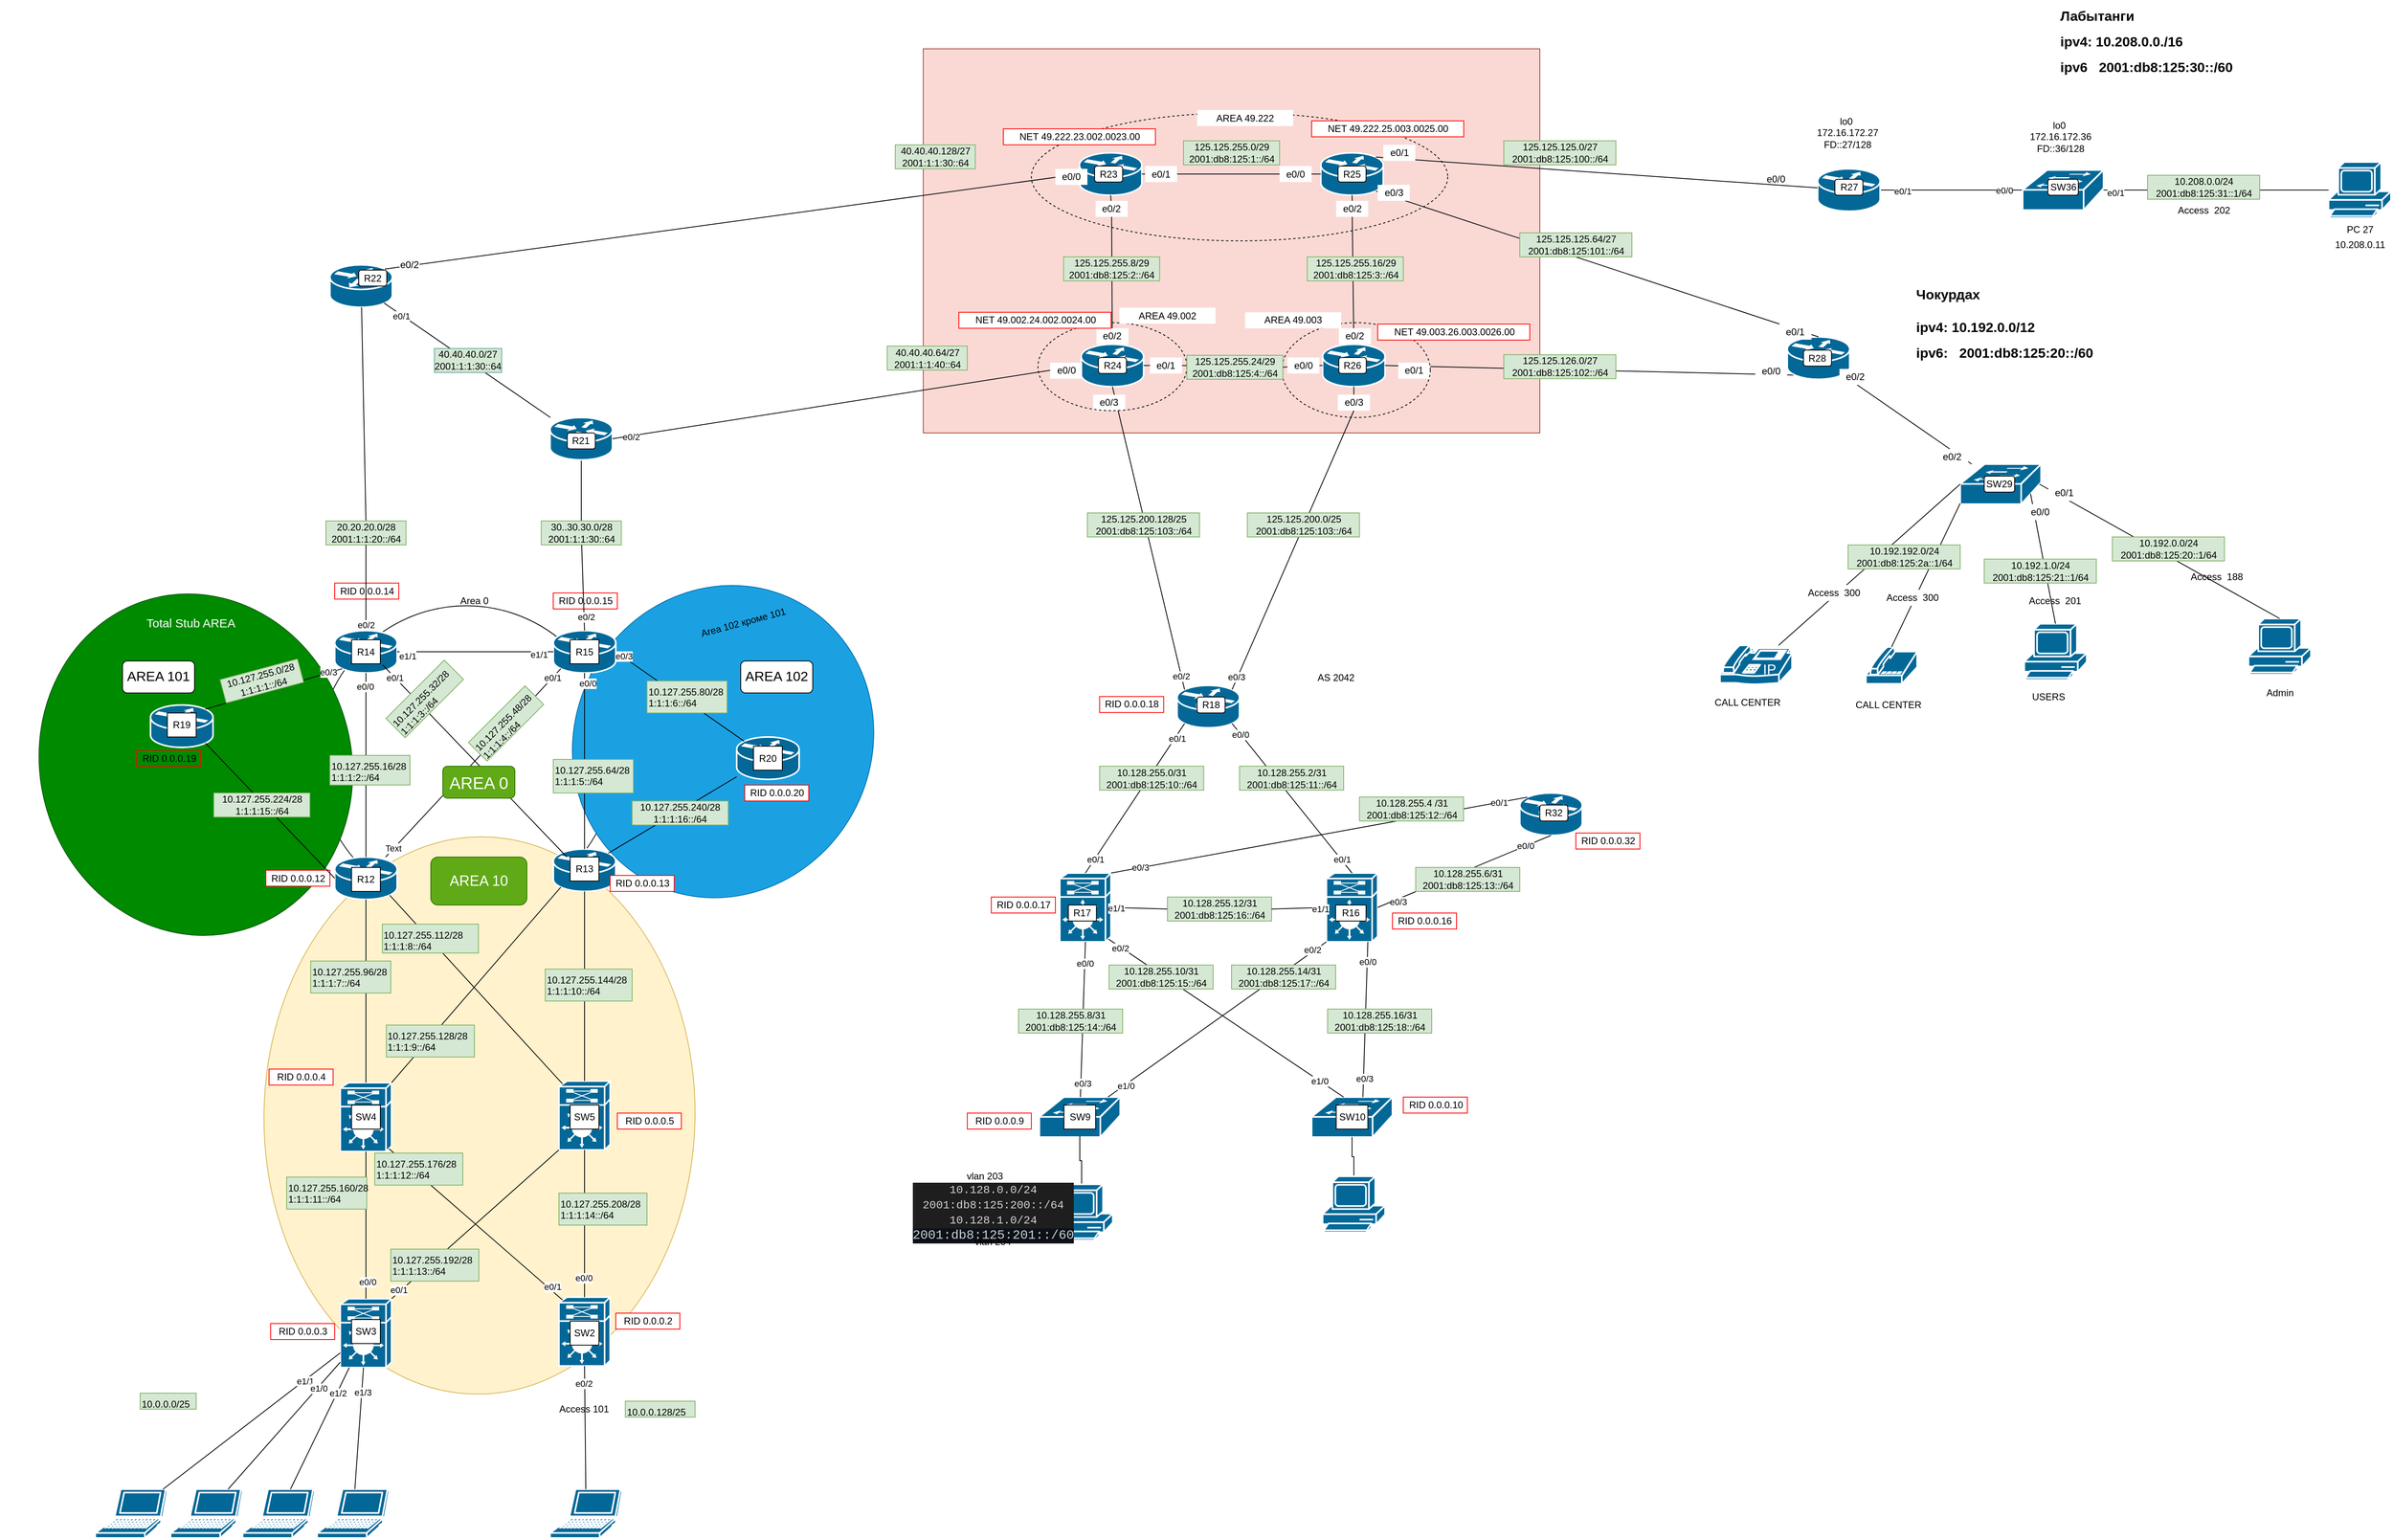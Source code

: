 <mxfile version="14.4.3" type="device" pages="5"><diagram name="Page-1" id="c37626ed-c26b-45fb-9056-f9ebc6bb27b6"><mxGraphModel dx="2191" dy="2430" grid="1" gridSize="10" guides="1" tooltips="1" connect="1" arrows="1" fold="1" page="1" pageScale="1" pageWidth="1100" pageHeight="850" background="#ffffff" math="0" shadow="0"><root><mxCell id="0"/><mxCell id="1" parent="0"/><mxCell id="FXbJChNXcGgPOkoAo5qL-145" value="" style="rounded=0;whiteSpace=wrap;html=1;fillColor=#fad9d5;strokeColor=#ae4132;" parent="1" vertex="1"><mxGeometry x="65" y="-860" width="770" height="480" as="geometry"/></mxCell><mxCell id="FXbJChNXcGgPOkoAo5qL-228" value="" style="ellipse;whiteSpace=wrap;html=1;dashed=1;fillColor=none;" parent="1" vertex="1"><mxGeometry x="200" y="-780" width="520" height="160" as="geometry"/></mxCell><mxCell id="FXbJChNXcGgPOkoAo5qL-1" value="" style="ellipse;whiteSpace=wrap;html=1;" parent="1" vertex="1"><mxGeometry x="-692" y="-164" width="373" height="381" as="geometry"/></mxCell><mxCell id="FXbJChNXcGgPOkoAo5qL-2" value="" style="ellipse;whiteSpace=wrap;html=1;fillColor=#fff2cc;strokeColor=#d6b656;rotation=91;" parent="1" vertex="1"><mxGeometry x="-837.36" y="203.85" width="696.41" height="538.29" as="geometry"/></mxCell><mxCell id="FXbJChNXcGgPOkoAo5qL-3" value="" style="ellipse;whiteSpace=wrap;html=1;rotation=-151;fillColor=#1ba1e2;strokeColor=#006EAF;fontColor=#ffffff;" parent="1" vertex="1"><mxGeometry x="-370" y="-192.31" width="370" height="396.16" as="geometry"/></mxCell><mxCell id="FXbJChNXcGgPOkoAo5qL-4" value="" style="ellipse;whiteSpace=wrap;html=1;rotation=-15;fillColor=#008a00;strokeColor=#005700;fontColor=#ffffff;" parent="1" vertex="1"><mxGeometry x="-1037.82" y="-180" width="388.82" height="429.21" as="geometry"/></mxCell><mxCell id="FXbJChNXcGgPOkoAo5qL-6" value="" style="shape=mxgraph.cisco.switches.workgroup_switch;html=1;pointerEvents=1;dashed=0;fillColor=#036897;strokeColor=#ffffff;strokeWidth=2;verticalLabelPosition=bottom;verticalAlign=top;align=center;outlineConnect=0;" parent="1" vertex="1"><mxGeometry x="210" y="450" width="101" height="50" as="geometry"/></mxCell><mxCell id="FXbJChNXcGgPOkoAo5qL-7" value="" style="shape=mxgraph.cisco.switches.workgroup_switch;html=1;pointerEvents=1;dashed=0;fillColor=#036897;strokeColor=#ffffff;strokeWidth=2;verticalLabelPosition=bottom;verticalAlign=top;align=center;outlineConnect=0;" parent="1" vertex="1"><mxGeometry x="550" y="450" width="101" height="50" as="geometry"/></mxCell><mxCell id="FXbJChNXcGgPOkoAo5qL-8" style="edgeStyle=orthogonalEdgeStyle;rounded=0;orthogonalLoop=1;jettySize=auto;html=1;entryX=0.5;entryY=0.98;entryDx=0;entryDy=0;entryPerimeter=0;endArrow=none;endFill=0;" parent="1" source="FXbJChNXcGgPOkoAo5qL-9" target="FXbJChNXcGgPOkoAo5qL-6" edge="1"><mxGeometry relative="1" as="geometry"/></mxCell><mxCell id="FXbJChNXcGgPOkoAo5qL-9" value="" style="shape=mxgraph.cisco.computers_and_peripherals.pc;html=1;pointerEvents=1;dashed=0;fillColor=#036897;strokeColor=#ffffff;strokeWidth=2;verticalLabelPosition=bottom;verticalAlign=top;align=center;outlineConnect=0;" parent="1" vertex="1"><mxGeometry x="223.75" y="559" width="78" height="70" as="geometry"/></mxCell><mxCell id="FXbJChNXcGgPOkoAo5qL-10" style="edgeStyle=orthogonalEdgeStyle;rounded=0;orthogonalLoop=1;jettySize=auto;html=1;endArrow=none;endFill=0;" parent="1" source="FXbJChNXcGgPOkoAo5qL-11" target="FXbJChNXcGgPOkoAo5qL-7" edge="1"><mxGeometry relative="1" as="geometry"/></mxCell><mxCell id="FXbJChNXcGgPOkoAo5qL-11" value="" style="shape=mxgraph.cisco.computers_and_peripherals.pc;html=1;pointerEvents=1;dashed=0;fillColor=#036897;strokeColor=#ffffff;strokeWidth=2;verticalLabelPosition=bottom;verticalAlign=top;align=center;outlineConnect=0;" parent="1" vertex="1"><mxGeometry x="563.75" y="549" width="78" height="70" as="geometry"/></mxCell><UserObject label="SW9" link="file://C:\Users\a.mitrofanov\Desktop\git\otus-networks\12_lab__NAT_NTP_DNS_30_less\Configs\SW9.txt" id="FXbJChNXcGgPOkoAo5qL-14"><mxCell style="rounded=0;whiteSpace=wrap;html=1;" parent="1" vertex="1"><mxGeometry x="240.75" y="460" width="39.5" height="30" as="geometry"/></mxCell></UserObject><UserObject label="SW10" link="file://C:\Users\a.mitrofanov\Desktop\git\otus-networks\12_lab__NAT_NTP_DNS_30_less\Configs\SW10.txt" id="FXbJChNXcGgPOkoAo5qL-15"><mxCell style="rounded=0;whiteSpace=wrap;html=1;" parent="1" vertex="1"><mxGeometry x="580.75" y="460" width="39.5" height="30" as="geometry"/></mxCell></UserObject><mxCell id="FXbJChNXcGgPOkoAo5qL-25" value="" style="shape=mxgraph.cisco.misc.route_switch_processor;html=1;pointerEvents=1;dashed=0;fillColor=#036897;strokeColor=#ffffff;strokeWidth=2;verticalLabelPosition=bottom;verticalAlign=top;align=center;outlineConnect=0;" parent="1" vertex="1"><mxGeometry x="235.5" y="170" width="64" height="86" as="geometry"/></mxCell><mxCell id="FXbJChNXcGgPOkoAo5qL-26" value="" style="shape=mxgraph.cisco.misc.route_switch_processor;html=1;pointerEvents=1;dashed=0;fillColor=#036897;strokeColor=#ffffff;strokeWidth=2;verticalLabelPosition=bottom;verticalAlign=top;align=center;outlineConnect=0;" parent="1" vertex="1"><mxGeometry x="568.5" y="170" width="64" height="86" as="geometry"/></mxCell><mxCell id="FXbJChNXcGgPOkoAo5qL-27" value="" style="endArrow=none;html=1;entryX=0.5;entryY=1;entryDx=0;entryDy=0;entryPerimeter=0;" parent="1" source="FXbJChNXcGgPOkoAo5qL-6" target="FXbJChNXcGgPOkoAo5qL-25" edge="1"><mxGeometry width="50" height="50" relative="1" as="geometry"><mxPoint x="310" y="390" as="sourcePoint"/><mxPoint x="360" y="340" as="targetPoint"/></mxGeometry></mxCell><mxCell id="iCYXR7d25xN6lfI0r4RJ-7" value="e0/0" style="edgeLabel;html=1;align=center;verticalAlign=middle;resizable=0;points=[];" parent="FXbJChNXcGgPOkoAo5qL-27" vertex="1" connectable="0"><mxGeometry x="0.726" relative="1" as="geometry"><mxPoint as="offset"/></mxGeometry></mxCell><mxCell id="iCYXR7d25xN6lfI0r4RJ-11" value="e0/3" style="edgeLabel;html=1;align=center;verticalAlign=middle;resizable=0;points=[];" parent="FXbJChNXcGgPOkoAo5qL-27" vertex="1" connectable="0"><mxGeometry x="-0.825" y="-2" relative="1" as="geometry"><mxPoint as="offset"/></mxGeometry></mxCell><mxCell id="FXbJChNXcGgPOkoAo5qL-28" value="" style="endArrow=none;html=1;entryX=0.5;entryY=1;entryDx=0;entryDy=0;entryPerimeter=0;" parent="1" edge="1"><mxGeometry width="50" height="50" relative="1" as="geometry"><mxPoint x="614.049" y="450" as="sourcePoint"/><mxPoint x="620.25" y="256" as="targetPoint"/></mxGeometry></mxCell><mxCell id="iCYXR7d25xN6lfI0r4RJ-8" value="e0/0" style="edgeLabel;html=1;align=center;verticalAlign=middle;resizable=0;points=[];" parent="FXbJChNXcGgPOkoAo5qL-28" vertex="1" connectable="0"><mxGeometry x="0.739" relative="1" as="geometry"><mxPoint as="offset"/></mxGeometry></mxCell><mxCell id="iCYXR7d25xN6lfI0r4RJ-9" value="e0/3" style="edgeLabel;html=1;align=center;verticalAlign=middle;resizable=0;points=[];" parent="FXbJChNXcGgPOkoAo5qL-28" vertex="1" connectable="0"><mxGeometry x="-0.765" y="-1" relative="1" as="geometry"><mxPoint as="offset"/></mxGeometry></mxCell><mxCell id="FXbJChNXcGgPOkoAo5qL-29" value="" style="endArrow=none;html=1;entryX=0;entryY=1;entryDx=0;entryDy=0;entryPerimeter=0;" parent="1" source="FXbJChNXcGgPOkoAo5qL-6" target="FXbJChNXcGgPOkoAo5qL-26" edge="1"><mxGeometry width="50" height="50" relative="1" as="geometry"><mxPoint x="281.299" y="470" as="sourcePoint"/><mxPoint x="287.5" y="276.0" as="targetPoint"/></mxGeometry></mxCell><mxCell id="iCYXR7d25xN6lfI0r4RJ-10" value="e1/0" style="edgeLabel;html=1;align=center;verticalAlign=middle;resizable=0;points=[];" parent="FXbJChNXcGgPOkoAo5qL-29" vertex="1" connectable="0"><mxGeometry x="-0.868" y="1" relative="1" as="geometry"><mxPoint x="5" y="-1" as="offset"/></mxGeometry></mxCell><mxCell id="fafLSJtWfaFJqxzlikhf-1" value="e0/2" style="edgeLabel;html=1;align=center;verticalAlign=middle;resizable=0;points=[];" parent="FXbJChNXcGgPOkoAo5qL-29" vertex="1" connectable="0"><mxGeometry x="0.88" y="2" relative="1" as="geometry"><mxPoint as="offset"/></mxGeometry></mxCell><mxCell id="FXbJChNXcGgPOkoAo5qL-30" value="" style="endArrow=none;html=1;entryX=0.95;entryY=0.96;entryDx=0;entryDy=0;entryPerimeter=0;" parent="1" target="FXbJChNXcGgPOkoAo5qL-25" edge="1"><mxGeometry width="50" height="50" relative="1" as="geometry"><mxPoint x="590" y="450" as="sourcePoint"/><mxPoint x="297.5" y="286.0" as="targetPoint"/></mxGeometry></mxCell><mxCell id="iCYXR7d25xN6lfI0r4RJ-5" value="e0/2" style="edgeLabel;html=1;align=center;verticalAlign=middle;resizable=0;points=[];" parent="FXbJChNXcGgPOkoAo5qL-30" vertex="1" connectable="0"><mxGeometry x="0.896" y="1" relative="1" as="geometry"><mxPoint as="offset"/></mxGeometry></mxCell><mxCell id="iCYXR7d25xN6lfI0r4RJ-6" value="e1/0" style="edgeLabel;html=1;align=center;verticalAlign=middle;resizable=0;points=[];" parent="FXbJChNXcGgPOkoAo5qL-30" vertex="1" connectable="0"><mxGeometry x="-0.787" y="-1" relative="1" as="geometry"><mxPoint y="2" as="offset"/></mxGeometry></mxCell><mxCell id="FXbJChNXcGgPOkoAo5qL-31" value="" style="shape=mxgraph.cisco.misc.route_switch_processor;html=1;pointerEvents=1;dashed=0;fillColor=#036897;strokeColor=#ffffff;strokeWidth=2;verticalLabelPosition=bottom;verticalAlign=top;align=center;outlineConnect=0;" parent="1" vertex="1"><mxGeometry x="-390" y="430" width="64" height="86" as="geometry"/></mxCell><mxCell id="FXbJChNXcGgPOkoAo5qL-33" value="" style="shape=mxgraph.cisco.misc.route_switch_processor;html=1;pointerEvents=1;dashed=0;fillColor=#036897;strokeColor=#ffffff;strokeWidth=2;verticalLabelPosition=bottom;verticalAlign=top;align=center;outlineConnect=0;" parent="1" vertex="1"><mxGeometry x="-663" y="432" width="64" height="86" as="geometry"/></mxCell><mxCell id="FXbJChNXcGgPOkoAo5qL-34" value="" style="shape=mxgraph.cisco.routers.router;html=1;pointerEvents=1;dashed=0;fillColor=#036897;strokeColor=#ffffff;strokeWidth=2;verticalLabelPosition=bottom;verticalAlign=top;align=center;outlineConnect=0;" parent="1" vertex="1"><mxGeometry x="382" y="-64.5" width="78" height="53" as="geometry"/></mxCell><mxCell id="FXbJChNXcGgPOkoAo5qL-36" value="" style="shape=mxgraph.cisco.routers.router;html=1;pointerEvents=1;dashed=0;fillColor=#036897;strokeColor=#ffffff;strokeWidth=2;verticalLabelPosition=bottom;verticalAlign=top;align=center;outlineConnect=0;" parent="1" vertex="1"><mxGeometry x="-397" y="-133" width="78" height="53" as="geometry"/></mxCell><mxCell id="FXbJChNXcGgPOkoAo5qL-37" value="" style="shape=mxgraph.cisco.routers.router;html=1;pointerEvents=1;dashed=0;fillColor=#036897;strokeColor=#ffffff;strokeWidth=2;verticalLabelPosition=bottom;verticalAlign=top;align=center;outlineConnect=0;" parent="1" vertex="1"><mxGeometry x="-168" width="78" height="53" as="geometry"/></mxCell><mxCell id="FXbJChNXcGgPOkoAo5qL-38" value="" style="shape=mxgraph.cisco.routers.router;html=1;pointerEvents=1;dashed=0;fillColor=#036897;strokeColor=#ffffff;strokeWidth=2;verticalLabelPosition=bottom;verticalAlign=top;align=center;outlineConnect=0;" parent="1" vertex="1"><mxGeometry x="-397" y="140" width="78" height="53" as="geometry"/></mxCell><mxCell id="FXbJChNXcGgPOkoAo5qL-39" value="" style="shape=mxgraph.cisco.routers.router;html=1;pointerEvents=1;dashed=0;fillColor=#036897;strokeColor=#ffffff;strokeWidth=2;verticalLabelPosition=bottom;verticalAlign=top;align=center;outlineConnect=0;" parent="1" vertex="1"><mxGeometry x="-670" y="-133" width="78" height="53" as="geometry"/></mxCell><mxCell id="FXbJChNXcGgPOkoAo5qL-40" value="" style="shape=mxgraph.cisco.routers.router;html=1;pointerEvents=1;dashed=0;fillColor=#036897;strokeColor=#ffffff;strokeWidth=2;verticalLabelPosition=bottom;verticalAlign=top;align=center;outlineConnect=0;" parent="1" vertex="1"><mxGeometry x="-900" y="-40" width="78" height="53" as="geometry"/></mxCell><mxCell id="FXbJChNXcGgPOkoAo5qL-41" value="" style="shape=mxgraph.cisco.routers.router;html=1;pointerEvents=1;dashed=0;fillColor=#036897;strokeColor=#ffffff;strokeWidth=2;verticalLabelPosition=bottom;verticalAlign=top;align=center;outlineConnect=0;" parent="1" vertex="1"><mxGeometry x="-670" y="150" width="78" height="53" as="geometry"/></mxCell><mxCell id="FXbJChNXcGgPOkoAo5qL-42" value="" style="endArrow=none;html=1;exitX=0.88;exitY=0.1;exitDx=0;exitDy=0;exitPerimeter=0;entryX=0.12;entryY=0.9;entryDx=0;entryDy=0;entryPerimeter=0;" parent="1" source="FXbJChNXcGgPOkoAo5qL-40" target="FXbJChNXcGgPOkoAo5qL-39" edge="1"><mxGeometry width="50" height="50" relative="1" as="geometry"><mxPoint x="-840" y="-130" as="sourcePoint"/><mxPoint x="-790" y="-180" as="targetPoint"/></mxGeometry></mxCell><mxCell id="Wi5w8n83Ox00JX7DYkI--10" value="e0/3" style="edgeLabel;html=1;align=center;verticalAlign=middle;resizable=0;points=[];" parent="FXbJChNXcGgPOkoAo5qL-42" vertex="1" connectable="0"><mxGeometry x="0.789" y="1" relative="1" as="geometry"><mxPoint as="offset"/></mxGeometry></mxCell><mxCell id="FXbJChNXcGgPOkoAo5qL-43" value="" style="endArrow=none;html=1;exitX=0.5;exitY=0;exitDx=0;exitDy=0;exitPerimeter=0;entryX=0.5;entryY=1;entryDx=0;entryDy=0;entryPerimeter=0;" parent="1" source="FXbJChNXcGgPOkoAo5qL-41" target="FXbJChNXcGgPOkoAo5qL-39" edge="1"><mxGeometry width="50" height="50" relative="1" as="geometry"><mxPoint x="-640.0" y="120.6" as="sourcePoint"/><mxPoint x="-469.28" y="53.0" as="targetPoint"/></mxGeometry></mxCell><mxCell id="Wi5w8n83Ox00JX7DYkI--6" value="e0/0" style="edgeLabel;html=1;align=center;verticalAlign=middle;resizable=0;points=[];" parent="FXbJChNXcGgPOkoAo5qL-43" vertex="1" connectable="0"><mxGeometry x="0.852" y="1" relative="1" as="geometry"><mxPoint as="offset"/></mxGeometry></mxCell><mxCell id="FXbJChNXcGgPOkoAo5qL-44" value="" style="endArrow=none;html=1;exitX=0.5;exitY=0;exitDx=0;exitDy=0;exitPerimeter=0;entryX=0.5;entryY=1;entryDx=0;entryDy=0;entryPerimeter=0;" parent="1" source="FXbJChNXcGgPOkoAo5qL-38" target="FXbJChNXcGgPOkoAo5qL-36" edge="1"><mxGeometry width="50" height="50" relative="1" as="geometry"><mxPoint x="-440" y="167" as="sourcePoint"/><mxPoint x="-440" y="-80" as="targetPoint"/></mxGeometry></mxCell><mxCell id="Wi5w8n83Ox00JX7DYkI--4" value="e0/0" style="edgeLabel;html=1;align=center;verticalAlign=middle;resizable=0;points=[];" parent="FXbJChNXcGgPOkoAo5qL-44" vertex="1" connectable="0"><mxGeometry x="0.882" y="-4" relative="1" as="geometry"><mxPoint as="offset"/></mxGeometry></mxCell><mxCell id="FXbJChNXcGgPOkoAo5qL-45" value="" style="endArrow=none;html=1;exitX=0.12;exitY=0.1;exitDx=0;exitDy=0;exitPerimeter=0;entryX=1;entryY=0.5;entryDx=0;entryDy=0;entryPerimeter=0;" parent="1" source="FXbJChNXcGgPOkoAo5qL-37" target="FXbJChNXcGgPOkoAo5qL-36" edge="1"><mxGeometry width="50" height="50" relative="1" as="geometry"><mxPoint x="-348" y="150" as="sourcePoint"/><mxPoint x="-348" y="-70" as="targetPoint"/></mxGeometry></mxCell><mxCell id="Wi5w8n83Ox00JX7DYkI--5" value="e0/3" style="edgeLabel;html=1;align=center;verticalAlign=middle;resizable=0;points=[];" parent="FXbJChNXcGgPOkoAo5qL-45" vertex="1" connectable="0"><mxGeometry x="0.884" y="-1" relative="1" as="geometry"><mxPoint as="offset"/></mxGeometry></mxCell><mxCell id="FXbJChNXcGgPOkoAo5qL-46" value="" style="endArrow=none;html=1;exitX=0.5;exitY=0;exitDx=0;exitDy=0;exitPerimeter=0;" parent="1" source="FXbJChNXcGgPOkoAo5qL-31" target="FXbJChNXcGgPOkoAo5qL-38" edge="1"><mxGeometry width="50" height="50" relative="1" as="geometry"><mxPoint x="-310" y="460" as="sourcePoint"/><mxPoint x="-310" y="240" as="targetPoint"/></mxGeometry></mxCell><mxCell id="FXbJChNXcGgPOkoAo5qL-47" value="" style="endArrow=none;html=1;exitX=0.5;exitY=0;exitDx=0;exitDy=0;exitPerimeter=0;entryX=0.5;entryY=1;entryDx=0;entryDy=0;entryPerimeter=0;" parent="1" source="FXbJChNXcGgPOkoAo5qL-33" target="FXbJChNXcGgPOkoAo5qL-41" edge="1"><mxGeometry width="50" height="50" relative="1" as="geometry"><mxPoint x="-621" y="160" as="sourcePoint"/><mxPoint x="-621" y="-70" as="targetPoint"/></mxGeometry></mxCell><mxCell id="FXbJChNXcGgPOkoAo5qL-48" value="" style="endArrow=none;html=1;entryX=0.12;entryY=0.9;entryDx=0;entryDy=0;entryPerimeter=0;exitX=1;exitY=0;exitDx=0;exitDy=0;exitPerimeter=0;" parent="1" source="FXbJChNXcGgPOkoAo5qL-33" target="FXbJChNXcGgPOkoAo5qL-38" edge="1"><mxGeometry width="50" height="50" relative="1" as="geometry"><mxPoint x="-591.36" y="165.3" as="sourcePoint"/><mxPoint x="-377.64" y="-75.3" as="targetPoint"/></mxGeometry></mxCell><mxCell id="FXbJChNXcGgPOkoAo5qL-49" value="" style="endArrow=none;html=1;entryX=0.88;entryY=0.9;entryDx=0;entryDy=0;entryPerimeter=0;exitX=0.07;exitY=0.04;exitDx=0;exitDy=0;exitPerimeter=0;" parent="1" source="FXbJChNXcGgPOkoAo5qL-31" target="FXbJChNXcGgPOkoAo5qL-41" edge="1"><mxGeometry width="50" height="50" relative="1" as="geometry"><mxPoint x="-589" y="442" as="sourcePoint"/><mxPoint x="-377.64" y="197.7" as="targetPoint"/></mxGeometry></mxCell><mxCell id="FXbJChNXcGgPOkoAo5qL-50" value="" style="shape=mxgraph.cisco.misc.route_switch_processor;html=1;pointerEvents=1;dashed=0;fillColor=#036897;strokeColor=#ffffff;strokeWidth=2;verticalLabelPosition=bottom;verticalAlign=top;align=center;outlineConnect=0;" parent="1" vertex="1"><mxGeometry x="-390" y="700" width="64" height="86" as="geometry"/></mxCell><mxCell id="FXbJChNXcGgPOkoAo5qL-51" value="" style="shape=mxgraph.cisco.misc.route_switch_processor;html=1;pointerEvents=1;dashed=0;fillColor=#036897;strokeColor=#ffffff;strokeWidth=2;verticalLabelPosition=bottom;verticalAlign=top;align=center;outlineConnect=0;" parent="1" vertex="1"><mxGeometry x="-663" y="702" width="64" height="86" as="geometry"/></mxCell><mxCell id="FXbJChNXcGgPOkoAo5qL-52" value="" style="endArrow=none;html=1;exitX=0.5;exitY=0;exitDx=0;exitDy=0;exitPerimeter=0;entryX=0.5;entryY=1;entryDx=0;entryDy=0;entryPerimeter=0;" parent="1" source="FXbJChNXcGgPOkoAo5qL-51" target="FXbJChNXcGgPOkoAo5qL-33" edge="1"><mxGeometry width="50" height="50" relative="1" as="geometry"><mxPoint x="-740.0" y="754" as="sourcePoint"/><mxPoint x="-740" y="525" as="targetPoint"/></mxGeometry></mxCell><mxCell id="n6x9nc0dKwHIzeckMYxD-11" value="e0/0" style="edgeLabel;html=1;align=center;verticalAlign=middle;resizable=0;points=[];" parent="FXbJChNXcGgPOkoAo5qL-52" vertex="1" connectable="0"><mxGeometry x="-0.772" y="-2" relative="1" as="geometry"><mxPoint as="offset"/></mxGeometry></mxCell><mxCell id="FXbJChNXcGgPOkoAo5qL-53" value="" style="endArrow=none;html=1;exitX=0.5;exitY=0;exitDx=0;exitDy=0;exitPerimeter=0;entryX=0.5;entryY=1;entryDx=0;entryDy=0;entryPerimeter=0;" parent="1" source="FXbJChNXcGgPOkoAo5qL-50" target="FXbJChNXcGgPOkoAo5qL-31" edge="1"><mxGeometry width="50" height="50" relative="1" as="geometry"><mxPoint x="-450.0" y="720" as="sourcePoint"/><mxPoint x="-450.0" y="536" as="targetPoint"/></mxGeometry></mxCell><mxCell id="n6x9nc0dKwHIzeckMYxD-14" value="e0/0" style="edgeLabel;html=1;align=center;verticalAlign=middle;resizable=0;points=[];" parent="FXbJChNXcGgPOkoAo5qL-53" vertex="1" connectable="0"><mxGeometry x="-0.739" y="1" relative="1" as="geometry"><mxPoint as="offset"/></mxGeometry></mxCell><mxCell id="FXbJChNXcGgPOkoAo5qL-54" value="" style="endArrow=none;html=1;entryX=0.95;entryY=0.96;entryDx=0;entryDy=0;entryPerimeter=0;exitX=0.07;exitY=0.04;exitDx=0;exitDy=0;exitPerimeter=0;" parent="1" source="FXbJChNXcGgPOkoAo5qL-50" target="FXbJChNXcGgPOkoAo5qL-33" edge="1"><mxGeometry width="50" height="50" relative="1" as="geometry"><mxPoint x="-364.16" y="782.87" as="sourcePoint"/><mxPoint x="-580.0" y="547.13" as="targetPoint"/></mxGeometry></mxCell><mxCell id="n6x9nc0dKwHIzeckMYxD-15" value="e0/1" style="edgeLabel;html=1;align=center;verticalAlign=middle;resizable=0;points=[];" parent="FXbJChNXcGgPOkoAo5qL-54" vertex="1" connectable="0"><mxGeometry x="-0.854" y="-4" relative="1" as="geometry"><mxPoint as="offset"/></mxGeometry></mxCell><mxCell id="FXbJChNXcGgPOkoAo5qL-55" value="" style="endArrow=none;html=1;entryX=0;entryY=1;entryDx=0;entryDy=0;entryPerimeter=0;exitX=1;exitY=0;exitDx=0;exitDy=0;exitPerimeter=0;" parent="1" source="FXbJChNXcGgPOkoAo5qL-51" target="FXbJChNXcGgPOkoAo5qL-31" edge="1"><mxGeometry width="50" height="50" relative="1" as="geometry"><mxPoint x="-365.52" y="453.44" as="sourcePoint"/><mxPoint x="-581.36" y="217.7" as="targetPoint"/></mxGeometry></mxCell><mxCell id="n6x9nc0dKwHIzeckMYxD-12" value="e0/1" style="edgeLabel;html=1;align=center;verticalAlign=middle;resizable=0;points=[];" parent="FXbJChNXcGgPOkoAo5qL-55" vertex="1" connectable="0"><mxGeometry x="-0.9" y="2" relative="1" as="geometry"><mxPoint as="offset"/></mxGeometry></mxCell><mxCell id="FXbJChNXcGgPOkoAo5qL-57" value="" style="shape=mxgraph.cisco.computers_and_peripherals.laptop;html=1;pointerEvents=1;dashed=0;fillColor=#036897;strokeColor=#ffffff;strokeWidth=2;verticalLabelPosition=bottom;verticalAlign=top;align=center;outlineConnect=0;" parent="1" vertex="1"><mxGeometry x="-401.07" y="940" width="90" height="61" as="geometry"/></mxCell><mxCell id="FXbJChNXcGgPOkoAo5qL-58" value="" style="endArrow=none;html=1;entryX=0.5;entryY=1;entryDx=0;entryDy=0;entryPerimeter=0;" parent="1" source="FXbJChNXcGgPOkoAo5qL-57" target="FXbJChNXcGgPOkoAo5qL-50" edge="1"><mxGeometry width="50" height="50" relative="1" as="geometry"><mxPoint x="-511.0" y="1024" as="sourcePoint"/><mxPoint x="-442.0" y="798" as="targetPoint"/></mxGeometry></mxCell><mxCell id="n6x9nc0dKwHIzeckMYxD-13" value="e0/2" style="edgeLabel;html=1;align=center;verticalAlign=middle;resizable=0;points=[];" parent="FXbJChNXcGgPOkoAo5qL-58" vertex="1" connectable="0"><mxGeometry x="0.72" y="1" relative="1" as="geometry"><mxPoint as="offset"/></mxGeometry></mxCell><mxCell id="FXbJChNXcGgPOkoAo5qL-59" value="" style="endArrow=none;html=1;exitX=0.5;exitY=0;exitDx=0;exitDy=0;exitPerimeter=0;entryX=0.12;entryY=0.9;entryDx=0;entryDy=0;entryPerimeter=0;" parent="1" source="FXbJChNXcGgPOkoAo5qL-25" target="FXbJChNXcGgPOkoAo5qL-34" edge="1"><mxGeometry width="50" height="50" relative="1" as="geometry"><mxPoint x="312.67" y="178.3" as="sourcePoint"/><mxPoint x="312.67" y="-51.7" as="targetPoint"/></mxGeometry></mxCell><mxCell id="XINFN_D_HvsPoMLc4ZdM-5" value="e0/1" style="edgeLabel;html=1;align=center;verticalAlign=middle;resizable=0;points=[];" parent="FXbJChNXcGgPOkoAo5qL-59" vertex="1" connectable="0"><mxGeometry x="0.817" y="-2" relative="1" as="geometry"><mxPoint as="offset"/></mxGeometry></mxCell><mxCell id="XINFN_D_HvsPoMLc4ZdM-6" value="e0/1" style="edgeLabel;html=1;align=center;verticalAlign=middle;resizable=0;points=[];" parent="FXbJChNXcGgPOkoAo5qL-59" vertex="1" connectable="0"><mxGeometry x="-0.812" y="-1" relative="1" as="geometry"><mxPoint as="offset"/></mxGeometry></mxCell><mxCell id="FXbJChNXcGgPOkoAo5qL-61" value="" style="endArrow=none;html=1;entryX=0.88;entryY=0.9;entryDx=0;entryDy=0;entryPerimeter=0;exitX=0.5;exitY=0;exitDx=0;exitDy=0;exitPerimeter=0;" parent="1" source="FXbJChNXcGgPOkoAo5qL-26" target="FXbJChNXcGgPOkoAo5qL-34" edge="1"><mxGeometry width="50" height="50" relative="1" as="geometry"><mxPoint x="560" y="190.0" as="sourcePoint"/><mxPoint x="339.17" y="-51.7" as="targetPoint"/></mxGeometry></mxCell><mxCell id="XINFN_D_HvsPoMLc4ZdM-7" value="e0/0" style="edgeLabel;html=1;align=center;verticalAlign=middle;resizable=0;points=[];" parent="FXbJChNXcGgPOkoAo5qL-61" vertex="1" connectable="0"><mxGeometry x="0.86" y="1" relative="1" as="geometry"><mxPoint as="offset"/></mxGeometry></mxCell><mxCell id="XINFN_D_HvsPoMLc4ZdM-8" value="e0/1" style="edgeLabel;html=1;align=center;verticalAlign=middle;resizable=0;points=[];" parent="FXbJChNXcGgPOkoAo5qL-61" vertex="1" connectable="0"><mxGeometry x="-0.821" relative="1" as="geometry"><mxPoint x="1" as="offset"/></mxGeometry></mxCell><UserObject label="SW3" link="file://C:\Users\a.mitrofanov\Desktop\git\otus-networks\12_lab__NAT_NTP_DNS_30_less\Configs\SW3.txt" id="FXbJChNXcGgPOkoAo5qL-63"><mxCell style="rounded=0;whiteSpace=wrap;html=1;" parent="1" vertex="1"><mxGeometry x="-649" y="728" width="36" height="30" as="geometry"/></mxCell></UserObject><mxCell id="FXbJChNXcGgPOkoAo5qL-64" value="SW4" style="rounded=0;whiteSpace=wrap;html=1;" parent="1" vertex="1"><mxGeometry x="-649" y="460" width="36" height="30" as="geometry"/></mxCell><mxCell id="FXbJChNXcGgPOkoAo5qL-65" value="R12" style="rounded=0;whiteSpace=wrap;html=1;" parent="1" vertex="1"><mxGeometry x="-649" y="163" width="36" height="30" as="geometry"/></mxCell><UserObject label="R14" link="file://C:\Users\a.mitrofanov\Desktop\git\otus-networks\13_lab_VPN_GRE_DmVPN_33_less\Configs\R14.txt" id="FXbJChNXcGgPOkoAo5qL-66"><mxCell style="rounded=0;whiteSpace=wrap;html=1;" parent="1" vertex="1"><mxGeometry x="-649" y="-121.5" width="36" height="30" as="geometry"/></mxCell></UserObject><mxCell id="FXbJChNXcGgPOkoAo5qL-67" value="R19" style="rounded=0;whiteSpace=wrap;html=1;" parent="1" vertex="1"><mxGeometry x="-879" y="-30" width="36" height="30" as="geometry"/></mxCell><mxCell id="FXbJChNXcGgPOkoAo5qL-68" value="R20" style="rounded=0;whiteSpace=wrap;html=1;" parent="1" vertex="1"><mxGeometry x="-147" y="11.5" width="36" height="30" as="geometry"/></mxCell><UserObject label="R15" link="file://C:\Users\a.mitrofanov\Desktop\git\otus-networks\12_lab__NAT_NTP_DNS_30_less\Configs\R15.txt" id="FXbJChNXcGgPOkoAo5qL-69"><mxCell style="rounded=0;whiteSpace=wrap;html=1;" parent="1" vertex="1"><mxGeometry x="-376" y="-121.5" width="36" height="30" as="geometry"/></mxCell></UserObject><mxCell id="FXbJChNXcGgPOkoAo5qL-70" value="R13" style="rounded=0;whiteSpace=wrap;html=1;" parent="1" vertex="1"><mxGeometry x="-376" y="150" width="36" height="30" as="geometry"/></mxCell><mxCell id="FXbJChNXcGgPOkoAo5qL-71" value="SW5" style="rounded=0;whiteSpace=wrap;html=1;" parent="1" vertex="1"><mxGeometry x="-376" y="460" width="36" height="30" as="geometry"/></mxCell><UserObject label="SW2" link="file://C:\Users\a.mitrofanov\Desktop\git\otus-networks\12_lab__NAT_NTP_DNS_30_less\Configs\SW2.txt" id="FXbJChNXcGgPOkoAo5qL-72"><mxCell style="rounded=0;whiteSpace=wrap;html=1;" parent="1" vertex="1"><mxGeometry x="-376" y="730" width="36" height="30" as="geometry"/></mxCell></UserObject><mxCell id="FXbJChNXcGgPOkoAo5qL-75" value="&lt;font style=&quot;font-size: 15px&quot; color=&quot;#ffffff&quot;&gt;Total Stub AREA&lt;/font&gt;" style="text;html=1;align=center;verticalAlign=middle;resizable=0;points=[];autosize=1;rotation=0;" parent="1" vertex="1"><mxGeometry x="-915" y="-153" width="130" height="20" as="geometry"/></mxCell><mxCell id="FXbJChNXcGgPOkoAo5qL-76" value="Area 102 кроме 101&lt;br&gt;" style="text;html=1;align=center;verticalAlign=middle;resizable=0;points=[];autosize=1;rotation=-15;" parent="1" vertex="1"><mxGeometry x="-220" y="-153" width="120" height="20" as="geometry"/></mxCell><mxCell id="FXbJChNXcGgPOkoAo5qL-77" value="Area 0" style="text;html=1;align=center;verticalAlign=middle;resizable=0;points=[];autosize=1;" parent="1" vertex="1"><mxGeometry x="-521.5" y="-180" width="50" height="20" as="geometry"/></mxCell><mxCell id="FXbJChNXcGgPOkoAo5qL-78" value="&lt;font style=&quot;font-size: 18px&quot;&gt;AREA 10&lt;/font&gt;" style="rounded=1;whiteSpace=wrap;html=1;fillColor=#60a917;strokeColor=#2D7600;fontColor=#ffffff;" parent="1" vertex="1"><mxGeometry x="-550" y="150" width="120" height="60" as="geometry"/></mxCell><mxCell id="FXbJChNXcGgPOkoAo5qL-79" value="" style="endArrow=none;html=1;" parent="1" edge="1"><mxGeometry width="50" height="50" relative="1" as="geometry"><mxPoint x="-610.0" y="-90" as="sourcePoint"/><mxPoint x="-380" y="150.0" as="targetPoint"/></mxGeometry></mxCell><mxCell id="Wi5w8n83Ox00JX7DYkI--7" value="e0/1" style="edgeLabel;html=1;align=center;verticalAlign=middle;resizable=0;points=[];" parent="FXbJChNXcGgPOkoAo5qL-79" vertex="1" connectable="0"><mxGeometry x="-0.868" relative="1" as="geometry"><mxPoint as="offset"/></mxGeometry></mxCell><mxCell id="FXbJChNXcGgPOkoAo5qL-80" value="" style="endArrow=none;html=1;entryX=0.12;entryY=0.9;entryDx=0;entryDy=0;entryPerimeter=0;" parent="1" source="FXbJChNXcGgPOkoAo5qL-41" target="FXbJChNXcGgPOkoAo5qL-36" edge="1"><mxGeometry width="50" height="50" relative="1" as="geometry"><mxPoint x="-811.36" y="-14.7" as="sourcePoint"/><mxPoint x="-640.64" y="-65.3" as="targetPoint"/></mxGeometry></mxCell><mxCell id="FXbJChNXcGgPOkoAo5qL-81" value="Text" style="edgeLabel;html=1;align=center;verticalAlign=middle;resizable=0;points=[];" parent="FXbJChNXcGgPOkoAo5qL-80" vertex="1" connectable="0"><mxGeometry x="-0.908" y="1" relative="1" as="geometry"><mxPoint as="offset"/></mxGeometry></mxCell><mxCell id="Wi5w8n83Ox00JX7DYkI--3" value="e0/1" style="edgeLabel;html=1;align=center;verticalAlign=middle;resizable=0;points=[];" parent="FXbJChNXcGgPOkoAo5qL-80" vertex="1" connectable="0"><mxGeometry x="0.905" relative="1" as="geometry"><mxPoint as="offset"/></mxGeometry></mxCell><mxCell id="FXbJChNXcGgPOkoAo5qL-82" value="RID 0.0.0.19" style="text;html=1;align=center;verticalAlign=middle;resizable=0;points=[];autosize=1;strokeColor=#FF0000;" parent="1" vertex="1"><mxGeometry x="-917.36" y="16.5" width="80" height="20" as="geometry"/></mxCell><mxCell id="FXbJChNXcGgPOkoAo5qL-83" value="RID 0.0.0.14" style="text;html=1;align=center;verticalAlign=middle;resizable=0;points=[];autosize=1;gradientDirection=north;fillColor=#ffffff;strokeColor=#FF0000;" parent="1" vertex="1"><mxGeometry x="-670" y="-192.31" width="80" height="20" as="geometry"/></mxCell><mxCell id="FXbJChNXcGgPOkoAo5qL-84" value="10.127.255.0/28&lt;br&gt;1:1:1:1::/64" style="text;html=1;align=center;verticalAlign=middle;resizable=0;points=[];autosize=1;rotation=-15;fillColor=#d5e8d4;strokeColor=#82b366;" parent="1" vertex="1"><mxGeometry x="-811" y="-85" width="100" height="30" as="geometry"/></mxCell><UserObject label="10.127.255.16/28&lt;br&gt;1:1:1:2::/64" link="10.127.255.16/28" id="FXbJChNXcGgPOkoAo5qL-85"><mxCell style="text;whiteSpace=wrap;html=1;rotation=0;fillColor=#d5e8d4;strokeColor=#82b366;" parent="1" vertex="1"><mxGeometry x="-676" y="23" width="100" height="37" as="geometry"/></mxCell></UserObject><UserObject label="10.127.255.32/28&lt;br&gt;1:1:1:3::/64" link="10.127.255.32/28" id="FXbJChNXcGgPOkoAo5qL-86"><mxCell style="text;whiteSpace=wrap;html=1;rotation=-45;fillColor=#d5e8d4;strokeColor=#82b366;" parent="1" vertex="1"><mxGeometry x="-609.1" y="-64.57" width="103" height="33.99" as="geometry"/></mxCell></UserObject><UserObject label="10.127.255.48/28&lt;br&gt;1:1:1:4::/64" link="10.127.255.48/28" id="FXbJChNXcGgPOkoAo5qL-87"><mxCell style="text;whiteSpace=wrap;html=1;fillColor=#d5e8d4;strokeColor=#82b366;rotation=-45;" parent="1" vertex="1"><mxGeometry x="-506.03" y="-33.36" width="100" height="32.93" as="geometry"/></mxCell></UserObject><UserObject label="10.127.255.64/28&lt;br&gt;1:1:1:5::/64" link="10.127.255.64/28" id="FXbJChNXcGgPOkoAo5qL-88"><mxCell style="text;whiteSpace=wrap;html=1;fillColor=#d5e8d4;strokeColor=#82b366;" parent="1" vertex="1"><mxGeometry x="-397" y="28" width="100" height="42" as="geometry"/></mxCell></UserObject><UserObject label="10.127.255.80/28&lt;br&gt;1:1:1:6::/64" link="10.127.255.80/28" id="FXbJChNXcGgPOkoAo5qL-89"><mxCell style="text;whiteSpace=wrap;html=1;fillColor=#d5e8d4;strokeColor=#82b366;" parent="1" vertex="1"><mxGeometry x="-280" y="-70" width="100" height="40" as="geometry"/></mxCell></UserObject><UserObject label="10.127.255.96/28&lt;br&gt;1:1:1:7::/64" link="10.127.255.96/28" id="FXbJChNXcGgPOkoAo5qL-90"><mxCell style="text;whiteSpace=wrap;html=1;fillColor=#d5e8d4;strokeColor=#82b366;" parent="1" vertex="1"><mxGeometry x="-700" y="280" width="100" height="40" as="geometry"/></mxCell></UserObject><UserObject label="10.127.255.112/28&lt;br&gt;1:1:1:8::/64" link="10.127.255.112/28" id="FXbJChNXcGgPOkoAo5qL-91"><mxCell style="text;whiteSpace=wrap;html=1;fillColor=#d5e8d4;strokeColor=#82b366;" parent="1" vertex="1"><mxGeometry x="-610.51" y="233.89" width="120" height="36.11" as="geometry"/></mxCell></UserObject><UserObject label="10.127.255.128/28&lt;br&gt;1:1:1:9::/64" link="10.127.255.128/28" id="FXbJChNXcGgPOkoAo5qL-92"><mxCell style="text;whiteSpace=wrap;html=1;fillColor=#d5e8d4;strokeColor=#82b366;" parent="1" vertex="1"><mxGeometry x="-605.51" y="360" width="110" height="40" as="geometry"/></mxCell></UserObject><UserObject label="10.127.255.144/28&lt;br&gt;1:1:1:10::/64" link="10.127.255.144/28" id="FXbJChNXcGgPOkoAo5qL-93"><mxCell style="text;whiteSpace=wrap;html=1;fillColor=#d5e8d4;strokeColor=#82b366;" parent="1" vertex="1"><mxGeometry x="-407.07" y="290" width="108.5" height="40" as="geometry"/></mxCell></UserObject><UserObject label="10.127.255.160/28&lt;br&gt;1:1:1:11::/64" link="10.127.255.160/28" id="FXbJChNXcGgPOkoAo5qL-94"><mxCell style="text;whiteSpace=wrap;html=1;fillColor=#d5e8d4;strokeColor=#82b366;" parent="1" vertex="1"><mxGeometry x="-730" y="550" width="100" height="40" as="geometry"/></mxCell></UserObject><UserObject label="10.127.255.176/28&lt;br&gt;1:1:1:12::/64" link="10.127.255.176/28" id="FXbJChNXcGgPOkoAo5qL-95"><mxCell style="text;whiteSpace=wrap;html=1;fillColor=#d5e8d4;strokeColor=#82b366;" parent="1" vertex="1"><mxGeometry x="-620" y="520" width="110" height="40" as="geometry"/></mxCell></UserObject><UserObject label="10.127.255.192/28&lt;br&gt;1:1:1:13::/64" link="10.127.255.192/28" id="FXbJChNXcGgPOkoAo5qL-96"><mxCell style="text;whiteSpace=wrap;html=1;fillColor=#d5e8d4;strokeColor=#82b366;" parent="1" vertex="1"><mxGeometry x="-600" y="640" width="110" height="40" as="geometry"/></mxCell></UserObject><UserObject label="10.127.255.208/28&lt;br&gt;1:1:1:14::/64" link="10.127.255.208/28" id="FXbJChNXcGgPOkoAo5qL-97"><mxCell style="text;whiteSpace=wrap;html=1;fillColor=#d5e8d4;strokeColor=#82b366;" parent="1" vertex="1"><mxGeometry x="-390" y="570" width="110" height="40" as="geometry"/></mxCell></UserObject><mxCell id="FXbJChNXcGgPOkoAo5qL-98" value="RID 0.0.0.15" style="text;html=1;align=center;verticalAlign=middle;resizable=0;points=[];autosize=1;fillColor=#ffffff;gradientColor=#ffffff;gradientDirection=east;strokeColor=#FF0000;" parent="1" vertex="1"><mxGeometry x="-397.07" y="-180" width="80" height="20" as="geometry"/></mxCell><mxCell id="FXbJChNXcGgPOkoAo5qL-99" value="" style="shape=mxgraph.cisco.computers_and_peripherals.laptop;html=1;pointerEvents=1;dashed=0;fillColor=#036897;strokeColor=#ffffff;strokeWidth=2;verticalLabelPosition=bottom;verticalAlign=top;align=center;outlineConnect=0;" parent="1" vertex="1"><mxGeometry x="-969" y="940" width="90" height="61" as="geometry"/></mxCell><mxCell id="FXbJChNXcGgPOkoAo5qL-102" value="" style="endArrow=none;html=1;" parent="1" source="FXbJChNXcGgPOkoAo5qL-99" target="FXbJChNXcGgPOkoAo5qL-51" edge="1"><mxGeometry width="50" height="50" relative="1" as="geometry"><mxPoint x="-837.36" y="836.884" as="sourcePoint"/><mxPoint x="-801" y="788" as="targetPoint"/></mxGeometry></mxCell><mxCell id="n6x9nc0dKwHIzeckMYxD-1" value="e1/1" style="edgeLabel;html=1;align=center;verticalAlign=middle;resizable=0;points=[];" parent="FXbJChNXcGgPOkoAo5qL-102" vertex="1" connectable="0"><mxGeometry x="0.595" y="-1" relative="1" as="geometry"><mxPoint as="offset"/></mxGeometry></mxCell><mxCell id="FXbJChNXcGgPOkoAo5qL-107" value="RID 0.0.0.20" style="text;html=1;align=center;verticalAlign=middle;resizable=0;points=[];autosize=1;fillColor=#ffffff;gradientColor=#ffffff;gradientDirection=east;strokeColor=#FF0000;" parent="1" vertex="1"><mxGeometry x="-158" y="60" width="80" height="20" as="geometry"/></mxCell><mxCell id="FXbJChNXcGgPOkoAo5qL-108" value="RID 0.0.0.13" style="text;html=1;align=center;verticalAlign=middle;resizable=0;points=[];autosize=1;fillColor=#ffffff;gradientColor=#ffffff;gradientDirection=east;strokeColor=#FF0000;" parent="1" vertex="1"><mxGeometry x="-326" y="173" width="80" height="20" as="geometry"/></mxCell><mxCell id="FXbJChNXcGgPOkoAo5qL-109" value="RID 0.0.0.12" style="text;html=1;align=center;verticalAlign=middle;resizable=0;points=[];autosize=1;fillColor=#ffffff;gradientColor=#ffffff;gradientDirection=east;strokeColor=#FF0000;" parent="1" vertex="1"><mxGeometry x="-756" y="166.5" width="80" height="20" as="geometry"/></mxCell><mxCell id="FXbJChNXcGgPOkoAo5qL-110" value="RID 0.0.0.5" style="text;html=1;align=center;verticalAlign=middle;resizable=0;points=[];autosize=1;fillColor=#ffffff;gradientColor=#ffffff;gradientDirection=east;strokeColor=#FF0000;" parent="1" vertex="1"><mxGeometry x="-317.07" y="470" width="80" height="20" as="geometry"/></mxCell><mxCell id="FXbJChNXcGgPOkoAo5qL-111" value="RID 0.0.0.4" style="text;html=1;align=center;verticalAlign=middle;resizable=0;points=[];autosize=1;fillColor=#ffffff;gradientColor=#ffffff;gradientDirection=east;strokeColor=#FF0000;" parent="1" vertex="1"><mxGeometry x="-752" y="415" width="80" height="20" as="geometry"/></mxCell><mxCell id="FXbJChNXcGgPOkoAo5qL-112" value="RID 0.0.0.2" style="text;html=1;align=center;verticalAlign=middle;resizable=0;points=[];autosize=1;fillColor=#ffffff;gradientColor=#ffffff;gradientDirection=east;strokeColor=#FF0000;" parent="1" vertex="1"><mxGeometry x="-319" y="720" width="80" height="20" as="geometry"/></mxCell><mxCell id="FXbJChNXcGgPOkoAo5qL-113" value="RID 0.0.0.3" style="text;html=1;align=center;verticalAlign=middle;resizable=0;points=[];autosize=1;fillColor=#ffffff;gradientColor=#ffffff;gradientDirection=east;strokeColor=#FF0000;" parent="1" vertex="1"><mxGeometry x="-750" y="733" width="80" height="20" as="geometry"/></mxCell><mxCell id="FXbJChNXcGgPOkoAo5qL-117" value="" style="endArrow=none;html=1;exitX=0.5;exitY=0;exitDx=0;exitDy=0;exitPerimeter=0;" parent="1" source="FXbJChNXcGgPOkoAo5qL-116" target="FXbJChNXcGgPOkoAo5qL-130" edge="1"><mxGeometry width="50" height="50" relative="1" as="geometry"><mxPoint x="-358" y="-133" as="sourcePoint"/><mxPoint x="-350" y="-410" as="targetPoint"/></mxGeometry></mxCell><mxCell id="FXbJChNXcGgPOkoAo5qL-118" value="" style="endArrow=none;html=1;exitX=0.88;exitY=0.9;exitDx=0;exitDy=0;exitPerimeter=0;entryX=0;entryY=0.5;entryDx=0;entryDy=0;entryPerimeter=0;" parent="1" source="FXbJChNXcGgPOkoAo5qL-40" target="FXbJChNXcGgPOkoAo5qL-41" edge="1"><mxGeometry width="50" height="50" relative="1" as="geometry"><mxPoint x="-905.36" y="140.0" as="sourcePoint"/><mxPoint x="-734.64" y="89.4" as="targetPoint"/></mxGeometry></mxCell><mxCell id="FXbJChNXcGgPOkoAo5qL-119" value="10.127.255.224/28&lt;br&gt;1:1:1:15::/64" style="text;html=1;align=center;verticalAlign=middle;resizable=0;points=[];autosize=1;rotation=0;fillColor=#d5e8d4;strokeColor=#82b366;" parent="1" vertex="1"><mxGeometry x="-821" y="70" width="120" height="30" as="geometry"/></mxCell><mxCell id="FXbJChNXcGgPOkoAo5qL-120" value="" style="endArrow=none;html=1;exitX=0.88;exitY=0.1;exitDx=0;exitDy=0;exitPerimeter=0;" parent="1" source="FXbJChNXcGgPOkoAo5qL-38" target="FXbJChNXcGgPOkoAo5qL-37" edge="1"><mxGeometry width="50" height="50" relative="1" as="geometry"><mxPoint x="-194.4" y="93.0" as="sourcePoint"/><mxPoint x="-75.71" y="262.4" as="targetPoint"/></mxGeometry></mxCell><mxCell id="FXbJChNXcGgPOkoAo5qL-121" value="10.127.255.240/28&lt;br&gt;1:1:1:16::/64" style="text;html=1;align=center;verticalAlign=middle;resizable=0;points=[];autosize=1;rotation=0;fillColor=#d5e8d4;strokeColor=#82b366;" parent="1" vertex="1"><mxGeometry x="-298.57" y="80" width="120" height="30" as="geometry"/></mxCell><mxCell id="FXbJChNXcGgPOkoAo5qL-122" value="&lt;font style=&quot;font-size: 21px&quot;&gt;AREA 0&lt;/font&gt;" style="rounded=1;whiteSpace=wrap;html=1;fillColor=#60a917;strokeColor=#2D7600;fontColor=#ffffff;" parent="1" vertex="1"><mxGeometry x="-535" y="36.5" width="90" height="40" as="geometry"/></mxCell><mxCell id="FXbJChNXcGgPOkoAo5qL-123" value="&lt;font style=&quot;font-size: 17px&quot;&gt;AREA 102&lt;/font&gt;" style="rounded=1;whiteSpace=wrap;html=1;" parent="1" vertex="1"><mxGeometry x="-163.0" y="-95" width="90" height="40" as="geometry"/></mxCell><mxCell id="FXbJChNXcGgPOkoAo5qL-124" value="&lt;font style=&quot;font-size: 17px&quot;&gt;AREA 101&lt;/font&gt;" style="rounded=1;whiteSpace=wrap;html=1;" parent="1" vertex="1"><mxGeometry x="-935" y="-95" width="90" height="40" as="geometry"/></mxCell><mxCell id="FXbJChNXcGgPOkoAo5qL-127" value="Access 101" style="text;html=1;align=center;verticalAlign=middle;resizable=0;points=[];autosize=1;" parent="1" vertex="1"><mxGeometry x="-399" y="830" width="80" height="20" as="geometry"/></mxCell><mxCell id="FXbJChNXcGgPOkoAo5qL-129" value="" style="shape=mxgraph.cisco.routers.router;html=1;pointerEvents=1;dashed=0;fillColor=#036897;strokeColor=#ffffff;strokeWidth=2;verticalLabelPosition=bottom;verticalAlign=top;align=center;outlineConnect=0;" parent="1" vertex="1"><mxGeometry x="-676" y="-590" width="78" height="53" as="geometry"/></mxCell><mxCell id="FXbJChNXcGgPOkoAo5qL-130" value="" style="shape=mxgraph.cisco.routers.router;html=1;pointerEvents=1;dashed=0;fillColor=#036897;strokeColor=#ffffff;strokeWidth=2;verticalLabelPosition=bottom;verticalAlign=top;align=center;outlineConnect=0;" parent="1" vertex="1"><mxGeometry x="-401.07" y="-399.25" width="78" height="53" as="geometry"/></mxCell><mxCell id="FXbJChNXcGgPOkoAo5qL-133" value="" style="endArrow=none;html=1;exitX=0.5;exitY=0;exitDx=0;exitDy=0;exitPerimeter=0;" parent="1" source="FXbJChNXcGgPOkoAo5qL-114" target="FXbJChNXcGgPOkoAo5qL-129" edge="1"><mxGeometry width="50" height="50" relative="1" as="geometry"><mxPoint x="-618" y="-218.0" as="sourcePoint"/><mxPoint x="-620" y="-299.0" as="targetPoint"/></mxGeometry></mxCell><mxCell id="FXbJChNXcGgPOkoAo5qL-114" value="20.20.20.0/28&lt;br&gt;2001:1:1:20::/64" style="text;html=1;align=center;verticalAlign=middle;resizable=0;points=[];autosize=1;rotation=0;fillColor=#d5e8d4;strokeColor=#82b366;" parent="1" vertex="1"><mxGeometry x="-681" y="-270" width="100" height="30" as="geometry"/></mxCell><mxCell id="FXbJChNXcGgPOkoAo5qL-135" value="" style="endArrow=none;html=1;exitX=0.5;exitY=0;exitDx=0;exitDy=0;exitPerimeter=0;" parent="1" source="FXbJChNXcGgPOkoAo5qL-39" target="FXbJChNXcGgPOkoAo5qL-114" edge="1"><mxGeometry width="50" height="50" relative="1" as="geometry"><mxPoint x="-631" y="-133" as="sourcePoint"/><mxPoint x="-624.582" y="-425" as="targetPoint"/></mxGeometry></mxCell><mxCell id="Wi5w8n83Ox00JX7DYkI--8" value="e0/2" style="edgeLabel;html=1;align=center;verticalAlign=middle;resizable=0;points=[];" parent="FXbJChNXcGgPOkoAo5qL-135" vertex="1" connectable="0"><mxGeometry x="-0.86" relative="1" as="geometry"><mxPoint as="offset"/></mxGeometry></mxCell><mxCell id="FXbJChNXcGgPOkoAo5qL-136" value="&lt;span style=&quot;color: rgb(0, 0, 0); font-family: helvetica; font-size: 12px; font-style: normal; font-weight: 400; letter-spacing: normal; text-align: center; text-indent: 0px; text-transform: none; word-spacing: 0px; display: inline; float: none;&quot;&gt;40.40.40.0/27&lt;/span&gt;&lt;br style=&quot;color: rgb(0, 0, 0); font-family: helvetica; font-size: 12px; font-style: normal; font-weight: 400; letter-spacing: normal; text-align: center; text-indent: 0px; text-transform: none; word-spacing: 0px;&quot;&gt;&lt;span style=&quot;color: rgb(0, 0, 0); font-family: helvetica; font-size: 12px; font-style: normal; font-weight: 400; letter-spacing: normal; text-align: center; text-indent: 0px; text-transform: none; word-spacing: 0px; display: inline; float: none;&quot;&gt;2001:1:1:30::64&lt;/span&gt;" style="endArrow=none;html=1;entryX=0.88;entryY=0.9;entryDx=0;entryDy=0;entryPerimeter=0;labelBackgroundColor=#D5E8D4;labelBorderColor=#67AB9F;" parent="1" source="FXbJChNXcGgPOkoAo5qL-130" edge="1"><mxGeometry width="50" height="50" relative="1" as="geometry"><mxPoint x="-400.0" y="-406.642" as="sourcePoint"/><mxPoint x="-608.36" y="-542.3" as="targetPoint"/></mxGeometry></mxCell><mxCell id="FXbJChNXcGgPOkoAo5qL-268" value="e0/1" style="edgeLabel;html=1;align=center;verticalAlign=middle;resizable=0;points=[];" parent="FXbJChNXcGgPOkoAo5qL-136" vertex="1" connectable="0"><mxGeometry x="0.787" y="1" relative="1" as="geometry"><mxPoint as="offset"/></mxGeometry></mxCell><mxCell id="FXbJChNXcGgPOkoAo5qL-137" value="" style="shape=mxgraph.cisco.routers.router;html=1;pointerEvents=1;dashed=0;fillColor=#036897;strokeColor=#ffffff;strokeWidth=2;verticalLabelPosition=bottom;verticalAlign=top;align=center;outlineConnect=0;" parent="1" vertex="1"><mxGeometry x="260" y="-730" width="78" height="53" as="geometry"/></mxCell><mxCell id="FXbJChNXcGgPOkoAo5qL-138" value="" style="shape=mxgraph.cisco.routers.router;html=1;pointerEvents=1;dashed=0;fillColor=#036897;strokeColor=#ffffff;strokeWidth=2;verticalLabelPosition=bottom;verticalAlign=top;align=center;outlineConnect=0;" parent="1" vertex="1"><mxGeometry x="561.5" y="-730" width="78" height="53" as="geometry"/></mxCell><mxCell id="FXbJChNXcGgPOkoAo5qL-139" value="" style="endArrow=none;html=1;entryX=1;entryY=0.5;entryDx=0;entryDy=0;entryPerimeter=0;" parent="1" source="FXbJChNXcGgPOkoAo5qL-150" target="FXbJChNXcGgPOkoAo5qL-137" edge="1"><mxGeometry width="50" height="50" relative="1" as="geometry"><mxPoint x="306.0" y="-440" as="sourcePoint"/><mxPoint x="308.686" y="-667" as="targetPoint"/></mxGeometry></mxCell><mxCell id="FXbJChNXcGgPOkoAo5qL-140" value="" style="shape=mxgraph.cisco.routers.router;html=1;pointerEvents=1;dashed=0;fillColor=#036897;strokeColor=#ffffff;strokeWidth=2;verticalLabelPosition=bottom;verticalAlign=top;align=center;outlineConnect=0;" parent="1" vertex="1"><mxGeometry x="262.25" y="-490.75" width="78" height="53" as="geometry"/></mxCell><mxCell id="FXbJChNXcGgPOkoAo5qL-141" value="" style="shape=mxgraph.cisco.routers.router;html=1;pointerEvents=1;dashed=0;fillColor=#036897;strokeColor=#ffffff;strokeWidth=2;verticalLabelPosition=bottom;verticalAlign=top;align=center;outlineConnect=0;" parent="1" vertex="1"><mxGeometry x="563.75" y="-490.75" width="78" height="53" as="geometry"/></mxCell><mxCell id="FXbJChNXcGgPOkoAo5qL-142" value="" style="endArrow=none;html=1;entryX=1;entryY=0.5;entryDx=0;entryDy=0;entryPerimeter=0;" parent="1" source="FXbJChNXcGgPOkoAo5qL-163" target="FXbJChNXcGgPOkoAo5qL-140" edge="1"><mxGeometry width="50" height="50" relative="1" as="geometry"><mxPoint x="308.25" y="-200.75" as="sourcePoint"/><mxPoint x="310.936" y="-427.75" as="targetPoint"/></mxGeometry></mxCell><mxCell id="FXbJChNXcGgPOkoAo5qL-143" value="" style="endArrow=none;html=1;entryX=0.5;entryY=1;entryDx=0;entryDy=0;entryPerimeter=0;" parent="1" source="FXbJChNXcGgPOkoAo5qL-152" target="FXbJChNXcGgPOkoAo5qL-137" edge="1"><mxGeometry width="50" height="50" relative="1" as="geometry"><mxPoint x="569.5" y="-630" as="sourcePoint"/><mxPoint x="346" y="-630" as="targetPoint"/></mxGeometry></mxCell><mxCell id="FXbJChNXcGgPOkoAo5qL-144" value="" style="endArrow=none;html=1;entryX=0.5;entryY=1;entryDx=0;entryDy=0;entryPerimeter=0;exitX=0.5;exitY=0;exitDx=0;exitDy=0;exitPerimeter=0;" parent="1" source="FXbJChNXcGgPOkoAo5qL-159" target="FXbJChNXcGgPOkoAo5qL-138" edge="1"><mxGeometry width="50" height="50" relative="1" as="geometry"><mxPoint x="673.296" y="-543" as="sourcePoint"/><mxPoint x="670.0" y="-667.0" as="targetPoint"/></mxGeometry></mxCell><mxCell id="FXbJChNXcGgPOkoAo5qL-150" value="e0/1" style="text;html=1;align=center;verticalAlign=middle;whiteSpace=wrap;rounded=0;fillColor=#ffffff;" parent="1" vertex="1"><mxGeometry x="342" y="-713.5" width="40" height="20" as="geometry"/></mxCell><mxCell id="FXbJChNXcGgPOkoAo5qL-151" value="" style="endArrow=none;html=1;entryX=1;entryY=0.5;entryDx=0;entryDy=0;entryPerimeter=0;" parent="1" source="FXbJChNXcGgPOkoAo5qL-157" target="FXbJChNXcGgPOkoAo5qL-150" edge="1"><mxGeometry width="50" height="50" relative="1" as="geometry"><mxPoint x="561.5" y="-703.5" as="sourcePoint"/><mxPoint x="338" y="-703.5" as="targetPoint"/></mxGeometry></mxCell><mxCell id="FXbJChNXcGgPOkoAo5qL-152" value="e0/2" style="text;html=1;align=center;verticalAlign=middle;whiteSpace=wrap;rounded=0;fillColor=#ffffff;" parent="1" vertex="1"><mxGeometry x="280.25" y="-670" width="40" height="20" as="geometry"/></mxCell><mxCell id="FXbJChNXcGgPOkoAo5qL-153" value="" style="endArrow=none;html=1;entryX=0.5;entryY=1;entryDx=0;entryDy=0;entryPerimeter=0;" parent="1" source="FXbJChNXcGgPOkoAo5qL-140" target="FXbJChNXcGgPOkoAo5qL-152" edge="1"><mxGeometry width="50" height="50" relative="1" as="geometry"><mxPoint x="302.296" y="-553" as="sourcePoint"/><mxPoint x="299" y="-677" as="targetPoint"/></mxGeometry></mxCell><mxCell id="FXbJChNXcGgPOkoAo5qL-155" value="" style="endArrow=none;html=1;entryX=0.88;entryY=0.1;entryDx=0;entryDy=0;entryPerimeter=0;exitX=0;exitY=0.5;exitDx=0;exitDy=0;exitPerimeter=0;" parent="1" source="FXbJChNXcGgPOkoAo5qL-137" target="FXbJChNXcGgPOkoAo5qL-129" edge="1"><mxGeometry width="50" height="50" relative="1" as="geometry"><mxPoint x="-313.14" y="-583.624" as="sourcePoint"/><mxPoint x="-521.5" y="-650" as="targetPoint"/></mxGeometry></mxCell><mxCell id="FXbJChNXcGgPOkoAo5qL-267" value="&lt;span style=&quot;color: rgb(0 , 0 , 0) ; font-family: &amp;#34;helvetica&amp;#34; ; font-size: 12px ; font-style: normal ; font-weight: 400 ; letter-spacing: normal ; text-align: center ; text-indent: 0px ; text-transform: none ; word-spacing: 0px ; background-color: rgb(248 , 249 , 250) ; display: inline ; float: none&quot;&gt;e0/2&lt;/span&gt;" style="edgeLabel;html=1;align=center;verticalAlign=middle;resizable=0;points=[];labelBorderColor=#FFFFFF;" parent="FXbJChNXcGgPOkoAo5qL-155" vertex="1" connectable="0"><mxGeometry x="0.669" y="2" relative="1" as="geometry"><mxPoint x="-113.44" y="12.38" as="offset"/></mxGeometry></mxCell><mxCell id="FXbJChNXcGgPOkoAo5qL-156" value="" style="endArrow=none;html=1;entryX=1;entryY=0.5;entryDx=0;entryDy=0;entryPerimeter=0;exitX=0;exitY=0.5;exitDx=0;exitDy=0;exitPerimeter=0;" parent="1" source="FXbJChNXcGgPOkoAo5qL-140" target="FXbJChNXcGgPOkoAo5qL-130" edge="1"><mxGeometry width="50" height="50" relative="1" as="geometry"><mxPoint x="-55.82" y="-500.004" as="sourcePoint"/><mxPoint x="-264.18" y="-566.38" as="targetPoint"/></mxGeometry></mxCell><mxCell id="FXbJChNXcGgPOkoAo5qL-273" value="e0/2" style="edgeLabel;html=1;align=center;verticalAlign=middle;resizable=0;points=[];" parent="FXbJChNXcGgPOkoAo5qL-156" vertex="1" connectable="0"><mxGeometry x="0.917" y="1" relative="1" as="geometry"><mxPoint x="-1" as="offset"/></mxGeometry></mxCell><mxCell id="FXbJChNXcGgPOkoAo5qL-157" value="e0/0" style="text;html=1;align=center;verticalAlign=middle;whiteSpace=wrap;rounded=0;fillColor=#ffffff;" parent="1" vertex="1"><mxGeometry x="510" y="-713.5" width="40" height="20" as="geometry"/></mxCell><mxCell id="FXbJChNXcGgPOkoAo5qL-158" value="" style="endArrow=none;html=1;entryX=1;entryY=0.5;entryDx=0;entryDy=0;entryPerimeter=0;" parent="1" source="FXbJChNXcGgPOkoAo5qL-138" target="FXbJChNXcGgPOkoAo5qL-157" edge="1"><mxGeometry width="50" height="50" relative="1" as="geometry"><mxPoint x="561.5" y="-703.5" as="sourcePoint"/><mxPoint x="382" y="-703.5" as="targetPoint"/></mxGeometry></mxCell><mxCell id="FXbJChNXcGgPOkoAo5qL-159" value="e0/2" style="text;html=1;align=center;verticalAlign=middle;whiteSpace=wrap;rounded=0;fillColor=#ffffff;" parent="1" vertex="1"><mxGeometry x="580.75" y="-670" width="40" height="20" as="geometry"/></mxCell><mxCell id="FXbJChNXcGgPOkoAo5qL-160" value="" style="endArrow=none;html=1;entryX=0.5;entryY=1;entryDx=0;entryDy=0;entryPerimeter=0;exitX=0.5;exitY=0;exitDx=0;exitDy=0;exitPerimeter=0;" parent="1" source="FXbJChNXcGgPOkoAo5qL-141" target="FXbJChNXcGgPOkoAo5qL-159" edge="1"><mxGeometry width="50" height="50" relative="1" as="geometry"><mxPoint x="604.5" y="-553" as="sourcePoint"/><mxPoint x="600.5" y="-677" as="targetPoint"/></mxGeometry></mxCell><mxCell id="FXbJChNXcGgPOkoAo5qL-161" value="e0/0" style="text;html=1;align=center;verticalAlign=middle;whiteSpace=wrap;rounded=0;fillColor=#ffffff;" parent="1" vertex="1"><mxGeometry x="519.75" y="-474.25" width="40" height="20" as="geometry"/></mxCell><mxCell id="FXbJChNXcGgPOkoAo5qL-162" value="" style="endArrow=none;html=1;entryX=1;entryY=0.5;entryDx=0;entryDy=0;entryPerimeter=0;" parent="1" source="FXbJChNXcGgPOkoAo5qL-141" target="FXbJChNXcGgPOkoAo5qL-161" edge="1"><mxGeometry width="50" height="50" relative="1" as="geometry"><mxPoint x="563.75" y="-464.25" as="sourcePoint"/><mxPoint x="340.25" y="-464.25" as="targetPoint"/></mxGeometry></mxCell><mxCell id="FXbJChNXcGgPOkoAo5qL-163" value="e0/1" style="text;html=1;align=center;verticalAlign=middle;whiteSpace=wrap;rounded=0;fillColor=#ffffff;" parent="1" vertex="1"><mxGeometry x="348.25" y="-474.25" width="40" height="20" as="geometry"/></mxCell><mxCell id="FXbJChNXcGgPOkoAo5qL-164" value="" style="endArrow=none;html=1;entryX=1;entryY=0.5;entryDx=0;entryDy=0;entryPerimeter=0;" parent="1" source="FXbJChNXcGgPOkoAo5qL-244" target="FXbJChNXcGgPOkoAo5qL-163" edge="1"><mxGeometry width="50" height="50" relative="1" as="geometry"><mxPoint x="519.75" y="-464.25" as="sourcePoint"/><mxPoint x="340.25" y="-464.25" as="targetPoint"/></mxGeometry></mxCell><mxCell id="FXbJChNXcGgPOkoAo5qL-166" value="e0/0" style="text;html=1;align=center;verticalAlign=middle;whiteSpace=wrap;rounded=0;fillColor=#ffffff;" parent="1" vertex="1"><mxGeometry x="230" y="-710" width="40" height="20" as="geometry"/></mxCell><mxCell id="FXbJChNXcGgPOkoAo5qL-169" value="e0/0" style="text;html=1;align=center;verticalAlign=middle;whiteSpace=wrap;rounded=0;fillColor=#ffffff;" parent="1" vertex="1"><mxGeometry x="223.5" y="-467.75" width="40" height="20" as="geometry"/></mxCell><mxCell id="FXbJChNXcGgPOkoAo5qL-171" value="" style="endArrow=none;html=1;exitX=0.12;exitY=0.1;exitDx=0;exitDy=0;exitPerimeter=0;entryX=0.5;entryY=1;entryDx=0;entryDy=0;entryPerimeter=0;" parent="1" source="FXbJChNXcGgPOkoAo5qL-34" target="FXbJChNXcGgPOkoAo5qL-140" edge="1"><mxGeometry width="50" height="50" relative="1" as="geometry"><mxPoint x="378.0" y="-143" as="sourcePoint"/><mxPoint x="382.0" y="-320.0" as="targetPoint"/></mxGeometry></mxCell><mxCell id="FXbJChNXcGgPOkoAo5qL-276" value="e0/2" style="edgeLabel;html=1;align=center;verticalAlign=middle;resizable=0;points=[];" parent="FXbJChNXcGgPOkoAo5qL-171" vertex="1" connectable="0"><mxGeometry x="-0.911" y="1" relative="1" as="geometry"><mxPoint as="offset"/></mxGeometry></mxCell><mxCell id="FXbJChNXcGgPOkoAo5qL-172" value="" style="endArrow=none;html=1;entryX=0.5;entryY=1;entryDx=0;entryDy=0;entryPerimeter=0;" parent="1" source="FXbJChNXcGgPOkoAo5qL-174" target="FXbJChNXcGgPOkoAo5qL-141" edge="1"><mxGeometry width="50" height="50" relative="1" as="geometry"><mxPoint x="485.75" y="90.25" as="sourcePoint"/><mxPoint x="519.75" y="-349.75" as="targetPoint"/></mxGeometry></mxCell><mxCell id="FXbJChNXcGgPOkoAo5qL-173" value="e0/3" style="text;html=1;align=center;verticalAlign=middle;whiteSpace=wrap;rounded=0;fillColor=#ffffff;" parent="1" vertex="1"><mxGeometry x="277.25" y="-427.75" width="40" height="20" as="geometry"/></mxCell><mxCell id="FXbJChNXcGgPOkoAo5qL-174" value="e0/3" style="text;html=1;align=center;verticalAlign=middle;whiteSpace=wrap;rounded=0;fillColor=#ffffff;" parent="1" vertex="1"><mxGeometry x="582.75" y="-427.75" width="40" height="20" as="geometry"/></mxCell><mxCell id="FXbJChNXcGgPOkoAo5qL-175" value="" style="endArrow=none;html=1;entryX=0.5;entryY=1;entryDx=0;entryDy=0;entryPerimeter=0;exitX=0.88;exitY=0.1;exitDx=0;exitDy=0;exitPerimeter=0;" parent="1" source="FXbJChNXcGgPOkoAo5qL-34" target="FXbJChNXcGgPOkoAo5qL-174" edge="1"><mxGeometry width="50" height="50" relative="1" as="geometry"><mxPoint x="700" y="-60" as="sourcePoint"/><mxPoint x="604.5" y="-500" as="targetPoint"/></mxGeometry></mxCell><mxCell id="FXbJChNXcGgPOkoAo5qL-274" value="&lt;span style=&quot;color: rgba(0 , 0 , 0 , 0) ; font-family: monospace ; font-size: 0px ; background-color: rgb(248 , 249 , 250)&quot;&gt;%3CmxGraphModel%3E%3Croot%3E%3CmxCell%20id%3D%220%22%2F%3E%3CmxCell%20id%3D%221%22%20parent%3D%220%22%2F%3E%3CmxCell%20id%3D%222%22%20value%3D%22e0%2F2%22%20style%3D%22text%3Bhtml%3D1%3Balign%3Dcenter%3BverticalAlign%3Dmiddle%3BwhiteSpace%3Dwrap%3Brounded%3D0%3BfillColor%3D%23ffffff%3B%22%20vertex%3D%221%22%20parent%3D%221%22%3E%3CmxGeometry%20x%3D%22-431.07%22%20y%3D%22-810%22%20width%3D%2240%22%20height%3D%2220%22%20as%3D%22geometry%22%2F%3E%3C%2FmxCell%3E%3C%2Froot%3E%3C%2FmxGraphModel%3Eee&lt;/span&gt;" style="edgeLabel;html=1;align=center;verticalAlign=middle;resizable=0;points=[];" parent="FXbJChNXcGgPOkoAo5qL-175" vertex="1" connectable="0"><mxGeometry x="-0.897" y="-3" relative="1" as="geometry"><mxPoint as="offset"/></mxGeometry></mxCell><mxCell id="XINFN_D_HvsPoMLc4ZdM-4" value="e0/3" style="edgeLabel;html=1;align=center;verticalAlign=middle;resizable=0;points=[];" parent="FXbJChNXcGgPOkoAo5qL-175" vertex="1" connectable="0"><mxGeometry x="-0.913" y="2" relative="1" as="geometry"><mxPoint as="offset"/></mxGeometry></mxCell><mxCell id="FXbJChNXcGgPOkoAo5qL-177" value="&lt;span&gt;R23&lt;/span&gt;" style="rounded=1;whiteSpace=wrap;html=1;fillColor=#ffffff;" parent="1" vertex="1"><mxGeometry x="279" y="-713.5" width="35" height="20" as="geometry"/></mxCell><mxCell id="FXbJChNXcGgPOkoAo5qL-178" value="&lt;span&gt;R25&lt;/span&gt;" style="rounded=1;whiteSpace=wrap;html=1;fillColor=#ffffff;" parent="1" vertex="1"><mxGeometry x="583" y="-713.5" width="35" height="20" as="geometry"/></mxCell><mxCell id="FXbJChNXcGgPOkoAo5qL-179" value="&lt;span&gt;R26&lt;/span&gt;" style="rounded=1;whiteSpace=wrap;html=1;fillColor=#ffffff;" parent="1" vertex="1"><mxGeometry x="584" y="-474.25" width="34.25" height="20" as="geometry"/></mxCell><mxCell id="FXbJChNXcGgPOkoAo5qL-180" value="R24" style="rounded=1;whiteSpace=wrap;html=1;fillColor=#ffffff;" parent="1" vertex="1"><mxGeometry x="283.75" y="-474.25" width="35" height="20" as="geometry"/></mxCell><mxCell id="dzwhyit3YecBDOUqfCBc-23" style="edgeStyle=orthogonalEdgeStyle;rounded=0;orthogonalLoop=1;jettySize=auto;html=1;endArrow=none;endFill=0;" parent="1" source="FXbJChNXcGgPOkoAo5qL-182" target="dzwhyit3YecBDOUqfCBc-22" edge="1"><mxGeometry relative="1" as="geometry"/></mxCell><mxCell id="TkWYstNlgwjNeDQzCDIl-4" value="e0/0" style="edgeLabel;html=1;align=center;verticalAlign=middle;resizable=0;points=[];" parent="dzwhyit3YecBDOUqfCBc-23" vertex="1" connectable="0"><mxGeometry x="0.742" y="1" relative="1" as="geometry"><mxPoint y="1" as="offset"/></mxGeometry></mxCell><mxCell id="TkWYstNlgwjNeDQzCDIl-5" value="e0/1" style="edgeLabel;html=1;align=center;verticalAlign=middle;resizable=0;points=[];" parent="dzwhyit3YecBDOUqfCBc-23" vertex="1" connectable="0"><mxGeometry x="-0.685" relative="1" as="geometry"><mxPoint y="1" as="offset"/></mxGeometry></mxCell><mxCell id="FXbJChNXcGgPOkoAo5qL-182" value="" style="shape=mxgraph.cisco.routers.router;html=1;pointerEvents=1;dashed=0;fillColor=#036897;strokeColor=#ffffff;strokeWidth=2;verticalLabelPosition=bottom;verticalAlign=top;align=center;outlineConnect=0;" parent="1" vertex="1"><mxGeometry x="1182" y="-710" width="78" height="53" as="geometry"/></mxCell><mxCell id="FXbJChNXcGgPOkoAo5qL-183" value="e0/0" style="text;html=1;align=center;verticalAlign=middle;whiteSpace=wrap;rounded=0;fillColor=#ffffff;" parent="1" vertex="1"><mxGeometry x="1110" y="-710" width="40" height="26.5" as="geometry"/></mxCell><mxCell id="FXbJChNXcGgPOkoAo5qL-184" value="" style="endArrow=none;html=1;entryX=0.88;entryY=0.1;entryDx=0;entryDy=0;entryPerimeter=0;" parent="1" source="FXbJChNXcGgPOkoAo5qL-182" target="FXbJChNXcGgPOkoAo5qL-138" edge="1"><mxGeometry width="50" height="50" relative="1" as="geometry"><mxPoint x="1154" y="-763.5" as="sourcePoint"/><mxPoint x="930.5" y="-763.5" as="targetPoint"/></mxGeometry></mxCell><mxCell id="FXbJChNXcGgPOkoAo5qL-185" value="" style="endArrow=none;html=1;entryX=1;entryY=0.5;entryDx=0;entryDy=0;entryPerimeter=0;exitX=0.12;exitY=0.9;exitDx=0;exitDy=0;exitPerimeter=0;" parent="1" source="FXbJChNXcGgPOkoAo5qL-188" target="FXbJChNXcGgPOkoAo5qL-141" edge="1"><mxGeometry width="50" height="50" relative="1" as="geometry"><mxPoint x="1220" y="-640" as="sourcePoint"/><mxPoint x="1110" y="-649" as="targetPoint"/></mxGeometry></mxCell><mxCell id="FXbJChNXcGgPOkoAo5qL-187" value="&lt;span&gt;R27&lt;/span&gt;" style="rounded=1;whiteSpace=wrap;html=1;fillColor=#ffffff;" parent="1" vertex="1"><mxGeometry x="1203.5" y="-697" width="35" height="20" as="geometry"/></mxCell><mxCell id="FXbJChNXcGgPOkoAo5qL-188" value="" style="shape=mxgraph.cisco.routers.router;html=1;pointerEvents=1;dashed=0;fillColor=#036897;strokeColor=#ffffff;strokeWidth=2;verticalLabelPosition=bottom;verticalAlign=top;align=center;outlineConnect=0;" parent="1" vertex="1"><mxGeometry x="1144" y="-500" width="78" height="53" as="geometry"/></mxCell><mxCell id="FXbJChNXcGgPOkoAo5qL-189" value="e0/0" style="text;html=1;align=center;verticalAlign=middle;whiteSpace=wrap;rounded=0;fillColor=#ffffff;" parent="1" vertex="1"><mxGeometry x="1104" y="-467" width="40" height="20" as="geometry"/></mxCell><mxCell id="FXbJChNXcGgPOkoAo5qL-190" value="" style="endArrow=none;html=1;" parent="1" source="FXbJChNXcGgPOkoAo5qL-188" target="FXbJChNXcGgPOkoAo5qL-203" edge="1"><mxGeometry width="50" height="50" relative="1" as="geometry"><mxPoint x="1144" y="-473.5" as="sourcePoint"/><mxPoint x="1280" y="-370" as="targetPoint"/></mxGeometry></mxCell><mxCell id="FXbJChNXcGgPOkoAo5qL-193" value="&lt;span&gt;R28&lt;/span&gt;" style="rounded=1;whiteSpace=wrap;html=1;fillColor=#ffffff;" parent="1" vertex="1"><mxGeometry x="1164.25" y="-483.5" width="35" height="20" as="geometry"/></mxCell><mxCell id="FXbJChNXcGgPOkoAo5qL-199" value="" style="endArrow=none;html=1;entryX=0.88;entryY=0.9;entryDx=0;entryDy=0;entryPerimeter=0;exitX=0.5;exitY=0;exitDx=0;exitDy=0;exitPerimeter=0;" parent="1" source="FXbJChNXcGgPOkoAo5qL-188" target="FXbJChNXcGgPOkoAo5qL-138" edge="1"><mxGeometry width="50" height="50" relative="1" as="geometry"><mxPoint x="1174.25" y="-705.772" as="sourcePoint"/><mxPoint x="659.75" y="-650" as="targetPoint"/></mxGeometry></mxCell><mxCell id="FXbJChNXcGgPOkoAo5qL-203" value="" style="shape=mxgraph.cisco.switches.workgroup_switch;html=1;pointerEvents=1;dashed=0;fillColor=#036897;strokeColor=#ffffff;strokeWidth=2;verticalLabelPosition=bottom;verticalAlign=top;align=center;outlineConnect=0;" parent="1" vertex="1"><mxGeometry x="1360" y="-341" width="101" height="50" as="geometry"/></mxCell><mxCell id="FXbJChNXcGgPOkoAo5qL-205" value="" style="shape=mxgraph.cisco.computers_and_peripherals.pc;html=1;pointerEvents=1;dashed=0;fillColor=#036897;strokeColor=#ffffff;strokeWidth=2;verticalLabelPosition=bottom;verticalAlign=top;align=center;outlineConnect=0;" parent="1" vertex="1"><mxGeometry x="1440" y="-141.5" width="78" height="70" as="geometry"/></mxCell><mxCell id="FXbJChNXcGgPOkoAo5qL-206" value="" style="shape=mxgraph.cisco.computers_and_peripherals.pc;html=1;pointerEvents=1;dashed=0;fillColor=#036897;strokeColor=#ffffff;strokeWidth=2;verticalLabelPosition=bottom;verticalAlign=top;align=center;outlineConnect=0;" parent="1" vertex="1"><mxGeometry x="1720" y="-148" width="78" height="70" as="geometry"/></mxCell><mxCell id="FXbJChNXcGgPOkoAo5qL-207" value="" style="endArrow=none;html=1;exitX=0.98;exitY=0.5;exitDx=0;exitDy=0;exitPerimeter=0;entryX=0.5;entryY=0;entryDx=0;entryDy=0;entryPerimeter=0;" parent="1" source="FXbJChNXcGgPOkoAo5qL-203" target="FXbJChNXcGgPOkoAo5qL-206" edge="1"><mxGeometry width="50" height="50" relative="1" as="geometry"><mxPoint x="1519.998" y="-320" as="sourcePoint"/><mxPoint x="1673.109" y="-214" as="targetPoint"/></mxGeometry></mxCell><mxCell id="FXbJChNXcGgPOkoAo5qL-208" value="" style="endArrow=none;html=1;exitX=0.87;exitY=0.74;exitDx=0;exitDy=0;exitPerimeter=0;entryX=0.5;entryY=0;entryDx=0;entryDy=0;entryPerimeter=0;" parent="1" source="FXbJChNXcGgPOkoAo5qL-203" target="FXbJChNXcGgPOkoAo5qL-205" edge="1"><mxGeometry width="50" height="50" relative="1" as="geometry"><mxPoint x="1468.98" y="-306" as="sourcePoint"/><mxPoint x="1569" y="-181.5" as="targetPoint"/></mxGeometry></mxCell><mxCell id="FXbJChNXcGgPOkoAo5qL-214" value="e0/1" style="text;html=1;align=center;verticalAlign=middle;whiteSpace=wrap;rounded=0;fillColor=#ffffff;" parent="1" vertex="1"><mxGeometry x="1134.25" y="-516.5" width="40" height="20" as="geometry"/></mxCell><mxCell id="FXbJChNXcGgPOkoAo5qL-215" value="e0/2" style="text;html=1;align=center;verticalAlign=middle;whiteSpace=wrap;rounded=0;fillColor=#ffffff;" parent="1" vertex="1"><mxGeometry x="1209.25" y="-460" width="40" height="20" as="geometry"/></mxCell><mxCell id="FXbJChNXcGgPOkoAo5qL-216" value="e0/2" style="text;html=1;align=center;verticalAlign=middle;whiteSpace=wrap;rounded=0;fillColor=#ffffff;" parent="1" vertex="1"><mxGeometry x="1330" y="-360" width="40" height="20" as="geometry"/></mxCell><mxCell id="FXbJChNXcGgPOkoAo5qL-217" value="e0/0" style="text;html=1;align=center;verticalAlign=middle;whiteSpace=wrap;rounded=0;fillColor=#ffffff;" parent="1" vertex="1"><mxGeometry x="1440" y="-291" width="40" height="20" as="geometry"/></mxCell><mxCell id="FXbJChNXcGgPOkoAo5qL-218" value="e0/1" style="text;html=1;align=center;verticalAlign=middle;whiteSpace=wrap;rounded=0;fillColor=#ffffff;" parent="1" vertex="1"><mxGeometry x="1470" y="-315" width="40" height="20" as="geometry"/></mxCell><mxCell id="FXbJChNXcGgPOkoAo5qL-222" value="e0/1" style="text;html=1;align=center;verticalAlign=middle;whiteSpace=wrap;rounded=0;fillColor=#ffffff;" parent="1" vertex="1"><mxGeometry x="639.5" y="-740" width="40" height="20" as="geometry"/></mxCell><mxCell id="FXbJChNXcGgPOkoAo5qL-223" value="e0/3" style="text;html=1;align=center;verticalAlign=middle;whiteSpace=wrap;rounded=0;fillColor=#ffffff;" parent="1" vertex="1"><mxGeometry x="632.5" y="-690" width="40" height="20" as="geometry"/></mxCell><mxCell id="FXbJChNXcGgPOkoAo5qL-224" value="e0/1" style="text;html=1;align=center;verticalAlign=middle;whiteSpace=wrap;rounded=0;fillColor=#ffffff;" parent="1" vertex="1"><mxGeometry x="658.25" y="-467.75" width="40" height="20" as="geometry"/></mxCell><mxCell id="FXbJChNXcGgPOkoAo5qL-225" value="&lt;span&gt;SW29&lt;/span&gt;" style="rounded=1;whiteSpace=wrap;html=1;fillColor=#ffffff;" parent="1" vertex="1"><mxGeometry x="1390" y="-326" width="38" height="20" as="geometry"/></mxCell><mxCell id="FXbJChNXcGgPOkoAo5qL-229" value="AREA 49.222" style="text;html=1;strokeColor=none;align=center;verticalAlign=middle;whiteSpace=wrap;rounded=0;fillColor=#ffffff;" parent="1" vertex="1"><mxGeometry x="407" y="-783.5" width="120" height="20" as="geometry"/></mxCell><mxCell id="FXbJChNXcGgPOkoAo5qL-230" value="" style="ellipse;whiteSpace=wrap;html=1;fillColor=none;dashed=1;" parent="1" vertex="1"><mxGeometry x="208.25" y="-517.75" width="186" height="110" as="geometry"/></mxCell><mxCell id="FXbJChNXcGgPOkoAo5qL-231" value="AREA 49.002" style="text;html=1;strokeColor=none;align=center;verticalAlign=middle;whiteSpace=wrap;rounded=0;fillColor=#ffffff;" parent="1" vertex="1"><mxGeometry x="310" y="-536.5" width="120" height="20" as="geometry"/></mxCell><mxCell id="FXbJChNXcGgPOkoAo5qL-232" value="" style="ellipse;whiteSpace=wrap;html=1;fillColor=none;dashed=1;" parent="1" vertex="1"><mxGeometry x="512.75" y="-517.75" width="185.5" height="118.5" as="geometry"/></mxCell><mxCell id="FXbJChNXcGgPOkoAo5qL-233" value="AREA 49.003" style="text;html=1;strokeColor=none;align=center;verticalAlign=middle;whiteSpace=wrap;rounded=0;fillColor=#ffffff;" parent="1" vertex="1"><mxGeometry x="467" y="-530.75" width="120" height="20" as="geometry"/></mxCell><mxCell id="FXbJChNXcGgPOkoAo5qL-235" value="e0/2" style="text;html=1;align=center;verticalAlign=middle;whiteSpace=wrap;rounded=0;fillColor=#ffffff;" parent="1" vertex="1"><mxGeometry x="584" y="-510.75" width="40" height="20" as="geometry"/></mxCell><mxCell id="FXbJChNXcGgPOkoAo5qL-237" value="e0/2" style="text;html=1;align=center;verticalAlign=middle;whiteSpace=wrap;rounded=0;fillColor=#ffffff;" parent="1" vertex="1"><mxGeometry x="281.25" y="-510.75" width="40" height="20" as="geometry"/></mxCell><mxCell id="FXbJChNXcGgPOkoAo5qL-241" value="125.125.255.0/29&lt;br&gt;2001:db8:125:1::/64" style="text;html=1;align=center;verticalAlign=middle;resizable=0;points=[];autosize=1;rotation=0;fillColor=#d5e8d4;strokeColor=#82b366;" parent="1" vertex="1"><mxGeometry x="390.0" y="-745" width="120" height="30" as="geometry"/></mxCell><mxCell id="FXbJChNXcGgPOkoAo5qL-242" value="125.125.255.8/29&lt;br&gt;2001:db8:125:2::/64" style="text;html=1;align=center;verticalAlign=middle;resizable=0;points=[];autosize=1;rotation=0;fillColor=#d5e8d4;strokeColor=#82b366;" parent="1" vertex="1"><mxGeometry x="240.25" y="-600" width="120" height="30" as="geometry"/></mxCell><mxCell id="FXbJChNXcGgPOkoAo5qL-243" value="125.125.255.16/29&lt;br&gt;2001:db8:125:3::/64" style="text;html=1;align=center;verticalAlign=middle;resizable=0;points=[];autosize=1;rotation=0;fillColor=#d5e8d4;strokeColor=#82b366;" parent="1" vertex="1"><mxGeometry x="544.5" y="-600" width="120" height="30" as="geometry"/></mxCell><mxCell id="FXbJChNXcGgPOkoAo5qL-244" value="125.125.255.24/29&lt;br&gt;2001:db8:125:4::/64" style="text;html=1;align=center;verticalAlign=middle;resizable=0;points=[];autosize=1;rotation=0;fillColor=#d5e8d4;strokeColor=#82b366;" parent="1" vertex="1"><mxGeometry x="394.25" y="-477" width="120" height="30" as="geometry"/></mxCell><mxCell id="FXbJChNXcGgPOkoAo5qL-245" value="" style="endArrow=none;html=1;entryX=1;entryY=0.5;entryDx=0;entryDy=0;entryPerimeter=0;" parent="1" source="FXbJChNXcGgPOkoAo5qL-161" target="FXbJChNXcGgPOkoAo5qL-244" edge="1"><mxGeometry width="50" height="50" relative="1" as="geometry"><mxPoint x="519.75" y="-464.25" as="sourcePoint"/><mxPoint x="388.25" y="-464.25" as="targetPoint"/></mxGeometry></mxCell><mxCell id="FXbJChNXcGgPOkoAo5qL-246" value="125.125.126.0/27&lt;br&gt;2001:db8:125:102::/64" style="text;html=1;align=center;verticalAlign=middle;resizable=0;points=[];autosize=1;rotation=0;fillColor=#d5e8d4;strokeColor=#82b366;" parent="1" vertex="1"><mxGeometry x="790" y="-477.75" width="140" height="30" as="geometry"/></mxCell><mxCell id="FXbJChNXcGgPOkoAo5qL-248" value="125.125.125.64/27&lt;br&gt;2001:db8:125:101::/64" style="text;html=1;align=center;verticalAlign=middle;resizable=0;points=[];autosize=1;rotation=0;fillColor=#d5e8d4;strokeColor=#82b366;" parent="1" vertex="1"><mxGeometry x="810" y="-630" width="140" height="30" as="geometry"/></mxCell><mxCell id="FXbJChNXcGgPOkoAo5qL-249" value="125.125.125.0/27&lt;br&gt;2001:db8:125:100::/64" style="text;html=1;align=center;verticalAlign=middle;resizable=0;points=[];autosize=1;rotation=0;fillColor=#d5e8d4;strokeColor=#82b366;" parent="1" vertex="1"><mxGeometry x="790" y="-745" width="140" height="30" as="geometry"/></mxCell><mxCell id="FXbJChNXcGgPOkoAo5qL-250" value="125.125.200.0/25&lt;br&gt;2001:db8:125:103::/64" style="text;html=1;align=center;verticalAlign=middle;resizable=0;points=[];autosize=1;rotation=0;fillColor=#d5e8d4;strokeColor=#82b366;" parent="1" vertex="1"><mxGeometry x="469.75" y="-280" width="140" height="30" as="geometry"/></mxCell><mxCell id="FXbJChNXcGgPOkoAo5qL-251" value="125.125.200.128/25&lt;br&gt;2001:db8:125:103::/64" style="text;html=1;align=center;verticalAlign=middle;resizable=0;points=[];autosize=1;rotation=0;fillColor=#d5e8d4;strokeColor=#82b366;" parent="1" vertex="1"><mxGeometry x="270" y="-280" width="140" height="30" as="geometry"/></mxCell><mxCell id="FXbJChNXcGgPOkoAo5qL-252" value="40.40.40.128/27&lt;br&gt;2001:1:1:30::64" style="text;html=1;align=center;verticalAlign=middle;resizable=0;points=[];autosize=1;rotation=0;fillColor=#d5e8d4;strokeColor=#82b366;" parent="1" vertex="1"><mxGeometry x="30" y="-740" width="100" height="30" as="geometry"/></mxCell><mxCell id="FXbJChNXcGgPOkoAo5qL-253" value="40.40.40.64/27&lt;br&gt;2001:1:1:40::64" style="text;html=1;align=center;verticalAlign=middle;resizable=0;points=[];autosize=1;rotation=0;fillColor=#d5e8d4;strokeColor=#82b366;" parent="1" vertex="1"><mxGeometry x="20" y="-488.5" width="100" height="30" as="geometry"/></mxCell><mxCell id="FXbJChNXcGgPOkoAo5qL-256" value="&lt;h1 style=&quot;font-size: 17px&quot;&gt;&lt;font style=&quot;font-size: 17px&quot;&gt;Чокурдах&lt;br&gt;&lt;br&gt;ipv4:&amp;nbsp;&lt;/font&gt;10.192.0.0/12&lt;/h1&gt;&lt;h1 style=&quot;font-size: 17px&quot;&gt;&lt;font style=&quot;font-size: 17px&quot;&gt;ipv6:&amp;nbsp; &amp;nbsp;&lt;/font&gt;2001:db8:125:20::/60&lt;/h1&gt;" style="text;html=1;strokeColor=none;fillColor=none;spacing=5;spacingTop=-20;whiteSpace=wrap;overflow=hidden;rounded=0;dashed=1;" parent="1" vertex="1"><mxGeometry x="1300" y="-563.5" width="270" height="101.87" as="geometry"/></mxCell><mxCell id="FXbJChNXcGgPOkoAo5qL-257" value="&lt;h1 style=&quot;font-size: 17px&quot;&gt;Лабытанги&lt;/h1&gt;&lt;h1 style=&quot;font-size: 17px&quot;&gt;&lt;font style=&quot;font-size: 17px&quot;&gt;ipv4: 10.208.0.0./16&lt;/font&gt;&lt;/h1&gt;&lt;h1 style=&quot;font-size: 17px&quot;&gt;&lt;font style=&quot;font-size: 17px&quot;&gt;ipv6&amp;nbsp; &amp;nbsp;&lt;/font&gt;2001:db8:125:30::/60&lt;/h1&gt;&lt;div&gt;&lt;br&gt;&lt;/div&gt;" style="text;html=1;strokeColor=none;fillColor=none;spacing=5;spacingTop=-20;whiteSpace=wrap;overflow=hidden;rounded=0;dashed=1;" parent="1" vertex="1"><mxGeometry x="1480" y="-910.75" width="270" height="90.75" as="geometry"/></mxCell><mxCell id="FXbJChNXcGgPOkoAo5qL-259" value="&lt;span&gt;R22&lt;/span&gt;" style="rounded=1;whiteSpace=wrap;html=1;fillColor=#ffffff;" parent="1" vertex="1"><mxGeometry x="-640" y="-583.5" width="35" height="20" as="geometry"/></mxCell><mxCell id="FXbJChNXcGgPOkoAo5qL-260" value="&lt;span&gt;R21&lt;/span&gt;" style="rounded=1;whiteSpace=wrap;html=1;fillColor=#ffffff;" parent="1" vertex="1"><mxGeometry x="-379.57" y="-380" width="35" height="20" as="geometry"/></mxCell><mxCell id="FXbJChNXcGgPOkoAo5qL-116" value="30..30.30.0/28&lt;br&gt;2001:1:1:30::64" style="text;html=1;align=center;verticalAlign=middle;resizable=0;points=[];autosize=1;rotation=0;fillColor=#d5e8d4;strokeColor=#82b366;" parent="1" vertex="1"><mxGeometry x="-412.07" y="-270" width="100" height="30" as="geometry"/></mxCell><mxCell id="FXbJChNXcGgPOkoAo5qL-269" value="" style="endArrow=none;html=1;exitX=0.5;exitY=0;exitDx=0;exitDy=0;exitPerimeter=0;" parent="1" source="FXbJChNXcGgPOkoAo5qL-36" target="FXbJChNXcGgPOkoAo5qL-116" edge="1"><mxGeometry width="50" height="50" relative="1" as="geometry"><mxPoint x="-358" y="-133" as="sourcePoint"/><mxPoint x="-364.322" y="-380" as="targetPoint"/></mxGeometry></mxCell><mxCell id="Wi5w8n83Ox00JX7DYkI--1" value="e0/2" style="edgeLabel;html=1;align=center;verticalAlign=middle;resizable=0;points=[];" parent="FXbJChNXcGgPOkoAo5qL-269" vertex="1" connectable="0"><mxGeometry x="-0.683" y="-2" relative="1" as="geometry"><mxPoint as="offset"/></mxGeometry></mxCell><UserObject label="&lt;span&gt;R18&lt;/span&gt;" link="file://C:\Users\a.mitrofanov\Desktop\git\otus-networks\13_lab_VPN_GRE_DmVPN_33_less\Configs\R18.txt" id="FXbJChNXcGgPOkoAo5qL-279"><mxCell style="rounded=1;whiteSpace=wrap;html=1;fillColor=#ffffff;" parent="1" vertex="1"><mxGeometry x="407" y="-50" width="35" height="20" as="geometry"/></mxCell></UserObject><mxCell id="FXbJChNXcGgPOkoAo5qL-280" value="NET 49.222.23.002.0023.00" style="text;html=1;align=center;verticalAlign=middle;resizable=0;points=[];autosize=1;fillColor=#ffffff;gradientColor=#ffffff;gradientDirection=east;strokeColor=#FF0000;" parent="1" vertex="1"><mxGeometry x="165.0" y="-760" width="190" height="20" as="geometry"/></mxCell><mxCell id="FXbJChNXcGgPOkoAo5qL-281" value="NET 49.222.25.003.0025.00" style="text;html=1;align=center;verticalAlign=middle;resizable=0;points=[];autosize=1;fillColor=#ffffff;gradientColor=#ffffff;gradientDirection=east;strokeColor=#FF0000;" parent="1" vertex="1"><mxGeometry x="550" y="-770" width="190" height="20" as="geometry"/></mxCell><mxCell id="FXbJChNXcGgPOkoAo5qL-282" value="NET 49.003.26.003.0026.00" style="text;html=1;align=center;verticalAlign=middle;resizable=0;points=[];autosize=1;fillColor=#ffffff;gradientColor=#ffffff;gradientDirection=east;strokeColor=#FF0000;" parent="1" vertex="1"><mxGeometry x="632.5" y="-516" width="190" height="20" as="geometry"/></mxCell><mxCell id="FXbJChNXcGgPOkoAo5qL-283" value="NET 49.002.24.002.0024.00" style="text;html=1;align=center;verticalAlign=middle;resizable=0;points=[];autosize=1;fillColor=#ffffff;gradientColor=#ffffff;gradientDirection=east;strokeColor=#FF0000;" parent="1" vertex="1"><mxGeometry x="109.5" y="-530.75" width="190" height="20" as="geometry"/></mxCell><mxCell id="dzwhyit3YecBDOUqfCBc-2" value="" style="shape=mxgraph.cisco.modems_and_phones.hootphone;html=1;pointerEvents=1;dashed=0;fillColor=#036897;strokeColor=#ffffff;strokeWidth=2;verticalLabelPosition=bottom;verticalAlign=top;align=center;outlineConnect=0;" parent="1" vertex="1"><mxGeometry x="1242.25" y="-112.5" width="64" height="46" as="geometry"/></mxCell><mxCell id="dzwhyit3YecBDOUqfCBc-3" value="" style="shape=mxgraph.cisco.modems_and_phones.ip_phone;html=1;pointerEvents=1;dashed=0;fillColor=#036897;strokeColor=#ffffff;strokeWidth=2;verticalLabelPosition=bottom;verticalAlign=top;align=center;outlineConnect=0;" parent="1" vertex="1"><mxGeometry x="1060" y="-114.5" width="90" height="50" as="geometry"/></mxCell><mxCell id="dzwhyit3YecBDOUqfCBc-6" value="" style="endArrow=none;html=1;exitX=0;exitY=0.5;exitDx=0;exitDy=0;exitPerimeter=0;" parent="1" source="FXbJChNXcGgPOkoAo5qL-203" target="dzwhyit3YecBDOUqfCBc-3" edge="1"><mxGeometry width="50" height="50" relative="1" as="geometry"><mxPoint x="1457.87" y="-294" as="sourcePoint"/><mxPoint x="1489" y="-140" as="targetPoint"/></mxGeometry></mxCell><mxCell id="dzwhyit3YecBDOUqfCBc-7" value="" style="endArrow=none;html=1;exitX=0;exitY=0.98;exitDx=0;exitDy=0;exitPerimeter=0;entryX=0.5;entryY=0;entryDx=0;entryDy=0;entryPerimeter=0;" parent="1" source="FXbJChNXcGgPOkoAo5qL-203" target="dzwhyit3YecBDOUqfCBc-2" edge="1"><mxGeometry width="50" height="50" relative="1" as="geometry"><mxPoint x="1370" y="-306" as="sourcePoint"/><mxPoint x="1119.841" y="-126.5" as="targetPoint"/></mxGeometry></mxCell><mxCell id="dzwhyit3YecBDOUqfCBc-10" value="10.192.0.0/24&lt;br&gt;2001:db8:125:20::1/64" style="text;html=1;align=center;verticalAlign=middle;resizable=0;points=[];autosize=1;rotation=0;fillColor=#d5e8d4;strokeColor=#82b366;" parent="1" vertex="1"><mxGeometry x="1550" y="-250" width="140" height="30" as="geometry"/></mxCell><mxCell id="dzwhyit3YecBDOUqfCBc-11" value="Admin" style="text;html=1;align=center;verticalAlign=middle;resizable=0;points=[];autosize=1;" parent="1" vertex="1"><mxGeometry x="1734" y="-64.57" width="50" height="20" as="geometry"/></mxCell><mxCell id="dzwhyit3YecBDOUqfCBc-12" value="USERS" style="text;html=1;align=center;verticalAlign=middle;resizable=0;points=[];autosize=1;" parent="1" vertex="1"><mxGeometry x="1440" y="-60" width="60" height="20" as="geometry"/></mxCell><mxCell id="dzwhyit3YecBDOUqfCBc-13" value="CALL CENTER" style="text;html=1;align=center;verticalAlign=middle;resizable=0;points=[];autosize=1;" parent="1" vertex="1"><mxGeometry x="1044" y="-53.36" width="100" height="20" as="geometry"/></mxCell><mxCell id="dzwhyit3YecBDOUqfCBc-14" value="CALL CENTER" style="text;html=1;align=center;verticalAlign=middle;resizable=0;points=[];autosize=1;" parent="1" vertex="1"><mxGeometry x="1220" y="-50" width="100" height="20" as="geometry"/></mxCell><mxCell id="dzwhyit3YecBDOUqfCBc-15" value="10.192.1.0/24&lt;br&gt;2001:db8:125:21::1/64" style="text;html=1;align=center;verticalAlign=middle;resizable=0;points=[];autosize=1;rotation=0;fillColor=#d5e8d4;strokeColor=#82b366;" parent="1" vertex="1"><mxGeometry x="1390" y="-222.31" width="140" height="30" as="geometry"/></mxCell><mxCell id="dzwhyit3YecBDOUqfCBc-16" value="10.192.192.0/24&lt;br&gt;2001:db8:125:2a::1/64" style="text;html=1;align=center;verticalAlign=middle;resizable=0;points=[];autosize=1;rotation=0;fillColor=#d5e8d4;strokeColor=#82b366;" parent="1" vertex="1"><mxGeometry x="1220" y="-240" width="140" height="30" as="geometry"/></mxCell><mxCell id="dzwhyit3YecBDOUqfCBc-17" value="Access&amp;nbsp; 188" style="text;html=1;align=center;verticalAlign=middle;resizable=0;points=[];autosize=1;" parent="1" vertex="1"><mxGeometry x="1640" y="-210" width="80" height="20" as="geometry"/></mxCell><mxCell id="dzwhyit3YecBDOUqfCBc-18" value="Access&amp;nbsp; 201" style="text;html=1;align=center;verticalAlign=middle;resizable=0;points=[];autosize=1;" parent="1" vertex="1"><mxGeometry x="1438" y="-180" width="80" height="20" as="geometry"/></mxCell><mxCell id="dzwhyit3YecBDOUqfCBc-19" value="Access&amp;nbsp; 300" style="text;html=1;align=center;verticalAlign=middle;resizable=0;points=[];autosize=1;fillColor=#ffffff;" parent="1" vertex="1"><mxGeometry x="1260" y="-184" width="80" height="20" as="geometry"/></mxCell><mxCell id="dzwhyit3YecBDOUqfCBc-20" value="Access&amp;nbsp; 300" style="text;html=1;align=center;verticalAlign=middle;resizable=0;points=[];autosize=1;fillColor=#ffffff;" parent="1" vertex="1"><mxGeometry x="1162.25" y="-190" width="80" height="20" as="geometry"/></mxCell><mxCell id="dzwhyit3YecBDOUqfCBc-26" style="edgeStyle=orthogonalEdgeStyle;rounded=0;orthogonalLoop=1;jettySize=auto;html=1;endArrow=none;endFill=0;" parent="1" source="dzwhyit3YecBDOUqfCBc-22" target="dzwhyit3YecBDOUqfCBc-25" edge="1"><mxGeometry relative="1" as="geometry"/></mxCell><mxCell id="TkWYstNlgwjNeDQzCDIl-3" value="e0/1" style="edgeLabel;html=1;align=center;verticalAlign=middle;resizable=0;points=[];" parent="dzwhyit3YecBDOUqfCBc-26" vertex="1" connectable="0"><mxGeometry x="-0.893" y="-2" relative="1" as="geometry"><mxPoint y="1" as="offset"/></mxGeometry></mxCell><mxCell id="dzwhyit3YecBDOUqfCBc-22" value="" style="shape=mxgraph.cisco.switches.workgroup_switch;html=1;pointerEvents=1;dashed=0;fillColor=#036897;strokeColor=#ffffff;strokeWidth=2;verticalLabelPosition=bottom;verticalAlign=top;align=center;outlineConnect=0;" parent="1" vertex="1"><mxGeometry x="1438" y="-708.5" width="101" height="50" as="geometry"/></mxCell><mxCell id="dzwhyit3YecBDOUqfCBc-25" value="PC 27" style="shape=mxgraph.cisco.computers_and_peripherals.pc;html=1;pointerEvents=1;dashed=0;fillColor=#036897;strokeColor=#ffffff;strokeWidth=2;verticalLabelPosition=bottom;verticalAlign=top;align=center;outlineConnect=0;" parent="1" vertex="1"><mxGeometry x="1820" y="-718.5" width="78" height="70" as="geometry"/></mxCell><mxCell id="dzwhyit3YecBDOUqfCBc-28" value="10.208.0.11" style="text;html=1;align=center;verticalAlign=middle;resizable=0;points=[];autosize=1;" parent="1" vertex="1"><mxGeometry x="1819" y="-625" width="80" height="20" as="geometry"/></mxCell><mxCell id="dzwhyit3YecBDOUqfCBc-32" value="10.208.0.0/24&lt;br&gt;2001:db8:125:31::1/64" style="text;html=1;align=center;verticalAlign=middle;resizable=0;points=[];autosize=1;rotation=0;fillColor=#d5e8d4;strokeColor=#82b366;" parent="1" vertex="1"><mxGeometry x="1594" y="-702" width="140" height="30" as="geometry"/></mxCell><mxCell id="dzwhyit3YecBDOUqfCBc-33" value="Access&amp;nbsp; 202" style="text;html=1;align=center;verticalAlign=middle;resizable=0;points=[];autosize=1;" parent="1" vertex="1"><mxGeometry x="1624" y="-668.5" width="80" height="20" as="geometry"/></mxCell><mxCell id="dzwhyit3YecBDOUqfCBc-34" value="&lt;span&gt;SW36&lt;br&gt;&lt;/span&gt;" style="rounded=1;whiteSpace=wrap;html=1;fillColor=#ffffff;" parent="1" vertex="1"><mxGeometry x="1469.5" y="-697" width="38" height="20" as="geometry"/></mxCell><mxCell id="TkWYstNlgwjNeDQzCDIl-1" value="lo0&amp;nbsp;&lt;br&gt;172.16.172.36&lt;br&gt;FD::36/128" style="text;html=1;align=center;verticalAlign=middle;resizable=0;points=[];autosize=1;" parent="1" vertex="1"><mxGeometry x="1440" y="-775" width="90" height="50" as="geometry"/></mxCell><mxCell id="TkWYstNlgwjNeDQzCDIl-2" value="lo0&amp;nbsp;&lt;br&gt;172.16.172.27&lt;br&gt;FD::27/128" style="text;html=1;align=center;verticalAlign=middle;resizable=0;points=[];autosize=1;" parent="1" vertex="1"><mxGeometry x="1174.25" y="-780" width="90" height="50" as="geometry"/></mxCell><UserObject label="&lt;span&gt;R17&lt;/span&gt;" link="file://C:\Users\a.mitrofanov\Desktop\git\otus-networks\12_lab__NAT_NTP_DNS_30_less\Configs\R17.txt" id="XINFN_D_HvsPoMLc4ZdM-1"><mxCell style="rounded=1;whiteSpace=wrap;html=1;fillColor=#ffffff;arcSize=0;" parent="1" vertex="1"><mxGeometry x="246.25" y="210" width="35" height="20" as="geometry"/></mxCell></UserObject><UserObject label="&lt;span&gt;R16&lt;br&gt;&lt;/span&gt;" link="file://C:\Users\a.mitrofanov\Desktop\git\otus-networks\12_lab__NAT_NTP_DNS_30_less\Configs\R16.txt" id="XINFN_D_HvsPoMLc4ZdM-2"><mxCell style="rounded=1;whiteSpace=wrap;html=1;fillColor=#ffffff;arcSize=0;" parent="1" vertex="1"><mxGeometry x="580" y="210" width="38" height="20" as="geometry"/></mxCell></UserObject><mxCell id="XINFN_D_HvsPoMLc4ZdM-9" value="" style="shape=mxgraph.cisco.routers.router;html=1;pointerEvents=1;dashed=0;fillColor=#036897;strokeColor=#ffffff;strokeWidth=2;verticalLabelPosition=bottom;verticalAlign=top;align=center;outlineConnect=0;" parent="1" vertex="1"><mxGeometry x="810" y="70" width="78" height="53" as="geometry"/></mxCell><mxCell id="XINFN_D_HvsPoMLc4ZdM-10" value="" style="endArrow=none;html=1;entryX=1;entryY=0.5;entryDx=0;entryDy=0;entryPerimeter=0;exitX=0.5;exitY=1;exitDx=0;exitDy=0;exitPerimeter=0;" parent="1" source="XINFN_D_HvsPoMLc4ZdM-9" target="FXbJChNXcGgPOkoAo5qL-26" edge="1"><mxGeometry width="50" height="50" relative="1" as="geometry"><mxPoint x="944.7" y="430" as="sourcePoint"/><mxPoint x="651.0" y="232.56" as="targetPoint"/></mxGeometry></mxCell><mxCell id="XINFN_D_HvsPoMLc4ZdM-13" value="e0/3" style="edgeLabel;html=1;align=center;verticalAlign=middle;resizable=0;points=[];" parent="XINFN_D_HvsPoMLc4ZdM-10" vertex="1" connectable="0"><mxGeometry x="0.774" y="3" relative="1" as="geometry"><mxPoint as="offset"/></mxGeometry></mxCell><mxCell id="XINFN_D_HvsPoMLc4ZdM-15" value="e0/0" style="edgeLabel;html=1;align=center;verticalAlign=middle;resizable=0;points=[];" parent="XINFN_D_HvsPoMLc4ZdM-10" vertex="1" connectable="0"><mxGeometry x="-0.705" relative="1" as="geometry"><mxPoint as="offset"/></mxGeometry></mxCell><mxCell id="XINFN_D_HvsPoMLc4ZdM-11" value="" style="endArrow=none;html=1;entryX=1;entryY=0;entryDx=0;entryDy=0;entryPerimeter=0;exitX=0.12;exitY=0.1;exitDx=0;exitDy=0;exitPerimeter=0;" parent="1" source="XINFN_D_HvsPoMLc4ZdM-9" target="FXbJChNXcGgPOkoAo5qL-25" edge="1"><mxGeometry width="50" height="50" relative="1" as="geometry"><mxPoint x="795.5" y="23" as="sourcePoint"/><mxPoint x="618" y="139.5" as="targetPoint"/></mxGeometry></mxCell><mxCell id="XINFN_D_HvsPoMLc4ZdM-12" value="e0/3" style="edgeLabel;html=1;align=center;verticalAlign=middle;resizable=0;points=[];" parent="XINFN_D_HvsPoMLc4ZdM-11" vertex="1" connectable="0"><mxGeometry x="0.859" y="-1" relative="1" as="geometry"><mxPoint as="offset"/></mxGeometry></mxCell><mxCell id="XINFN_D_HvsPoMLc4ZdM-14" value="e0/1" style="edgeLabel;html=1;align=center;verticalAlign=middle;resizable=0;points=[];" parent="XINFN_D_HvsPoMLc4ZdM-11" vertex="1" connectable="0"><mxGeometry x="-0.864" relative="1" as="geometry"><mxPoint as="offset"/></mxGeometry></mxCell><mxCell id="iCYXR7d25xN6lfI0r4RJ-1" value="" style="endArrow=none;html=1;entryX=1;entryY=0.5;entryDx=0;entryDy=0;entryPerimeter=0;exitX=0;exitY=0.5;exitDx=0;exitDy=0;exitPerimeter=0;startArrow=none;" parent="1" source="aYzKz9Yf4uI_EoFoBkPD-5" target="FXbJChNXcGgPOkoAo5qL-25" edge="1"><mxGeometry width="50" height="50" relative="1" as="geometry"><mxPoint x="624" y="435" as="sourcePoint"/><mxPoint x="330.3" y="237.56" as="targetPoint"/></mxGeometry></mxCell><mxCell id="iCYXR7d25xN6lfI0r4RJ-3" value="e1/1" style="edgeLabel;html=1;align=center;verticalAlign=middle;resizable=0;points=[];" parent="iCYXR7d25xN6lfI0r4RJ-1" vertex="1" connectable="0"><mxGeometry x="0.836" y="1" relative="1" as="geometry"><mxPoint as="offset"/></mxGeometry></mxCell><mxCell id="iCYXR7d25xN6lfI0r4RJ-12" value="10.128.255.0/31&lt;br&gt;2001:db8:125:10::/64" style="text;html=1;align=center;verticalAlign=middle;resizable=0;points=[];autosize=1;rotation=0;fillColor=#d5e8d4;strokeColor=#82b366;" parent="1" vertex="1"><mxGeometry x="285.25" y="36.5" width="130" height="30" as="geometry"/></mxCell><mxCell id="aYzKz9Yf4uI_EoFoBkPD-1" value="10.128.255.2/31&lt;br&gt;2001:db8:125:11::/64" style="text;html=1;align=center;verticalAlign=middle;resizable=0;points=[];autosize=1;rotation=0;fillColor=#d5e8d4;strokeColor=#82b366;" parent="1" vertex="1"><mxGeometry x="460" y="36.5" width="130" height="30" as="geometry"/></mxCell><UserObject label="&lt;span&gt;R32&lt;/span&gt;" link="file://C:\Users\a.mitrofanov\Desktop\git\otus-networks\8_lab_EIGRP_20_less\Configs\R32.txt" id="aYzKz9Yf4uI_EoFoBkPD-2"><mxCell style="rounded=1;whiteSpace=wrap;html=1;fillColor=#ffffff;" parent="1" vertex="1"><mxGeometry x="835" y="85" width="35" height="20" as="geometry"/></mxCell></UserObject><mxCell id="aYzKz9Yf4uI_EoFoBkPD-3" value="10.128.255.4 /31&lt;br&gt;2001:db8:125:12::/64" style="text;html=1;align=center;verticalAlign=middle;resizable=0;points=[];autosize=1;rotation=0;fillColor=#d5e8d4;strokeColor=#82b366;" parent="1" vertex="1"><mxGeometry x="609.75" y="75" width="130" height="30" as="geometry"/></mxCell><mxCell id="aYzKz9Yf4uI_EoFoBkPD-4" value="10.128.255.6/31&lt;br&gt;2001:db8:125:13::/64" style="text;html=1;align=center;verticalAlign=middle;resizable=0;points=[];autosize=1;rotation=0;fillColor=#d5e8d4;strokeColor=#82b366;" parent="1" vertex="1"><mxGeometry x="680" y="163" width="130" height="30" as="geometry"/></mxCell><mxCell id="aYzKz9Yf4uI_EoFoBkPD-5" value="10.128.255.12/31&lt;br&gt;2001:db8:125:16::/64" style="text;html=1;align=center;verticalAlign=middle;resizable=0;points=[];autosize=1;rotation=0;fillColor=#d5e8d4;strokeColor=#82b366;" parent="1" vertex="1"><mxGeometry x="370" y="200" width="130" height="30" as="geometry"/></mxCell><mxCell id="aYzKz9Yf4uI_EoFoBkPD-6" value="" style="endArrow=none;html=1;entryX=1;entryY=0.5;entryDx=0;entryDy=0;entryPerimeter=0;exitX=0;exitY=0.5;exitDx=0;exitDy=0;exitPerimeter=0;" parent="1" source="FXbJChNXcGgPOkoAo5qL-26" target="aYzKz9Yf4uI_EoFoBkPD-5" edge="1"><mxGeometry width="50" height="50" relative="1" as="geometry"><mxPoint x="568.5" y="213" as="sourcePoint"/><mxPoint x="299.5" y="213" as="targetPoint"/></mxGeometry></mxCell><mxCell id="aYzKz9Yf4uI_EoFoBkPD-8" value="e1/1" style="edgeLabel;html=1;align=center;verticalAlign=middle;resizable=0;points=[];" parent="aYzKz9Yf4uI_EoFoBkPD-6" vertex="1" connectable="0"><mxGeometry x="-0.773" y="2" relative="1" as="geometry"><mxPoint as="offset"/></mxGeometry></mxCell><mxCell id="aYzKz9Yf4uI_EoFoBkPD-9" value="10.128.255.8/31&lt;br&gt;2001:db8:125:14::/64" style="text;html=1;align=center;verticalAlign=middle;resizable=0;points=[];autosize=1;rotation=0;fillColor=#d5e8d4;strokeColor=#82b366;" parent="1" vertex="1"><mxGeometry x="184" y="340" width="130" height="30" as="geometry"/></mxCell><mxCell id="aYzKz9Yf4uI_EoFoBkPD-10" value="10.128.255.10/31&lt;br&gt;2001:db8:125:15::/64" style="text;html=1;align=center;verticalAlign=middle;resizable=0;points=[];autosize=1;rotation=0;fillColor=#d5e8d4;strokeColor=#82b366;" parent="1" vertex="1"><mxGeometry x="297" y="285" width="130" height="30" as="geometry"/></mxCell><mxCell id="aYzKz9Yf4uI_EoFoBkPD-11" value="10.128.255.14/31&lt;br&gt;2001:db8:125:17::/64" style="text;html=1;align=center;verticalAlign=middle;resizable=0;points=[];autosize=1;rotation=0;fillColor=#d5e8d4;strokeColor=#82b366;" parent="1" vertex="1"><mxGeometry x="450" y="285" width="130" height="30" as="geometry"/></mxCell><mxCell id="aYzKz9Yf4uI_EoFoBkPD-12" value="10.128.255.16/31&lt;br&gt;2001:db8:125:18::/64" style="text;html=1;align=center;verticalAlign=middle;resizable=0;points=[];autosize=1;rotation=0;fillColor=#d5e8d4;strokeColor=#82b366;" parent="1" vertex="1"><mxGeometry x="570" y="340" width="130" height="30" as="geometry"/></mxCell><mxCell id="vf5qpyFQjMQ2fVngmySs-1" value="RID 0.0.0.16" style="text;html=1;align=center;verticalAlign=middle;resizable=0;points=[];autosize=1;fillColor=#ffffff;gradientColor=#ffffff;gradientDirection=east;strokeColor=#FF0000;" parent="1" vertex="1"><mxGeometry x="651" y="220" width="80" height="20" as="geometry"/></mxCell><mxCell id="vf5qpyFQjMQ2fVngmySs-2" value="RID 0.0.0.32" style="text;html=1;align=center;verticalAlign=middle;resizable=0;points=[];autosize=1;fillColor=#ffffff;gradientColor=#ffffff;gradientDirection=east;strokeColor=#FF0000;" parent="1" vertex="1"><mxGeometry x="880" y="120" width="80" height="20" as="geometry"/></mxCell><mxCell id="vf5qpyFQjMQ2fVngmySs-3" value="RID 0.0.0.17" style="text;html=1;align=center;verticalAlign=middle;resizable=0;points=[];autosize=1;fillColor=#ffffff;gradientColor=#ffffff;gradientDirection=east;strokeColor=#FF0000;" parent="1" vertex="1"><mxGeometry x="150" y="200" width="80" height="20" as="geometry"/></mxCell><mxCell id="vf5qpyFQjMQ2fVngmySs-4" value="RID 0.0.0.10" style="text;html=1;align=center;verticalAlign=middle;resizable=0;points=[];autosize=1;fillColor=#ffffff;gradientColor=#ffffff;gradientDirection=east;strokeColor=#FF0000;" parent="1" vertex="1"><mxGeometry x="664.5" y="450" width="80" height="20" as="geometry"/></mxCell><mxCell id="vf5qpyFQjMQ2fVngmySs-5" value="RID 0.0.0.9" style="text;html=1;align=center;verticalAlign=middle;resizable=0;points=[];autosize=1;fillColor=#ffffff;gradientColor=#ffffff;gradientDirection=east;strokeColor=#FF0000;" parent="1" vertex="1"><mxGeometry x="120" y="470" width="80" height="20" as="geometry"/></mxCell><mxCell id="vf5qpyFQjMQ2fVngmySs-6" value="RID 0.0.0.18" style="text;html=1;align=center;verticalAlign=middle;resizable=0;points=[];autosize=1;fillColor=#ffffff;gradientColor=#ffffff;gradientDirection=east;strokeColor=#FF0000;" parent="1" vertex="1"><mxGeometry x="285.25" y="-50.58" width="80" height="20" as="geometry"/></mxCell><mxCell id="vf5qpyFQjMQ2fVngmySs-8" value="AS 2042" style="text;html=1;align=center;verticalAlign=middle;resizable=0;points=[];autosize=1;strokeColor=none;" parent="1" vertex="1"><mxGeometry x="550" y="-84.5" width="60" height="20" as="geometry"/></mxCell><mxCell id="vf5qpyFQjMQ2fVngmySs-9" value="&lt;div style=&quot;color: rgb(212 , 212 , 212) ; background-color: rgb(30 , 30 , 30) ; font-family: &amp;#34;consolas&amp;#34; , &amp;#34;courier new&amp;#34; , monospace ; font-size: 14px ; line-height: 19px&quot;&gt;10.128.0.0/24&lt;/div&gt;&lt;div style=&quot;color: rgb(212 , 212 , 212) ; background-color: rgb(30 , 30 , 30) ; font-family: &amp;#34;consolas&amp;#34; , &amp;#34;courier new&amp;#34; , monospace ; font-size: 14px ; line-height: 19px&quot;&gt;2001:db8:125:200::/64&lt;/div&gt;&lt;div style=&quot;color: rgb(212 , 212 , 212) ; background-color: rgb(30 , 30 , 30) ; font-family: &amp;#34;consolas&amp;#34; , &amp;#34;courier new&amp;#34; , monospace ; font-size: 14px ; line-height: 19px&quot;&gt;&lt;div style=&quot;line-height: 19px&quot;&gt;10.128.1.0/24&lt;/div&gt;&lt;div style=&quot;line-height: 19px&quot;&gt;&lt;span style=&quot;color: rgb(201 , 209 , 217) ; font-family: , &amp;#34;blinkmacsystemfont&amp;#34; , &amp;#34;segoe ui&amp;#34; , &amp;#34;helvetica&amp;#34; , &amp;#34;arial&amp;#34; , sans-serif , &amp;#34;apple color emoji&amp;#34; , &amp;#34;segoe ui emoji&amp;#34; ; font-size: 16px ; text-align: -webkit-left ; background-color: rgb(13 , 17 , 23)&quot;&gt;2001:db8:125:201::/60&lt;/span&gt;&lt;br&gt;&lt;/div&gt;&lt;/div&gt;" style="text;html=1;align=center;verticalAlign=middle;resizable=0;points=[];autosize=1;strokeColor=none;" parent="1" vertex="1"><mxGeometry x="52.25" y="554" width="200" height="80" as="geometry"/></mxCell><mxCell id="qHV188kO2XbMotPFzlu4-1" value="vlan 203" style="text;html=1;strokeColor=none;fillColor=none;align=center;verticalAlign=middle;whiteSpace=wrap;rounded=0;" parent="1" vertex="1"><mxGeometry x="112.25" y="539" width="60" height="20" as="geometry"/></mxCell><mxCell id="qHV188kO2XbMotPFzlu4-2" value="vlan 204" style="text;html=1;strokeColor=none;fillColor=none;align=center;verticalAlign=middle;whiteSpace=wrap;rounded=0;" parent="1" vertex="1"><mxGeometry x="122.25" y="621" width="60" height="20" as="geometry"/></mxCell><mxCell id="n6x9nc0dKwHIzeckMYxD-2" value="" style="shape=mxgraph.cisco.computers_and_peripherals.laptop;html=1;pointerEvents=1;dashed=0;fillColor=#036897;strokeColor=#ffffff;strokeWidth=2;verticalLabelPosition=bottom;verticalAlign=top;align=center;outlineConnect=0;" parent="1" vertex="1"><mxGeometry x="-875" y="940" width="90" height="61" as="geometry"/></mxCell><mxCell id="n6x9nc0dKwHIzeckMYxD-3" value="" style="endArrow=none;html=1;" parent="1" source="n6x9nc0dKwHIzeckMYxD-2" target="FXbJChNXcGgPOkoAo5qL-51" edge="1"><mxGeometry width="50" height="50" relative="1" as="geometry"><mxPoint x="-814.36" y="891.884" as="sourcePoint"/><mxPoint x="-640" y="814.975" as="targetPoint"/></mxGeometry></mxCell><mxCell id="n6x9nc0dKwHIzeckMYxD-4" value="e1/0" style="edgeLabel;html=1;align=center;verticalAlign=middle;resizable=0;points=[];" parent="n6x9nc0dKwHIzeckMYxD-3" vertex="1" connectable="0"><mxGeometry x="0.595" y="-1" relative="1" as="geometry"><mxPoint as="offset"/></mxGeometry></mxCell><mxCell id="n6x9nc0dKwHIzeckMYxD-5" value="" style="shape=mxgraph.cisco.computers_and_peripherals.laptop;html=1;pointerEvents=1;dashed=0;fillColor=#036897;strokeColor=#ffffff;strokeWidth=2;verticalLabelPosition=bottom;verticalAlign=top;align=center;outlineConnect=0;" parent="1" vertex="1"><mxGeometry x="-785" y="940" width="90" height="61" as="geometry"/></mxCell><mxCell id="n6x9nc0dKwHIzeckMYxD-6" value="" style="endArrow=none;html=1;" parent="1" source="n6x9nc0dKwHIzeckMYxD-5" target="FXbJChNXcGgPOkoAo5qL-51" edge="1"><mxGeometry width="50" height="50" relative="1" as="geometry"><mxPoint x="-738.36" y="906.904" as="sourcePoint"/><mxPoint x="-564" y="829.995" as="targetPoint"/></mxGeometry></mxCell><mxCell id="n6x9nc0dKwHIzeckMYxD-7" value="e1/2" style="edgeLabel;html=1;align=center;verticalAlign=middle;resizable=0;points=[];" parent="n6x9nc0dKwHIzeckMYxD-6" vertex="1" connectable="0"><mxGeometry x="0.595" y="-1" relative="1" as="geometry"><mxPoint as="offset"/></mxGeometry></mxCell><mxCell id="n6x9nc0dKwHIzeckMYxD-8" value="" style="shape=mxgraph.cisco.computers_and_peripherals.laptop;html=1;pointerEvents=1;dashed=0;fillColor=#036897;strokeColor=#ffffff;strokeWidth=2;verticalLabelPosition=bottom;verticalAlign=top;align=center;outlineConnect=0;" parent="1" vertex="1"><mxGeometry x="-692" y="940" width="90" height="61" as="geometry"/></mxCell><mxCell id="n6x9nc0dKwHIzeckMYxD-9" value="" style="endArrow=none;html=1;" parent="1" source="n6x9nc0dKwHIzeckMYxD-8" target="FXbJChNXcGgPOkoAo5qL-51" edge="1"><mxGeometry width="50" height="50" relative="1" as="geometry"><mxPoint x="-645.86" y="956.424" as="sourcePoint"/><mxPoint x="-471.5" y="879.515" as="targetPoint"/></mxGeometry></mxCell><mxCell id="n6x9nc0dKwHIzeckMYxD-10" value="e1/3" style="edgeLabel;html=1;align=center;verticalAlign=middle;resizable=0;points=[];" parent="n6x9nc0dKwHIzeckMYxD-9" vertex="1" connectable="0"><mxGeometry x="0.595" y="-1" relative="1" as="geometry"><mxPoint as="offset"/></mxGeometry></mxCell><mxCell id="n6x9nc0dKwHIzeckMYxD-16" value="" style="endArrow=none;html=1;exitX=1;exitY=0.5;exitDx=0;exitDy=0;exitPerimeter=0;entryX=0;entryY=0.5;entryDx=0;entryDy=0;entryPerimeter=0;" parent="1" source="FXbJChNXcGgPOkoAo5qL-39" target="FXbJChNXcGgPOkoAo5qL-36" edge="1"><mxGeometry width="50" height="50" relative="1" as="geometry"><mxPoint x="-600.0" y="-80" as="sourcePoint"/><mxPoint x="-370" y="160" as="targetPoint"/></mxGeometry></mxCell><mxCell id="Wi5w8n83Ox00JX7DYkI--2" value="e1/1" style="edgeLabel;html=1;align=center;verticalAlign=middle;resizable=0;points=[];" parent="n6x9nc0dKwHIzeckMYxD-16" vertex="1" connectable="0"><mxGeometry x="0.815" y="-2" relative="1" as="geometry"><mxPoint y="1" as="offset"/></mxGeometry></mxCell><mxCell id="Wi5w8n83Ox00JX7DYkI--9" value="e1/1" style="edgeLabel;html=1;align=center;verticalAlign=middle;resizable=0;points=[];" parent="n6x9nc0dKwHIzeckMYxD-16" vertex="1" connectable="0"><mxGeometry x="-0.867" y="-4" relative="1" as="geometry"><mxPoint y="1" as="offset"/></mxGeometry></mxCell><UserObject label="10.0.0.0/25" link="10.127.255.192/28" id="vD3TLN1N53Lu1Paa8uYr-1"><mxCell style="text;whiteSpace=wrap;html=1;fillColor=#d5e8d4;strokeColor=#82b366;" parent="1" vertex="1"><mxGeometry x="-913" y="820" width="70" height="20" as="geometry"/></mxCell></UserObject><UserObject label="10.0.0.128/25" link="10.127.255.192/28" id="vD3TLN1N53Lu1Paa8uYr-2"><mxCell style="text;whiteSpace=wrap;html=1;fillColor=#d5e8d4;strokeColor=#82b366;" parent="1" vertex="1"><mxGeometry x="-307.07" y="830" width="87.07" height="20" as="geometry"/></mxCell></UserObject></root></mxGraphModel></diagram><diagram id="U6o3O4CiHV42DMQW9cb2" name="Triada"><mxGraphModel dx="764" dy="1680" grid="1" gridSize="10" guides="1" tooltips="1" connect="1" arrows="1" fold="1" page="1" pageScale="1" pageWidth="827" pageHeight="1169" math="0" shadow="0"><root><mxCell id="NgRRwBtVpoTCkdOwKh8B-0"/><mxCell id="NgRRwBtVpoTCkdOwKh8B-1" parent="NgRRwBtVpoTCkdOwKh8B-0"/><mxCell id="MesmDoJmnqiUZGTU0uAi-53" value="" style="rounded=0;whiteSpace=wrap;html=1;strokeColor=#d79b00;fillColor=#FFF4C3;" parent="NgRRwBtVpoTCkdOwKh8B-1" vertex="1"><mxGeometry x="88.25" y="-880" width="731.75" height="510" as="geometry"/></mxCell><mxCell id="MesmDoJmnqiUZGTU0uAi-0" value="" style="ellipse;whiteSpace=wrap;html=1;dashed=1;fillColor=none;" parent="NgRRwBtVpoTCkdOwKh8B-1" vertex="1"><mxGeometry x="187" y="-800" width="520" height="160" as="geometry"/></mxCell><mxCell id="MesmDoJmnqiUZGTU0uAi-1" value="" style="shape=mxgraph.cisco.routers.router;html=1;pointerEvents=1;dashed=0;fillColor=#036897;strokeColor=#ffffff;strokeWidth=2;verticalLabelPosition=bottom;verticalAlign=top;align=center;outlineConnect=0;" parent="NgRRwBtVpoTCkdOwKh8B-1" vertex="1"><mxGeometry x="260" y="-730" width="78" height="53" as="geometry"/></mxCell><mxCell id="MesmDoJmnqiUZGTU0uAi-2" value="" style="shape=mxgraph.cisco.routers.router;html=1;pointerEvents=1;dashed=0;fillColor=#036897;strokeColor=#ffffff;strokeWidth=2;verticalLabelPosition=bottom;verticalAlign=top;align=center;outlineConnect=0;" parent="NgRRwBtVpoTCkdOwKh8B-1" vertex="1"><mxGeometry x="561.5" y="-730" width="78" height="53" as="geometry"/></mxCell><mxCell id="MesmDoJmnqiUZGTU0uAi-3" value="" style="endArrow=none;html=1;entryX=1;entryY=0.5;entryDx=0;entryDy=0;entryPerimeter=0;" parent="NgRRwBtVpoTCkdOwKh8B-1" source="MesmDoJmnqiUZGTU0uAi-9" target="MesmDoJmnqiUZGTU0uAi-1" edge="1"><mxGeometry width="50" height="50" relative="1" as="geometry"><mxPoint x="306.0" y="-440" as="sourcePoint"/><mxPoint x="308.686" y="-667" as="targetPoint"/></mxGeometry></mxCell><mxCell id="MesmDoJmnqiUZGTU0uAi-4" value="" style="shape=mxgraph.cisco.routers.router;html=1;pointerEvents=1;dashed=0;fillColor=#036897;strokeColor=#ffffff;strokeWidth=2;verticalLabelPosition=bottom;verticalAlign=top;align=center;outlineConnect=0;" parent="NgRRwBtVpoTCkdOwKh8B-1" vertex="1"><mxGeometry x="262.25" y="-490.75" width="78" height="53" as="geometry"/></mxCell><mxCell id="MesmDoJmnqiUZGTU0uAi-5" value="" style="shape=mxgraph.cisco.routers.router;html=1;pointerEvents=1;dashed=0;fillColor=#036897;strokeColor=#ffffff;strokeWidth=2;verticalLabelPosition=bottom;verticalAlign=top;align=center;outlineConnect=0;" parent="NgRRwBtVpoTCkdOwKh8B-1" vertex="1"><mxGeometry x="563.75" y="-490.75" width="78" height="53" as="geometry"/></mxCell><mxCell id="MesmDoJmnqiUZGTU0uAi-6" value="" style="endArrow=none;html=1;entryX=1;entryY=0.5;entryDx=0;entryDy=0;entryPerimeter=0;" parent="NgRRwBtVpoTCkdOwKh8B-1" source="MesmDoJmnqiUZGTU0uAi-19" target="MesmDoJmnqiUZGTU0uAi-4" edge="1"><mxGeometry width="50" height="50" relative="1" as="geometry"><mxPoint x="308.25" y="-200.75" as="sourcePoint"/><mxPoint x="310.936" y="-427.75" as="targetPoint"/></mxGeometry></mxCell><mxCell id="MesmDoJmnqiUZGTU0uAi-7" value="" style="endArrow=none;html=1;entryX=0.5;entryY=1;entryDx=0;entryDy=0;entryPerimeter=0;" parent="NgRRwBtVpoTCkdOwKh8B-1" source="MesmDoJmnqiUZGTU0uAi-11" target="MesmDoJmnqiUZGTU0uAi-1" edge="1"><mxGeometry width="50" height="50" relative="1" as="geometry"><mxPoint x="569.5" y="-630" as="sourcePoint"/><mxPoint x="346" y="-630" as="targetPoint"/></mxGeometry></mxCell><mxCell id="MesmDoJmnqiUZGTU0uAi-8" value="" style="endArrow=none;html=1;entryX=0.5;entryY=1;entryDx=0;entryDy=0;entryPerimeter=0;exitX=0.5;exitY=0;exitDx=0;exitDy=0;exitPerimeter=0;" parent="NgRRwBtVpoTCkdOwKh8B-1" source="MesmDoJmnqiUZGTU0uAi-15" target="MesmDoJmnqiUZGTU0uAi-2" edge="1"><mxGeometry width="50" height="50" relative="1" as="geometry"><mxPoint x="673.296" y="-543" as="sourcePoint"/><mxPoint x="670.0" y="-667.0" as="targetPoint"/></mxGeometry></mxCell><mxCell id="MesmDoJmnqiUZGTU0uAi-9" value="e0/1" style="text;html=1;align=center;verticalAlign=middle;whiteSpace=wrap;rounded=0;fillColor=#ffffff;" parent="NgRRwBtVpoTCkdOwKh8B-1" vertex="1"><mxGeometry x="342" y="-713.5" width="40" height="20" as="geometry"/></mxCell><mxCell id="MesmDoJmnqiUZGTU0uAi-10" value="" style="endArrow=none;html=1;entryX=1;entryY=0.5;entryDx=0;entryDy=0;entryPerimeter=0;" parent="NgRRwBtVpoTCkdOwKh8B-1" source="MesmDoJmnqiUZGTU0uAi-13" target="MesmDoJmnqiUZGTU0uAi-9" edge="1"><mxGeometry width="50" height="50" relative="1" as="geometry"><mxPoint x="561.5" y="-703.5" as="sourcePoint"/><mxPoint x="338" y="-703.5" as="targetPoint"/></mxGeometry></mxCell><mxCell id="MesmDoJmnqiUZGTU0uAi-11" value="e0/2" style="text;html=1;align=center;verticalAlign=middle;whiteSpace=wrap;rounded=0;fillColor=#ffffff;" parent="NgRRwBtVpoTCkdOwKh8B-1" vertex="1"><mxGeometry x="280.25" y="-670" width="40" height="20" as="geometry"/></mxCell><mxCell id="MesmDoJmnqiUZGTU0uAi-12" value="" style="endArrow=none;html=1;entryX=0.5;entryY=1;entryDx=0;entryDy=0;entryPerimeter=0;" parent="NgRRwBtVpoTCkdOwKh8B-1" source="MesmDoJmnqiUZGTU0uAi-4" target="MesmDoJmnqiUZGTU0uAi-11" edge="1"><mxGeometry width="50" height="50" relative="1" as="geometry"><mxPoint x="302.296" y="-553" as="sourcePoint"/><mxPoint x="299" y="-677" as="targetPoint"/></mxGeometry></mxCell><mxCell id="MesmDoJmnqiUZGTU0uAi-13" value="e0/0" style="text;html=1;align=center;verticalAlign=middle;whiteSpace=wrap;rounded=0;fillColor=#ffffff;" parent="NgRRwBtVpoTCkdOwKh8B-1" vertex="1"><mxGeometry x="523.75" y="-710" width="40" height="20" as="geometry"/></mxCell><mxCell id="MesmDoJmnqiUZGTU0uAi-14" value="" style="endArrow=none;html=1;entryX=1;entryY=0.5;entryDx=0;entryDy=0;entryPerimeter=0;" parent="NgRRwBtVpoTCkdOwKh8B-1" source="MesmDoJmnqiUZGTU0uAi-2" target="MesmDoJmnqiUZGTU0uAi-13" edge="1"><mxGeometry width="50" height="50" relative="1" as="geometry"><mxPoint x="561.5" y="-703.5" as="sourcePoint"/><mxPoint x="382" y="-703.5" as="targetPoint"/></mxGeometry></mxCell><mxCell id="MesmDoJmnqiUZGTU0uAi-15" value="e0/2" style="text;html=1;align=center;verticalAlign=middle;whiteSpace=wrap;rounded=0;fillColor=#ffffff;" parent="NgRRwBtVpoTCkdOwKh8B-1" vertex="1"><mxGeometry x="580.75" y="-670" width="40" height="20" as="geometry"/></mxCell><mxCell id="MesmDoJmnqiUZGTU0uAi-16" value="" style="endArrow=none;html=1;entryX=0.5;entryY=1;entryDx=0;entryDy=0;entryPerimeter=0;exitX=0.5;exitY=0;exitDx=0;exitDy=0;exitPerimeter=0;" parent="NgRRwBtVpoTCkdOwKh8B-1" source="MesmDoJmnqiUZGTU0uAi-5" target="MesmDoJmnqiUZGTU0uAi-15" edge="1"><mxGeometry width="50" height="50" relative="1" as="geometry"><mxPoint x="604.5" y="-553" as="sourcePoint"/><mxPoint x="600.5" y="-677" as="targetPoint"/></mxGeometry></mxCell><mxCell id="MesmDoJmnqiUZGTU0uAi-17" value="e0/0" style="text;html=1;align=center;verticalAlign=middle;whiteSpace=wrap;rounded=0;fillColor=#ffffff;" parent="NgRRwBtVpoTCkdOwKh8B-1" vertex="1"><mxGeometry x="519.75" y="-474.25" width="40" height="20" as="geometry"/></mxCell><mxCell id="MesmDoJmnqiUZGTU0uAi-18" value="" style="endArrow=none;html=1;entryX=1;entryY=0.5;entryDx=0;entryDy=0;entryPerimeter=0;" parent="NgRRwBtVpoTCkdOwKh8B-1" source="MesmDoJmnqiUZGTU0uAi-5" target="MesmDoJmnqiUZGTU0uAi-17" edge="1"><mxGeometry width="50" height="50" relative="1" as="geometry"><mxPoint x="563.75" y="-464.25" as="sourcePoint"/><mxPoint x="340.25" y="-464.25" as="targetPoint"/></mxGeometry></mxCell><mxCell id="MesmDoJmnqiUZGTU0uAi-19" value="e0/1" style="text;html=1;align=center;verticalAlign=middle;whiteSpace=wrap;rounded=0;fillColor=#ffffff;" parent="NgRRwBtVpoTCkdOwKh8B-1" vertex="1"><mxGeometry x="348.25" y="-474.25" width="40" height="20" as="geometry"/></mxCell><mxCell id="MesmDoJmnqiUZGTU0uAi-20" value="" style="endArrow=none;html=1;entryX=1;entryY=0.5;entryDx=0;entryDy=0;entryPerimeter=0;" parent="NgRRwBtVpoTCkdOwKh8B-1" target="MesmDoJmnqiUZGTU0uAi-19" edge="1"><mxGeometry width="50" height="50" relative="1" as="geometry"><mxPoint x="394.25" y="-464.045" as="sourcePoint"/><mxPoint x="340.25" y="-464.25" as="targetPoint"/></mxGeometry></mxCell><mxCell id="MesmDoJmnqiUZGTU0uAi-21" value="e0/0" style="text;html=1;align=center;verticalAlign=middle;whiteSpace=wrap;rounded=0;fillColor=#ffffff;" parent="NgRRwBtVpoTCkdOwKh8B-1" vertex="1"><mxGeometry x="230" y="-710" width="40" height="20" as="geometry"/></mxCell><mxCell id="MesmDoJmnqiUZGTU0uAi-22" value="e0/0" style="text;html=1;align=center;verticalAlign=middle;whiteSpace=wrap;rounded=0;fillColor=#ffffff;" parent="NgRRwBtVpoTCkdOwKh8B-1" vertex="1"><mxGeometry x="223.5" y="-467.75" width="40" height="20" as="geometry"/></mxCell><mxCell id="MesmDoJmnqiUZGTU0uAi-23" value="" style="endArrow=none;html=1;entryX=0.5;entryY=1;entryDx=0;entryDy=0;entryPerimeter=0;" parent="NgRRwBtVpoTCkdOwKh8B-1" source="MesmDoJmnqiUZGTU0uAi-25" target="MesmDoJmnqiUZGTU0uAi-5" edge="1"><mxGeometry width="50" height="50" relative="1" as="geometry"><mxPoint x="485.75" y="90.25" as="sourcePoint"/><mxPoint x="519.75" y="-349.75" as="targetPoint"/></mxGeometry></mxCell><mxCell id="MesmDoJmnqiUZGTU0uAi-24" value="e0/3" style="text;html=1;align=center;verticalAlign=middle;whiteSpace=wrap;rounded=0;fillColor=#ffffff;" parent="NgRRwBtVpoTCkdOwKh8B-1" vertex="1"><mxGeometry x="277.25" y="-427.75" width="40" height="20" as="geometry"/></mxCell><mxCell id="MesmDoJmnqiUZGTU0uAi-25" value="e0/3" style="text;html=1;align=center;verticalAlign=middle;whiteSpace=wrap;rounded=0;fillColor=#ffffff;" parent="NgRRwBtVpoTCkdOwKh8B-1" vertex="1"><mxGeometry x="582.75" y="-427.75" width="40" height="20" as="geometry"/></mxCell><mxCell id="MesmDoJmnqiUZGTU0uAi-26" value="&lt;span&gt;R23&lt;/span&gt;" style="rounded=1;whiteSpace=wrap;html=1;fillColor=#ffffff;" parent="NgRRwBtVpoTCkdOwKh8B-1" vertex="1"><mxGeometry x="279" y="-713.5" width="35" height="20" as="geometry"/></mxCell><mxCell id="MesmDoJmnqiUZGTU0uAi-27" value="&lt;span&gt;R25&lt;/span&gt;" style="rounded=1;whiteSpace=wrap;html=1;fillColor=#ffffff;" parent="NgRRwBtVpoTCkdOwKh8B-1" vertex="1"><mxGeometry x="583" y="-713.5" width="35" height="20" as="geometry"/></mxCell><mxCell id="MesmDoJmnqiUZGTU0uAi-28" value="&lt;span&gt;R26&lt;/span&gt;" style="rounded=1;whiteSpace=wrap;html=1;fillColor=#ffffff;" parent="NgRRwBtVpoTCkdOwKh8B-1" vertex="1"><mxGeometry x="584" y="-474.25" width="34.25" height="20" as="geometry"/></mxCell><mxCell id="MesmDoJmnqiUZGTU0uAi-29" value="R24" style="rounded=1;whiteSpace=wrap;html=1;fillColor=#ffffff;" parent="NgRRwBtVpoTCkdOwKh8B-1" vertex="1"><mxGeometry x="283.75" y="-474.25" width="35" height="20" as="geometry"/></mxCell><mxCell id="MesmDoJmnqiUZGTU0uAi-30" value="e0/1" style="text;html=1;align=center;verticalAlign=middle;whiteSpace=wrap;rounded=0;fillColor=#ffffff;" parent="NgRRwBtVpoTCkdOwKh8B-1" vertex="1"><mxGeometry x="639.5" y="-740" width="40" height="20" as="geometry"/></mxCell><mxCell id="MesmDoJmnqiUZGTU0uAi-31" value="e0/3" style="text;html=1;align=center;verticalAlign=middle;whiteSpace=wrap;rounded=0;fillColor=#ffffff;" parent="NgRRwBtVpoTCkdOwKh8B-1" vertex="1"><mxGeometry x="632.5" y="-690" width="40" height="20" as="geometry"/></mxCell><mxCell id="MesmDoJmnqiUZGTU0uAi-32" value="e0/1" style="text;html=1;align=center;verticalAlign=middle;whiteSpace=wrap;rounded=0;fillColor=#ffffff;" parent="NgRRwBtVpoTCkdOwKh8B-1" vertex="1"><mxGeometry x="658.25" y="-467.75" width="40" height="20" as="geometry"/></mxCell><mxCell id="MesmDoJmnqiUZGTU0uAi-33" value="AREA 49.222" style="text;html=1;strokeColor=none;align=center;verticalAlign=middle;whiteSpace=wrap;rounded=0;fillColor=#ffffff;" parent="NgRRwBtVpoTCkdOwKh8B-1" vertex="1"><mxGeometry x="407" y="-783.5" width="120" height="20" as="geometry"/></mxCell><mxCell id="MesmDoJmnqiUZGTU0uAi-34" value="" style="ellipse;whiteSpace=wrap;html=1;fillColor=none;dashed=1;" parent="NgRRwBtVpoTCkdOwKh8B-1" vertex="1"><mxGeometry x="208.25" y="-517.75" width="191.75" height="110" as="geometry"/></mxCell><mxCell id="MesmDoJmnqiUZGTU0uAi-35" value="AREA 49.002" style="text;html=1;strokeColor=none;align=center;verticalAlign=middle;whiteSpace=wrap;rounded=0;fillColor=#ffffff;" parent="NgRRwBtVpoTCkdOwKh8B-1" vertex="1"><mxGeometry x="310" y="-536.5" width="120" height="20" as="geometry"/></mxCell><mxCell id="MesmDoJmnqiUZGTU0uAi-36" value="" style="ellipse;whiteSpace=wrap;html=1;fillColor=none;dashed=1;" parent="NgRRwBtVpoTCkdOwKh8B-1" vertex="1"><mxGeometry x="512.75" y="-517.75" width="185.5" height="118.5" as="geometry"/></mxCell><mxCell id="MesmDoJmnqiUZGTU0uAi-37" value="AREA 49.003" style="text;html=1;strokeColor=none;align=center;verticalAlign=middle;whiteSpace=wrap;rounded=0;fillColor=#ffffff;" parent="NgRRwBtVpoTCkdOwKh8B-1" vertex="1"><mxGeometry x="467" y="-530.75" width="120" height="20" as="geometry"/></mxCell><mxCell id="MesmDoJmnqiUZGTU0uAi-38" value="e0/2" style="text;html=1;align=center;verticalAlign=middle;whiteSpace=wrap;rounded=0;fillColor=#ffffff;" parent="NgRRwBtVpoTCkdOwKh8B-1" vertex="1"><mxGeometry x="584" y="-510.75" width="40" height="20" as="geometry"/></mxCell><mxCell id="MesmDoJmnqiUZGTU0uAi-39" value="e0/2" style="text;html=1;align=center;verticalAlign=middle;whiteSpace=wrap;rounded=0;fillColor=#ffffff;" parent="NgRRwBtVpoTCkdOwKh8B-1" vertex="1"><mxGeometry x="281.25" y="-510.75" width="40" height="20" as="geometry"/></mxCell><mxCell id="MesmDoJmnqiUZGTU0uAi-44" value="" style="endArrow=none;html=1;entryX=1;entryY=0.5;entryDx=0;entryDy=0;entryPerimeter=0;" parent="NgRRwBtVpoTCkdOwKh8B-1" source="MesmDoJmnqiUZGTU0uAi-17" edge="1"><mxGeometry width="50" height="50" relative="1" as="geometry"><mxPoint x="519.75" y="-464.25" as="sourcePoint"/><mxPoint x="514.25" y="-462" as="targetPoint"/></mxGeometry></mxCell><mxCell id="MesmDoJmnqiUZGTU0uAi-47" value="NET 49.222.23.002.0023.00" style="text;html=1;align=center;verticalAlign=middle;resizable=0;points=[];autosize=1;fillColor=#ffffff;gradientColor=#ffffff;gradientDirection=east;strokeColor=#FF0000;" parent="NgRRwBtVpoTCkdOwKh8B-1" vertex="1"><mxGeometry x="165.0" y="-760" width="190" height="20" as="geometry"/></mxCell><mxCell id="MesmDoJmnqiUZGTU0uAi-48" value="NET 49.222.25.003.0025.00" style="text;html=1;align=center;verticalAlign=middle;resizable=0;points=[];autosize=1;fillColor=#ffffff;gradientColor=#ffffff;gradientDirection=east;strokeColor=#FF0000;" parent="NgRRwBtVpoTCkdOwKh8B-1" vertex="1"><mxGeometry x="550" y="-770" width="190" height="20" as="geometry"/></mxCell><mxCell id="MesmDoJmnqiUZGTU0uAi-49" value="NET 49.002.24.002.0024.00" style="text;html=1;align=center;verticalAlign=middle;resizable=0;points=[];autosize=1;fillColor=#ffffff;gradientColor=#ffffff;gradientDirection=east;strokeColor=#FF0000;" parent="NgRRwBtVpoTCkdOwKh8B-1" vertex="1"><mxGeometry x="109.5" y="-530.75" width="190" height="20" as="geometry"/></mxCell><mxCell id="MesmDoJmnqiUZGTU0uAi-50" value="" style="shape=flexArrow;endArrow=classic;startArrow=classic;html=1;fillColor=#FF0000;" parent="NgRRwBtVpoTCkdOwKh8B-1" source="MesmDoJmnqiUZGTU0uAi-34" edge="1"><mxGeometry width="50" height="50" relative="1" as="geometry"><mxPoint x="400" y="-350" as="sourcePoint"/><mxPoint x="510" y="-460" as="targetPoint"/></mxGeometry></mxCell><mxCell id="MesmDoJmnqiUZGTU0uAi-51" value="" style="shape=flexArrow;endArrow=classic;startArrow=classic;html=1;fillColor=#FF0000;" parent="NgRRwBtVpoTCkdOwKh8B-1" edge="1"><mxGeometry width="50" height="50" relative="1" as="geometry"><mxPoint x="300" y="-530" as="sourcePoint"/><mxPoint x="300" y="-650" as="targetPoint"/></mxGeometry></mxCell><mxCell id="MesmDoJmnqiUZGTU0uAi-52" value="" style="shape=flexArrow;endArrow=classic;startArrow=classic;html=1;fillColor=#FF0000;" parent="NgRRwBtVpoTCkdOwKh8B-1" edge="1"><mxGeometry width="50" height="50" relative="1" as="geometry"><mxPoint x="602.25" y="-530" as="sourcePoint"/><mxPoint x="602.25" y="-650" as="targetPoint"/></mxGeometry></mxCell><mxCell id="MesmDoJmnqiUZGTU0uAi-54" value="Text" style="text;html=1;strokeColor=none;fillColor=none;align=center;verticalAlign=middle;whiteSpace=wrap;rounded=0;" parent="NgRRwBtVpoTCkdOwKh8B-1" vertex="1"><mxGeometry x="390" y="-600" width="40" height="20" as="geometry"/></mxCell><mxCell id="MesmDoJmnqiUZGTU0uAi-55" value="L1" style="text;html=1;strokeColor=none;fillColor=none;align=center;verticalAlign=middle;whiteSpace=wrap;rounded=0;" parent="NgRRwBtVpoTCkdOwKh8B-1" vertex="1"><mxGeometry x="80" y="-940" width="40" height="20" as="geometry"/></mxCell><mxCell id="MesmDoJmnqiUZGTU0uAi-56" value="L2" style="text;html=1;strokeColor=none;fillColor=none;align=center;verticalAlign=middle;whiteSpace=wrap;rounded=0;" parent="NgRRwBtVpoTCkdOwKh8B-1" vertex="1"><mxGeometry x="168.25" y="-940" width="40" height="20" as="geometry"/></mxCell><mxCell id="MesmDoJmnqiUZGTU0uAi-57" value="L1/L2" style="text;html=1;strokeColor=none;align=center;verticalAlign=middle;whiteSpace=wrap;rounded=0;fillColor=#ffffff;" parent="NgRRwBtVpoTCkdOwKh8B-1" vertex="1"><mxGeometry x="427" y="-730" width="40" height="20" as="geometry"/></mxCell><mxCell id="MesmDoJmnqiUZGTU0uAi-58" value="L2" style="text;html=1;strokeColor=none;align=center;verticalAlign=middle;whiteSpace=wrap;rounded=0;fillColor=#ffffff;" parent="NgRRwBtVpoTCkdOwKh8B-1" vertex="1"><mxGeometry x="243.75" y="-600" width="40" height="20" as="geometry"/></mxCell><mxCell id="MesmDoJmnqiUZGTU0uAi-59" value="L2" style="text;html=1;strokeColor=none;align=center;verticalAlign=middle;whiteSpace=wrap;rounded=0;fillColor=#ffffff;" parent="NgRRwBtVpoTCkdOwKh8B-1" vertex="1"><mxGeometry x="430" y="-447.75" width="40" height="20" as="geometry"/></mxCell><mxCell id="MesmDoJmnqiUZGTU0uAi-60" value="L2" style="text;html=1;strokeColor=none;align=center;verticalAlign=middle;whiteSpace=wrap;rounded=0;fillColor=#ffffff;" parent="NgRRwBtVpoTCkdOwKh8B-1" vertex="1"><mxGeometry x="618" y="-594" width="40" height="20" as="geometry"/></mxCell><mxCell id="FyQ1n1oVG9Fco8ENyy9T-0" value="NET 49.003.26.003.0026.00" style="text;html=1;align=center;verticalAlign=middle;resizable=0;points=[];autosize=1;fillColor=#ffffff;gradientColor=#ffffff;gradientDirection=east;strokeColor=#FF0000;" parent="NgRRwBtVpoTCkdOwKh8B-1" vertex="1"><mxGeometry x="624" y="-530" width="190" height="20" as="geometry"/></mxCell><mxCell id="7J-_Zvk9r5C2A3UbbosX-0" value="" style="shape=flexArrow;endArrow=classic;startArrow=classic;html=1;fillColor=#FF0000;" parent="NgRRwBtVpoTCkdOwKh8B-1" edge="1"><mxGeometry width="50" height="50" relative="1" as="geometry"><mxPoint x="520" y="-703" as="sourcePoint"/><mxPoint x="370" y="-703" as="targetPoint"/></mxGeometry></mxCell></root></mxGraphModel></diagram><diagram id="UfviAMsB-SHIniSHKa5r" name="BGP Layer"><mxGraphModel dx="2418" dy="1680" grid="1" gridSize="10" guides="1" tooltips="1" connect="1" arrows="1" fold="1" page="1" pageScale="1" pageWidth="827" pageHeight="1169" math="0" shadow="0"><root><mxCell id="lJrC1ABh_wGEmISpPyRh-0"/><mxCell id="lJrC1ABh_wGEmISpPyRh-1" parent="lJrC1ABh_wGEmISpPyRh-0"/><mxCell id="_6Asb2VeKEnbt0gmWulM-7" value="" style="rounded=0;whiteSpace=wrap;html=1;labelBackgroundColor=none;fontSize=16;fillColor=#dae8fc;strokeColor=#6c8ebf;" parent="lJrC1ABh_wGEmISpPyRh-1" vertex="1"><mxGeometry x="-760" y="-680" width="250" height="190" as="geometry"/></mxCell><mxCell id="_6Asb2VeKEnbt0gmWulM-19" value="" style="rounded=0;whiteSpace=wrap;html=1;labelBackgroundColor=none;fontSize=14;fillColor=#fff2cc;strokeColor=#d6b656;" parent="lJrC1ABh_wGEmISpPyRh-1" vertex="1"><mxGeometry x="60" y="-110" width="900" height="1150" as="geometry"/></mxCell><mxCell id="_6Asb2VeKEnbt0gmWulM-10" value="" style="rounded=0;whiteSpace=wrap;html=1;labelBackgroundColor=none;fontSize=16;fillColor=#ffe6cc;strokeColor=#d79b00;" parent="lJrC1ABh_wGEmISpPyRh-1" vertex="1"><mxGeometry x="-450" y="-500" width="250" height="190" as="geometry"/></mxCell><mxCell id="_6Asb2VeKEnbt0gmWulM-5" value="q" style="rounded=0;whiteSpace=wrap;html=1;labelBackgroundColor=none;fontSize=16;labelBorderColor=none;fillColor=#f5f5f5;strokeColor=#666666;fontColor=#333333;" parent="lJrC1ABh_wGEmISpPyRh-1" vertex="1"><mxGeometry x="-1020" y="-224" width="1030" height="1224" as="geometry"/></mxCell><mxCell id="VVNjMvm1EEmZzm6G3-aP-0" value="" style="rounded=0;whiteSpace=wrap;html=1;fillColor=#fad9d5;strokeColor=#ae4132;" parent="lJrC1ABh_wGEmISpPyRh-1" vertex="1"><mxGeometry x="65" y="-860" width="770" height="480" as="geometry"/></mxCell><mxCell id="VVNjMvm1EEmZzm6G3-aP-6" value="" style="ellipse;whiteSpace=wrap;html=1;" parent="lJrC1ABh_wGEmISpPyRh-1" vertex="1"><mxGeometry x="490" y="438" width="40" height="45" as="geometry"/></mxCell><mxCell id="VVNjMvm1EEmZzm6G3-aP-7" value="" style="shape=mxgraph.cisco.switches.workgroup_switch;html=1;pointerEvents=1;dashed=0;fillColor=#036897;strokeColor=#ffffff;strokeWidth=2;verticalLabelPosition=bottom;verticalAlign=top;align=center;outlineConnect=0;" parent="lJrC1ABh_wGEmISpPyRh-1" vertex="1"><mxGeometry x="210" y="450" width="101" height="50" as="geometry"/></mxCell><mxCell id="VVNjMvm1EEmZzm6G3-aP-8" value="" style="shape=mxgraph.cisco.switches.workgroup_switch;html=1;pointerEvents=1;dashed=0;fillColor=#036897;strokeColor=#ffffff;strokeWidth=2;verticalLabelPosition=bottom;verticalAlign=top;align=center;outlineConnect=0;" parent="lJrC1ABh_wGEmISpPyRh-1" vertex="1"><mxGeometry x="698.25" y="443" width="101" height="50" as="geometry"/></mxCell><mxCell id="VVNjMvm1EEmZzm6G3-aP-9" style="edgeStyle=orthogonalEdgeStyle;rounded=0;orthogonalLoop=1;jettySize=auto;html=1;entryX=0.5;entryY=0.98;entryDx=0;entryDy=0;entryPerimeter=0;" parent="lJrC1ABh_wGEmISpPyRh-1" source="VVNjMvm1EEmZzm6G3-aP-10" target="VVNjMvm1EEmZzm6G3-aP-7" edge="1"><mxGeometry relative="1" as="geometry"/></mxCell><mxCell id="VVNjMvm1EEmZzm6G3-aP-10" value="" style="shape=mxgraph.cisco.computers_and_peripherals.pc;html=1;pointerEvents=1;dashed=0;fillColor=#036897;strokeColor=#ffffff;strokeWidth=2;verticalLabelPosition=bottom;verticalAlign=top;align=center;outlineConnect=0;" parent="lJrC1ABh_wGEmISpPyRh-1" vertex="1"><mxGeometry x="221.5" y="640" width="78" height="70" as="geometry"/></mxCell><mxCell id="VVNjMvm1EEmZzm6G3-aP-11" style="edgeStyle=orthogonalEdgeStyle;rounded=0;orthogonalLoop=1;jettySize=auto;html=1;" parent="lJrC1ABh_wGEmISpPyRh-1" source="VVNjMvm1EEmZzm6G3-aP-12" target="VVNjMvm1EEmZzm6G3-aP-8" edge="1"><mxGeometry relative="1" as="geometry"/></mxCell><mxCell id="VVNjMvm1EEmZzm6G3-aP-12" value="" style="shape=mxgraph.cisco.computers_and_peripherals.pc;html=1;pointerEvents=1;dashed=0;fillColor=#036897;strokeColor=#ffffff;strokeWidth=2;verticalLabelPosition=bottom;verticalAlign=top;align=center;outlineConnect=0;" parent="lJrC1ABh_wGEmISpPyRh-1" vertex="1"><mxGeometry x="709.75" y="623" width="78" height="70" as="geometry"/></mxCell><mxCell id="VVNjMvm1EEmZzm6G3-aP-13" value="" style="endArrow=none;html=1;entryX=0.5;entryY=0;entryDx=0;entryDy=0;entryPerimeter=0;exitX=1;exitY=0;exitDx=0;exitDy=0;exitPerimeter=0;dashed=1;" parent="lJrC1ABh_wGEmISpPyRh-1" source="VVNjMvm1EEmZzm6G3-aP-7" target="VVNjMvm1EEmZzm6G3-aP-8" edge="1"><mxGeometry width="50" height="50" relative="1" as="geometry"><mxPoint x="200" y="420" as="sourcePoint"/><mxPoint x="250" y="370" as="targetPoint"/></mxGeometry></mxCell><mxCell id="VVNjMvm1EEmZzm6G3-aP-14" value="" style="endArrow=none;html=1;dashed=1;entryX=0;entryY=0.5;entryDx=0;entryDy=0;entryPerimeter=0;" parent="lJrC1ABh_wGEmISpPyRh-1" source="VVNjMvm1EEmZzm6G3-aP-7" target="VVNjMvm1EEmZzm6G3-aP-8" edge="1"><mxGeometry width="50" height="50" relative="1" as="geometry"><mxPoint x="350" y="490" as="sourcePoint"/><mxPoint x="540" y="487" as="targetPoint"/></mxGeometry></mxCell><mxCell id="VVNjMvm1EEmZzm6G3-aP-15" value="SW9" style="rounded=0;whiteSpace=wrap;html=1;" parent="lJrC1ABh_wGEmISpPyRh-1" vertex="1"><mxGeometry x="240.75" y="460" width="39.5" height="30" as="geometry"/></mxCell><mxCell id="VVNjMvm1EEmZzm6G3-aP-16" value="SW10" style="rounded=0;whiteSpace=wrap;html=1;" parent="lJrC1ABh_wGEmISpPyRh-1" vertex="1"><mxGeometry x="729" y="453" width="39.5" height="30" as="geometry"/></mxCell><mxCell id="VVNjMvm1EEmZzm6G3-aP-17" value="10.128.0.9" style="text;html=1;align=center;verticalAlign=middle;resizable=0;points=[];autosize=1;" parent="lJrC1ABh_wGEmISpPyRh-1" vertex="1"><mxGeometry x="210.25" y="720" width="70" height="20" as="geometry"/></mxCell><mxCell id="VVNjMvm1EEmZzm6G3-aP-18" value="10.128.0.9" style="text;html=1;align=center;verticalAlign=middle;resizable=0;points=[];autosize=1;" parent="lJrC1ABh_wGEmISpPyRh-1" vertex="1"><mxGeometry x="717.75" y="713" width="70" height="20" as="geometry"/></mxCell><mxCell id="VVNjMvm1EEmZzm6G3-aP-19" value="e0/0" style="text;html=1;align=center;verticalAlign=middle;resizable=0;points=[];autosize=1;" parent="lJrC1ABh_wGEmISpPyRh-1" vertex="1"><mxGeometry x="434" y="423" width="40" height="20" as="geometry"/></mxCell><mxCell id="VVNjMvm1EEmZzm6G3-aP-20" value="e0/1" style="text;html=1;align=center;verticalAlign=middle;resizable=0;points=[];autosize=1;" parent="lJrC1ABh_wGEmISpPyRh-1" vertex="1"><mxGeometry x="434" y="473" width="40" height="20" as="geometry"/></mxCell><mxCell id="VVNjMvm1EEmZzm6G3-aP-21" value="trunk:200,201" style="text;html=1;align=center;verticalAlign=middle;resizable=0;points=[];autosize=1;" parent="lJrC1ABh_wGEmISpPyRh-1" vertex="1"><mxGeometry x="335" y="480" width="90" height="20" as="geometry"/></mxCell><mxCell id="VVNjMvm1EEmZzm6G3-aP-22" value="Access 200" style="text;html=1;align=center;verticalAlign=middle;resizable=0;points=[];autosize=1;" parent="lJrC1ABh_wGEmISpPyRh-1" vertex="1"><mxGeometry x="180" y="560" width="80" height="20" as="geometry"/></mxCell><mxCell id="VVNjMvm1EEmZzm6G3-aP-23" value="Access 200" style="text;html=1;align=center;verticalAlign=middle;resizable=0;points=[];autosize=1;" parent="lJrC1ABh_wGEmISpPyRh-1" vertex="1"><mxGeometry x="748.25" y="553" width="80" height="20" as="geometry"/></mxCell><mxCell id="VVNjMvm1EEmZzm6G3-aP-24" value="SVI 10.128.0.2&lt;br&gt;VRRP 1 10.128.0.1" style="text;html=1;align=center;verticalAlign=middle;resizable=0;points=[];autosize=1;" parent="lJrC1ABh_wGEmISpPyRh-1" vertex="1"><mxGeometry x="110" y="425" width="120" height="30" as="geometry"/></mxCell><mxCell id="VVNjMvm1EEmZzm6G3-aP-25" value="SVI 10.128.0.3&lt;br&gt;VRRP 1 10.128.0.1" style="text;html=1;align=center;verticalAlign=middle;resizable=0;points=[];autosize=1;" parent="lJrC1ABh_wGEmISpPyRh-1" vertex="1"><mxGeometry x="799.25" y="423" width="120" height="30" as="geometry"/></mxCell><mxCell id="VVNjMvm1EEmZzm6G3-aP-26" value="" style="shape=mxgraph.cisco.misc.route_switch_processor;html=1;pointerEvents=1;dashed=0;fillColor=#036897;strokeColor=#ffffff;strokeWidth=2;verticalLabelPosition=bottom;verticalAlign=top;align=center;outlineConnect=0;" parent="lJrC1ABh_wGEmISpPyRh-1" vertex="1"><mxGeometry x="235.5" y="170" width="64" height="86" as="geometry"/></mxCell><mxCell id="VVNjMvm1EEmZzm6G3-aP-27" value="" style="shape=mxgraph.cisco.misc.route_switch_processor;html=1;pointerEvents=1;dashed=0;fillColor=#036897;strokeColor=#ffffff;strokeWidth=2;verticalLabelPosition=bottom;verticalAlign=top;align=center;outlineConnect=0;" parent="lJrC1ABh_wGEmISpPyRh-1" vertex="1"><mxGeometry x="746" y="163" width="64" height="86" as="geometry"/></mxCell><mxCell id="VVNjMvm1EEmZzm6G3-aP-28" value="" style="endArrow=none;html=1;entryX=0.5;entryY=1;entryDx=0;entryDy=0;entryPerimeter=0;" parent="lJrC1ABh_wGEmISpPyRh-1" source="VVNjMvm1EEmZzm6G3-aP-7" target="VVNjMvm1EEmZzm6G3-aP-26" edge="1"><mxGeometry width="50" height="50" relative="1" as="geometry"><mxPoint x="310" y="390" as="sourcePoint"/><mxPoint x="360" y="340" as="targetPoint"/></mxGeometry></mxCell><mxCell id="VVNjMvm1EEmZzm6G3-aP-29" value="" style="endArrow=none;html=1;entryX=0.5;entryY=1;entryDx=0;entryDy=0;entryPerimeter=0;" parent="lJrC1ABh_wGEmISpPyRh-1" edge="1"><mxGeometry width="50" height="50" relative="1" as="geometry"><mxPoint x="762.299" y="443" as="sourcePoint"/><mxPoint x="768.5" y="249" as="targetPoint"/></mxGeometry></mxCell><mxCell id="VVNjMvm1EEmZzm6G3-aP-30" value="" style="endArrow=none;html=1;entryX=0;entryY=1;entryDx=0;entryDy=0;entryPerimeter=0;" parent="lJrC1ABh_wGEmISpPyRh-1" source="VVNjMvm1EEmZzm6G3-aP-7" target="VVNjMvm1EEmZzm6G3-aP-27" edge="1"><mxGeometry width="50" height="50" relative="1" as="geometry"><mxPoint x="281.299" y="470" as="sourcePoint"/><mxPoint x="287.5" y="276.0" as="targetPoint"/></mxGeometry></mxCell><mxCell id="VVNjMvm1EEmZzm6G3-aP-31" value="" style="endArrow=none;html=1;entryX=0.95;entryY=0.96;entryDx=0;entryDy=0;entryPerimeter=0;exitX=0.5;exitY=0;exitDx=0;exitDy=0;exitPerimeter=0;" parent="lJrC1ABh_wGEmISpPyRh-1" source="VVNjMvm1EEmZzm6G3-aP-8" target="VVNjMvm1EEmZzm6G3-aP-26" edge="1"><mxGeometry width="50" height="50" relative="1" as="geometry"><mxPoint x="590" y="450" as="sourcePoint"/><mxPoint x="297.5" y="286.0" as="targetPoint"/></mxGeometry></mxCell><mxCell id="VVNjMvm1EEmZzm6G3-aP-32" value="" style="shape=mxgraph.cisco.misc.route_switch_processor;html=1;pointerEvents=1;dashed=0;fillColor=#036897;strokeColor=#ffffff;strokeWidth=2;verticalLabelPosition=bottom;verticalAlign=top;align=center;outlineConnect=0;" parent="lJrC1ABh_wGEmISpPyRh-1" vertex="1"><mxGeometry x="-390" y="430" width="64" height="86" as="geometry"/></mxCell><mxCell id="VVNjMvm1EEmZzm6G3-aP-33" value="" style="shape=mxgraph.cisco.misc.route_switch_processor;html=1;pointerEvents=1;dashed=0;fillColor=#036897;strokeColor=#ffffff;strokeWidth=2;verticalLabelPosition=bottom;verticalAlign=top;align=center;outlineConnect=0;" parent="lJrC1ABh_wGEmISpPyRh-1" vertex="1"><mxGeometry x="-663" y="432" width="64" height="86" as="geometry"/></mxCell><mxCell id="VVNjMvm1EEmZzm6G3-aP-34" value="" style="shape=mxgraph.cisco.routers.router;html=1;pointerEvents=1;dashed=0;fillColor=#036897;strokeColor=#ffffff;strokeWidth=2;verticalLabelPosition=bottom;verticalAlign=top;align=center;outlineConnect=0;" parent="lJrC1ABh_wGEmISpPyRh-1" vertex="1"><mxGeometry x="230" y="-60" width="78" height="53" as="geometry"/></mxCell><mxCell id="VVNjMvm1EEmZzm6G3-aP-35" value="" style="shape=mxgraph.cisco.routers.router;html=1;pointerEvents=1;dashed=0;fillColor=#036897;strokeColor=#ffffff;strokeWidth=2;verticalLabelPosition=bottom;verticalAlign=top;align=center;outlineConnect=0;" parent="lJrC1ABh_wGEmISpPyRh-1" vertex="1"><mxGeometry x="700" y="-94.41" width="78" height="53" as="geometry"/></mxCell><mxCell id="VVNjMvm1EEmZzm6G3-aP-36" value="" style="shape=mxgraph.cisco.routers.router;html=1;pointerEvents=1;dashed=0;fillColor=#036897;strokeColor=#ffffff;strokeWidth=2;verticalLabelPosition=bottom;verticalAlign=top;align=center;outlineConnect=0;" parent="lJrC1ABh_wGEmISpPyRh-1" vertex="1"><mxGeometry x="-397" y="-133" width="78" height="53" as="geometry"/></mxCell><mxCell id="VVNjMvm1EEmZzm6G3-aP-37" value="" style="shape=mxgraph.cisco.routers.router;html=1;pointerEvents=1;dashed=0;fillColor=#036897;strokeColor=#ffffff;strokeWidth=2;verticalLabelPosition=bottom;verticalAlign=top;align=center;outlineConnect=0;" parent="lJrC1ABh_wGEmISpPyRh-1" vertex="1"><mxGeometry x="-140" y="-55" width="78" height="53" as="geometry"/></mxCell><mxCell id="VVNjMvm1EEmZzm6G3-aP-38" value="" style="shape=mxgraph.cisco.routers.router;html=1;pointerEvents=1;dashed=0;fillColor=#036897;strokeColor=#ffffff;strokeWidth=2;verticalLabelPosition=bottom;verticalAlign=top;align=center;outlineConnect=0;" parent="lJrC1ABh_wGEmISpPyRh-1" vertex="1"><mxGeometry x="-397" y="140" width="78" height="53" as="geometry"/></mxCell><mxCell id="VVNjMvm1EEmZzm6G3-aP-39" value="" style="shape=mxgraph.cisco.routers.router;html=1;pointerEvents=1;dashed=0;fillColor=#036897;strokeColor=#ffffff;strokeWidth=2;verticalLabelPosition=bottom;verticalAlign=top;align=center;outlineConnect=0;" parent="lJrC1ABh_wGEmISpPyRh-1" vertex="1"><mxGeometry x="-670" y="-133" width="78" height="53" as="geometry"/></mxCell><mxCell id="VVNjMvm1EEmZzm6G3-aP-40" value="" style="shape=mxgraph.cisco.routers.router;html=1;pointerEvents=1;dashed=0;fillColor=#036897;strokeColor=#ffffff;strokeWidth=2;verticalLabelPosition=bottom;verticalAlign=top;align=center;outlineConnect=0;" parent="lJrC1ABh_wGEmISpPyRh-1" vertex="1"><mxGeometry x="-900" y="-40" width="78" height="53" as="geometry"/></mxCell><mxCell id="VVNjMvm1EEmZzm6G3-aP-41" value="" style="shape=mxgraph.cisco.routers.router;html=1;pointerEvents=1;dashed=0;fillColor=#036897;strokeColor=#ffffff;strokeWidth=2;verticalLabelPosition=bottom;verticalAlign=top;align=center;outlineConnect=0;" parent="lJrC1ABh_wGEmISpPyRh-1" vertex="1"><mxGeometry x="-670" y="150" width="78" height="53" as="geometry"/></mxCell><mxCell id="VVNjMvm1EEmZzm6G3-aP-42" value="" style="endArrow=none;html=1;exitX=0.88;exitY=0.1;exitDx=0;exitDy=0;exitPerimeter=0;entryX=0.12;entryY=0.9;entryDx=0;entryDy=0;entryPerimeter=0;" parent="lJrC1ABh_wGEmISpPyRh-1" source="VVNjMvm1EEmZzm6G3-aP-40" target="VVNjMvm1EEmZzm6G3-aP-39" edge="1"><mxGeometry width="50" height="50" relative="1" as="geometry"><mxPoint x="-840" y="-130" as="sourcePoint"/><mxPoint x="-790" y="-180" as="targetPoint"/></mxGeometry></mxCell><mxCell id="VVNjMvm1EEmZzm6G3-aP-43" value="" style="endArrow=none;html=1;exitX=0.5;exitY=0;exitDx=0;exitDy=0;exitPerimeter=0;entryX=0.5;entryY=1;entryDx=0;entryDy=0;entryPerimeter=0;" parent="lJrC1ABh_wGEmISpPyRh-1" source="VVNjMvm1EEmZzm6G3-aP-41" target="VVNjMvm1EEmZzm6G3-aP-39" edge="1"><mxGeometry width="50" height="50" relative="1" as="geometry"><mxPoint x="-640.0" y="120.6" as="sourcePoint"/><mxPoint x="-469.28" y="53.0" as="targetPoint"/></mxGeometry></mxCell><mxCell id="VVNjMvm1EEmZzm6G3-aP-44" value="" style="endArrow=none;html=1;exitX=0.5;exitY=0;exitDx=0;exitDy=0;exitPerimeter=0;entryX=0.5;entryY=1;entryDx=0;entryDy=0;entryPerimeter=0;" parent="lJrC1ABh_wGEmISpPyRh-1" source="VVNjMvm1EEmZzm6G3-aP-38" target="VVNjMvm1EEmZzm6G3-aP-36" edge="1"><mxGeometry width="50" height="50" relative="1" as="geometry"><mxPoint x="-440" y="167" as="sourcePoint"/><mxPoint x="-440" y="-80" as="targetPoint"/></mxGeometry></mxCell><mxCell id="VVNjMvm1EEmZzm6G3-aP-45" value="" style="endArrow=none;html=1;exitX=0.12;exitY=0.1;exitDx=0;exitDy=0;exitPerimeter=0;entryX=1;entryY=0.5;entryDx=0;entryDy=0;entryPerimeter=0;" parent="lJrC1ABh_wGEmISpPyRh-1" source="VVNjMvm1EEmZzm6G3-aP-37" target="VVNjMvm1EEmZzm6G3-aP-36" edge="1"><mxGeometry width="50" height="50" relative="1" as="geometry"><mxPoint x="-348" y="150" as="sourcePoint"/><mxPoint x="-348" y="-70" as="targetPoint"/></mxGeometry></mxCell><mxCell id="VVNjMvm1EEmZzm6G3-aP-46" value="" style="endArrow=none;html=1;exitX=0.5;exitY=0;exitDx=0;exitDy=0;exitPerimeter=0;" parent="lJrC1ABh_wGEmISpPyRh-1" source="VVNjMvm1EEmZzm6G3-aP-32" target="VVNjMvm1EEmZzm6G3-aP-38" edge="1"><mxGeometry width="50" height="50" relative="1" as="geometry"><mxPoint x="-310" y="460" as="sourcePoint"/><mxPoint x="-310" y="240" as="targetPoint"/></mxGeometry></mxCell><mxCell id="VVNjMvm1EEmZzm6G3-aP-47" value="" style="endArrow=none;html=1;exitX=0.5;exitY=0;exitDx=0;exitDy=0;exitPerimeter=0;entryX=0.5;entryY=1;entryDx=0;entryDy=0;entryPerimeter=0;" parent="lJrC1ABh_wGEmISpPyRh-1" source="VVNjMvm1EEmZzm6G3-aP-33" target="VVNjMvm1EEmZzm6G3-aP-41" edge="1"><mxGeometry width="50" height="50" relative="1" as="geometry"><mxPoint x="-621" y="160" as="sourcePoint"/><mxPoint x="-621" y="-70" as="targetPoint"/></mxGeometry></mxCell><mxCell id="VVNjMvm1EEmZzm6G3-aP-48" value="" style="endArrow=none;html=1;entryX=0.12;entryY=0.9;entryDx=0;entryDy=0;entryPerimeter=0;exitX=1;exitY=0;exitDx=0;exitDy=0;exitPerimeter=0;" parent="lJrC1ABh_wGEmISpPyRh-1" source="VVNjMvm1EEmZzm6G3-aP-33" target="VVNjMvm1EEmZzm6G3-aP-38" edge="1"><mxGeometry width="50" height="50" relative="1" as="geometry"><mxPoint x="-591.36" y="165.3" as="sourcePoint"/><mxPoint x="-377.64" y="-75.3" as="targetPoint"/></mxGeometry></mxCell><mxCell id="VVNjMvm1EEmZzm6G3-aP-49" value="" style="endArrow=none;html=1;entryX=0.88;entryY=0.9;entryDx=0;entryDy=0;entryPerimeter=0;exitX=0.07;exitY=0.04;exitDx=0;exitDy=0;exitPerimeter=0;" parent="lJrC1ABh_wGEmISpPyRh-1" source="VVNjMvm1EEmZzm6G3-aP-32" target="VVNjMvm1EEmZzm6G3-aP-41" edge="1"><mxGeometry width="50" height="50" relative="1" as="geometry"><mxPoint x="-589" y="442" as="sourcePoint"/><mxPoint x="-377.64" y="197.7" as="targetPoint"/></mxGeometry></mxCell><mxCell id="VVNjMvm1EEmZzm6G3-aP-50" value="" style="shape=mxgraph.cisco.misc.route_switch_processor;html=1;pointerEvents=1;dashed=0;fillColor=#036897;strokeColor=#ffffff;strokeWidth=2;verticalLabelPosition=bottom;verticalAlign=top;align=center;outlineConnect=0;" parent="lJrC1ABh_wGEmISpPyRh-1" vertex="1"><mxGeometry x="-390" y="700" width="64" height="86" as="geometry"/></mxCell><mxCell id="VVNjMvm1EEmZzm6G3-aP-51" value="" style="shape=mxgraph.cisco.misc.route_switch_processor;html=1;pointerEvents=1;dashed=0;fillColor=#036897;strokeColor=#ffffff;strokeWidth=2;verticalLabelPosition=bottom;verticalAlign=top;align=center;outlineConnect=0;" parent="lJrC1ABh_wGEmISpPyRh-1" vertex="1"><mxGeometry x="-663" y="702" width="64" height="86" as="geometry"/></mxCell><mxCell id="VVNjMvm1EEmZzm6G3-aP-52" value="" style="endArrow=none;html=1;exitX=0.5;exitY=0;exitDx=0;exitDy=0;exitPerimeter=0;entryX=0.5;entryY=1;entryDx=0;entryDy=0;entryPerimeter=0;" parent="lJrC1ABh_wGEmISpPyRh-1" source="VVNjMvm1EEmZzm6G3-aP-51" target="VVNjMvm1EEmZzm6G3-aP-33" edge="1"><mxGeometry width="50" height="50" relative="1" as="geometry"><mxPoint x="-740.0" y="754" as="sourcePoint"/><mxPoint x="-740" y="525" as="targetPoint"/></mxGeometry></mxCell><mxCell id="VVNjMvm1EEmZzm6G3-aP-53" value="" style="endArrow=none;html=1;exitX=0.5;exitY=0;exitDx=0;exitDy=0;exitPerimeter=0;entryX=0.5;entryY=1;entryDx=0;entryDy=0;entryPerimeter=0;" parent="lJrC1ABh_wGEmISpPyRh-1" source="VVNjMvm1EEmZzm6G3-aP-50" target="VVNjMvm1EEmZzm6G3-aP-32" edge="1"><mxGeometry width="50" height="50" relative="1" as="geometry"><mxPoint x="-450.0" y="720" as="sourcePoint"/><mxPoint x="-450.0" y="536" as="targetPoint"/></mxGeometry></mxCell><mxCell id="VVNjMvm1EEmZzm6G3-aP-54" value="" style="endArrow=none;html=1;entryX=0.95;entryY=0.96;entryDx=0;entryDy=0;entryPerimeter=0;exitX=0.07;exitY=0.04;exitDx=0;exitDy=0;exitPerimeter=0;" parent="lJrC1ABh_wGEmISpPyRh-1" source="VVNjMvm1EEmZzm6G3-aP-50" target="VVNjMvm1EEmZzm6G3-aP-33" edge="1"><mxGeometry width="50" height="50" relative="1" as="geometry"><mxPoint x="-364.16" y="782.87" as="sourcePoint"/><mxPoint x="-580.0" y="547.13" as="targetPoint"/></mxGeometry></mxCell><mxCell id="VVNjMvm1EEmZzm6G3-aP-55" value="" style="endArrow=none;html=1;entryX=0;entryY=1;entryDx=0;entryDy=0;entryPerimeter=0;exitX=1;exitY=0;exitDx=0;exitDy=0;exitPerimeter=0;" parent="lJrC1ABh_wGEmISpPyRh-1" source="VVNjMvm1EEmZzm6G3-aP-51" target="VVNjMvm1EEmZzm6G3-aP-32" edge="1"><mxGeometry width="50" height="50" relative="1" as="geometry"><mxPoint x="-365.52" y="453.44" as="sourcePoint"/><mxPoint x="-581.36" y="217.7" as="targetPoint"/></mxGeometry></mxCell><mxCell id="VVNjMvm1EEmZzm6G3-aP-56" value="" style="shape=mxgraph.cisco.computers_and_peripherals.laptop;html=1;pointerEvents=1;dashed=0;fillColor=#036897;strokeColor=#ffffff;strokeWidth=2;verticalLabelPosition=bottom;verticalAlign=top;align=center;outlineConnect=0;" parent="lJrC1ABh_wGEmISpPyRh-1" vertex="1"><mxGeometry x="-672" y="864.5" width="90" height="61" as="geometry"/></mxCell><mxCell id="VVNjMvm1EEmZzm6G3-aP-57" value="" style="shape=mxgraph.cisco.computers_and_peripherals.laptop;html=1;pointerEvents=1;dashed=0;fillColor=#036897;strokeColor=#ffffff;strokeWidth=2;verticalLabelPosition=bottom;verticalAlign=top;align=center;outlineConnect=0;" parent="lJrC1ABh_wGEmISpPyRh-1" vertex="1"><mxGeometry x="-402.07" y="864.5" width="90" height="61" as="geometry"/></mxCell><mxCell id="VVNjMvm1EEmZzm6G3-aP-58" value="" style="endArrow=none;html=1;entryX=0.5;entryY=1;entryDx=0;entryDy=0;entryPerimeter=0;" parent="lJrC1ABh_wGEmISpPyRh-1" source="VVNjMvm1EEmZzm6G3-aP-57" target="VVNjMvm1EEmZzm6G3-aP-50" edge="1"><mxGeometry width="50" height="50" relative="1" as="geometry"><mxPoint x="-511.0" y="1024" as="sourcePoint"/><mxPoint x="-442.0" y="798" as="targetPoint"/></mxGeometry></mxCell><mxCell id="VVNjMvm1EEmZzm6G3-aP-59" value="" style="endArrow=none;html=1;exitX=0.5;exitY=0;exitDx=0;exitDy=0;exitPerimeter=0;entryX=0.5;entryY=1;entryDx=0;entryDy=0;entryPerimeter=0;" parent="lJrC1ABh_wGEmISpPyRh-1" source="VVNjMvm1EEmZzm6G3-aP-26" target="VVNjMvm1EEmZzm6G3-aP-34" edge="1"><mxGeometry width="50" height="50" relative="1" as="geometry"><mxPoint x="312.67" y="178.3" as="sourcePoint"/><mxPoint x="312.67" y="-51.7" as="targetPoint"/></mxGeometry></mxCell><mxCell id="VVNjMvm1EEmZzm6G3-aP-60" value="" style="endArrow=none;html=1;exitX=0.5;exitY=0;exitDx=0;exitDy=0;exitPerimeter=0;entryX=0.5;entryY=1;entryDx=0;entryDy=0;entryPerimeter=0;" parent="lJrC1ABh_wGEmISpPyRh-1" source="VVNjMvm1EEmZzm6G3-aP-27" target="VVNjMvm1EEmZzm6G3-aP-35" edge="1"><mxGeometry width="50" height="50" relative="1" as="geometry"><mxPoint x="585.67" y="168.3" as="sourcePoint"/><mxPoint x="585.67" y="-51.7" as="targetPoint"/></mxGeometry></mxCell><mxCell id="VVNjMvm1EEmZzm6G3-aP-61" value="" style="endArrow=none;html=1;entryX=1;entryY=0.5;entryDx=0;entryDy=0;entryPerimeter=0;" parent="lJrC1ABh_wGEmISpPyRh-1" source="VVNjMvm1EEmZzm6G3-aP-27" target="VVNjMvm1EEmZzm6G3-aP-34" edge="1"><mxGeometry width="50" height="50" relative="1" as="geometry"><mxPoint x="560" y="190" as="sourcePoint"/><mxPoint x="339.17" y="-51.7" as="targetPoint"/></mxGeometry></mxCell><mxCell id="VVNjMvm1EEmZzm6G3-aP-62" value="" style="endArrow=none;html=1;entryX=0;entryY=0.5;entryDx=0;entryDy=0;entryPerimeter=0;exitX=1;exitY=0;exitDx=0;exitDy=0;exitPerimeter=0;" parent="lJrC1ABh_wGEmISpPyRh-1" source="VVNjMvm1EEmZzm6G3-aP-26" target="VVNjMvm1EEmZzm6G3-aP-35" edge="1"><mxGeometry width="50" height="50" relative="1" as="geometry"><mxPoint x="342.31" y="183.6" as="sourcePoint"/><mxPoint x="556.03" y="-57.0" as="targetPoint"/></mxGeometry></mxCell><mxCell id="VVNjMvm1EEmZzm6G3-aP-63" value="SW3" style="rounded=0;whiteSpace=wrap;html=1;" parent="lJrC1ABh_wGEmISpPyRh-1" vertex="1"><mxGeometry x="-649" y="728" width="36" height="30" as="geometry"/></mxCell><mxCell id="VVNjMvm1EEmZzm6G3-aP-64" value="SW4" style="rounded=0;whiteSpace=wrap;html=1;" parent="lJrC1ABh_wGEmISpPyRh-1" vertex="1"><mxGeometry x="-649" y="460" width="36" height="30" as="geometry"/></mxCell><mxCell id="VVNjMvm1EEmZzm6G3-aP-65" value="R12" style="rounded=0;whiteSpace=wrap;html=1;" parent="lJrC1ABh_wGEmISpPyRh-1" vertex="1"><mxGeometry x="-649" y="163" width="36" height="30" as="geometry"/></mxCell><mxCell id="VVNjMvm1EEmZzm6G3-aP-66" value="R14" style="rounded=0;whiteSpace=wrap;html=1;" parent="lJrC1ABh_wGEmISpPyRh-1" vertex="1"><mxGeometry x="-649" y="-121.5" width="36" height="30" as="geometry"/></mxCell><mxCell id="VVNjMvm1EEmZzm6G3-aP-67" value="R19" style="rounded=0;whiteSpace=wrap;html=1;" parent="lJrC1ABh_wGEmISpPyRh-1" vertex="1"><mxGeometry x="-879" y="-30" width="36" height="30" as="geometry"/></mxCell><mxCell id="VVNjMvm1EEmZzm6G3-aP-68" value="R20" style="rounded=0;whiteSpace=wrap;html=1;" parent="lJrC1ABh_wGEmISpPyRh-1" vertex="1"><mxGeometry x="-119" y="-43.5" width="36" height="30" as="geometry"/></mxCell><mxCell id="VVNjMvm1EEmZzm6G3-aP-69" value="R15" style="rounded=0;whiteSpace=wrap;html=1;" parent="lJrC1ABh_wGEmISpPyRh-1" vertex="1"><mxGeometry x="-376" y="-121.5" width="36" height="30" as="geometry"/></mxCell><mxCell id="VVNjMvm1EEmZzm6G3-aP-70" value="R13" style="rounded=0;whiteSpace=wrap;html=1;" parent="lJrC1ABh_wGEmISpPyRh-1" vertex="1"><mxGeometry x="-376" y="150" width="36" height="30" as="geometry"/></mxCell><mxCell id="VVNjMvm1EEmZzm6G3-aP-71" value="SW5" style="rounded=0;whiteSpace=wrap;html=1;" parent="lJrC1ABh_wGEmISpPyRh-1" vertex="1"><mxGeometry x="-376" y="460" width="36" height="30" as="geometry"/></mxCell><mxCell id="VVNjMvm1EEmZzm6G3-aP-72" value="SW2" style="rounded=0;whiteSpace=wrap;html=1;" parent="lJrC1ABh_wGEmISpPyRh-1" vertex="1"><mxGeometry x="-376" y="730" width="36" height="30" as="geometry"/></mxCell><mxCell id="VVNjMvm1EEmZzm6G3-aP-73" value="&lt;font style=&quot;font-size: 15px&quot; color=&quot;#ffffff&quot;&gt;Total Stub AREA&lt;/font&gt;" style="text;html=1;align=center;verticalAlign=middle;resizable=0;points=[];autosize=1;rotation=0;" parent="lJrC1ABh_wGEmISpPyRh-1" vertex="1"><mxGeometry x="-915" y="-153" width="130" height="20" as="geometry"/></mxCell><mxCell id="VVNjMvm1EEmZzm6G3-aP-77" value="" style="endArrow=none;html=1;" parent="lJrC1ABh_wGEmISpPyRh-1" edge="1"><mxGeometry width="50" height="50" relative="1" as="geometry"><mxPoint x="-610" y="-90" as="sourcePoint"/><mxPoint x="-380" y="150" as="targetPoint"/></mxGeometry></mxCell><mxCell id="VVNjMvm1EEmZzm6G3-aP-78" value="" style="endArrow=none;html=1;entryX=0.12;entryY=0.9;entryDx=0;entryDy=0;entryPerimeter=0;" parent="lJrC1ABh_wGEmISpPyRh-1" source="VVNjMvm1EEmZzm6G3-aP-41" target="VVNjMvm1EEmZzm6G3-aP-36" edge="1"><mxGeometry width="50" height="50" relative="1" as="geometry"><mxPoint x="-811.36" y="-14.7" as="sourcePoint"/><mxPoint x="-640.64" y="-65.3" as="targetPoint"/></mxGeometry></mxCell><mxCell id="VVNjMvm1EEmZzm6G3-aP-79" value="Text" style="edgeLabel;html=1;align=center;verticalAlign=middle;resizable=0;points=[];" parent="VVNjMvm1EEmZzm6G3-aP-78" vertex="1" connectable="0"><mxGeometry x="-0.908" y="1" relative="1" as="geometry"><mxPoint as="offset"/></mxGeometry></mxCell><mxCell id="VVNjMvm1EEmZzm6G3-aP-82" value="10.127.255.0/28&lt;br&gt;1:1:1:1::/64" style="text;html=1;align=center;verticalAlign=middle;resizable=0;points=[];autosize=1;rotation=-15;fillColor=#d5e8d4;strokeColor=#82b366;" parent="lJrC1ABh_wGEmISpPyRh-1" vertex="1"><mxGeometry x="-811" y="-85" width="100" height="30" as="geometry"/></mxCell><UserObject label="10.127.255.16/28&lt;br&gt;1:1:1:2::/64" link="10.127.255.16/28" id="VVNjMvm1EEmZzm6G3-aP-83"><mxCell style="text;whiteSpace=wrap;html=1;rotation=0;fillColor=#d5e8d4;strokeColor=#82b366;" parent="lJrC1ABh_wGEmISpPyRh-1" vertex="1"><mxGeometry x="-676" y="23" width="100" height="37" as="geometry"/></mxCell></UserObject><UserObject label="10.127.255.32/28&lt;br&gt;1:1:1:3::/64" link="10.127.255.32/28" id="VVNjMvm1EEmZzm6G3-aP-84"><mxCell style="text;whiteSpace=wrap;html=1;rotation=-45;fillColor=#d5e8d4;strokeColor=#82b366;" parent="lJrC1ABh_wGEmISpPyRh-1" vertex="1"><mxGeometry x="-609.1" y="-64.57" width="103" height="33.99" as="geometry"/></mxCell></UserObject><UserObject label="10.127.255.48/28&lt;br&gt;1:1:1:4::/64" link="10.127.255.48/28" id="VVNjMvm1EEmZzm6G3-aP-85"><mxCell style="text;whiteSpace=wrap;html=1;fillColor=#d5e8d4;strokeColor=#82b366;rotation=-45;" parent="lJrC1ABh_wGEmISpPyRh-1" vertex="1"><mxGeometry x="-506.03" y="-33.36" width="100" height="32.93" as="geometry"/></mxCell></UserObject><UserObject label="10.127.255.64/28&lt;br&gt;1:1:1:5::/64" link="10.127.255.64/28" id="VVNjMvm1EEmZzm6G3-aP-86"><mxCell style="text;whiteSpace=wrap;html=1;fillColor=#d5e8d4;strokeColor=#82b366;" parent="lJrC1ABh_wGEmISpPyRh-1" vertex="1"><mxGeometry x="-397" y="28" width="100" height="42" as="geometry"/></mxCell></UserObject><UserObject label="10.127.255.80/28&lt;br&gt;1:1:1:6::/64" link="10.127.255.80/28" id="VVNjMvm1EEmZzm6G3-aP-87"><mxCell style="text;whiteSpace=wrap;html=1;fillColor=#d5e8d4;strokeColor=#82b366;" parent="lJrC1ABh_wGEmISpPyRh-1" vertex="1"><mxGeometry x="-280" y="-87.91" width="100" height="40" as="geometry"/></mxCell></UserObject><UserObject label="10.127.255.96/28&lt;br&gt;1:1:1:7::/64" link="10.127.255.96/28" id="VVNjMvm1EEmZzm6G3-aP-88"><mxCell style="text;whiteSpace=wrap;html=1;fillColor=#d5e8d4;strokeColor=#82b366;" parent="lJrC1ABh_wGEmISpPyRh-1" vertex="1"><mxGeometry x="-700" y="280" width="100" height="40" as="geometry"/></mxCell></UserObject><UserObject label="10.127.255.112/28&lt;br&gt;1:1:1:8::/64" link="10.127.255.112/28" id="VVNjMvm1EEmZzm6G3-aP-89"><mxCell style="text;whiteSpace=wrap;html=1;fillColor=#d5e8d4;strokeColor=#82b366;" parent="lJrC1ABh_wGEmISpPyRh-1" vertex="1"><mxGeometry x="-610.51" y="233.89" width="120" height="36.11" as="geometry"/></mxCell></UserObject><UserObject label="10.127.255.128/28&lt;br&gt;1:1:1:9::/64" link="10.127.255.128/28" id="VVNjMvm1EEmZzm6G3-aP-90"><mxCell style="text;whiteSpace=wrap;html=1;fillColor=#d5e8d4;strokeColor=#82b366;" parent="lJrC1ABh_wGEmISpPyRh-1" vertex="1"><mxGeometry x="-605.51" y="360" width="110" height="40" as="geometry"/></mxCell></UserObject><UserObject label="10.127.255.144/28&lt;br&gt;1:1:1:10::/64" link="10.127.255.144/28" id="VVNjMvm1EEmZzm6G3-aP-91"><mxCell style="text;whiteSpace=wrap;html=1;fillColor=#d5e8d4;strokeColor=#82b366;" parent="lJrC1ABh_wGEmISpPyRh-1" vertex="1"><mxGeometry x="-407.07" y="290" width="108.5" height="40" as="geometry"/></mxCell></UserObject><UserObject label="10.127.255.160/28&lt;br&gt;1:1:1:11::/64" link="10.127.255.160/28" id="VVNjMvm1EEmZzm6G3-aP-92"><mxCell style="text;whiteSpace=wrap;html=1;fillColor=#d5e8d4;strokeColor=#82b366;" parent="lJrC1ABh_wGEmISpPyRh-1" vertex="1"><mxGeometry x="-730" y="550" width="100" height="40" as="geometry"/></mxCell></UserObject><UserObject label="10.127.255.176/28&lt;br&gt;1:1:1:12::/64" link="10.127.255.176/28" id="VVNjMvm1EEmZzm6G3-aP-93"><mxCell style="text;whiteSpace=wrap;html=1;fillColor=#d5e8d4;strokeColor=#82b366;" parent="lJrC1ABh_wGEmISpPyRh-1" vertex="1"><mxGeometry x="-620" y="520" width="110" height="40" as="geometry"/></mxCell></UserObject><UserObject label="10.127.255.192/28&lt;br&gt;1:1:1:13::/64" link="10.127.255.192/28" id="VVNjMvm1EEmZzm6G3-aP-94"><mxCell style="text;whiteSpace=wrap;html=1;fillColor=#d5e8d4;strokeColor=#82b366;" parent="lJrC1ABh_wGEmISpPyRh-1" vertex="1"><mxGeometry x="-600" y="640" width="110" height="40" as="geometry"/></mxCell></UserObject><UserObject label="10.127.255.208/28&lt;br&gt;1:1:1:14::/64" link="10.127.255.208/28" id="VVNjMvm1EEmZzm6G3-aP-95"><mxCell style="text;whiteSpace=wrap;html=1;fillColor=#d5e8d4;strokeColor=#82b366;" parent="lJrC1ABh_wGEmISpPyRh-1" vertex="1"><mxGeometry x="-390" y="570" width="110" height="40" as="geometry"/></mxCell></UserObject><mxCell id="VVNjMvm1EEmZzm6G3-aP-101" value="" style="endArrow=none;html=1;entryX=0.5;entryY=1;entryDx=0;entryDy=0;entryPerimeter=0;" parent="lJrC1ABh_wGEmISpPyRh-1" source="VVNjMvm1EEmZzm6G3-aP-118" target="VVNjMvm1EEmZzm6G3-aP-51" edge="1"><mxGeometry width="50" height="50" relative="1" as="geometry"><mxPoint x="-625" y="930" as="sourcePoint"/><mxPoint x="-626" y="840" as="targetPoint"/></mxGeometry></mxCell><mxCell id="VVNjMvm1EEmZzm6G3-aP-109" value="RID 0.0.0.3" style="text;html=1;align=center;verticalAlign=middle;resizable=0;points=[];autosize=1;fillColor=#ffffff;gradientColor=#ffffff;gradientDirection=east;strokeColor=#FF0000;" parent="lJrC1ABh_wGEmISpPyRh-1" vertex="1"><mxGeometry x="-750" y="733" width="80" height="20" as="geometry"/></mxCell><mxCell id="VVNjMvm1EEmZzm6G3-aP-110" value="" style="endArrow=none;html=1;exitX=0.5;exitY=0;exitDx=0;exitDy=0;exitPerimeter=0;" parent="lJrC1ABh_wGEmISpPyRh-1" source="VVNjMvm1EEmZzm6G3-aP-222" target="VVNjMvm1EEmZzm6G3-aP-123" edge="1"><mxGeometry width="50" height="50" relative="1" as="geometry"><mxPoint x="-358" y="-133" as="sourcePoint"/><mxPoint x="-350" y="-410" as="targetPoint"/></mxGeometry></mxCell><mxCell id="_6Asb2VeKEnbt0gmWulM-13" value="e0/0" style="edgeLabel;html=1;align=center;verticalAlign=middle;resizable=0;points=[];fontSize=14;fontColor=#000000;" parent="VVNjMvm1EEmZzm6G3-aP-110" vertex="1" connectable="0"><mxGeometry x="0.583" y="-4" relative="1" as="geometry"><mxPoint as="offset"/></mxGeometry></mxCell><mxCell id="VVNjMvm1EEmZzm6G3-aP-111" value="" style="endArrow=none;html=1;exitX=0.88;exitY=0.9;exitDx=0;exitDy=0;exitPerimeter=0;entryX=0;entryY=0.5;entryDx=0;entryDy=0;entryPerimeter=0;" parent="lJrC1ABh_wGEmISpPyRh-1" source="VVNjMvm1EEmZzm6G3-aP-40" target="VVNjMvm1EEmZzm6G3-aP-41" edge="1"><mxGeometry width="50" height="50" relative="1" as="geometry"><mxPoint x="-905.36" y="140.0" as="sourcePoint"/><mxPoint x="-734.64" y="89.4" as="targetPoint"/></mxGeometry></mxCell><mxCell id="VVNjMvm1EEmZzm6G3-aP-112" value="10.127.255.224/28&lt;br&gt;1:1:1:15::/64" style="text;html=1;align=center;verticalAlign=middle;resizable=0;points=[];autosize=1;rotation=0;fillColor=#d5e8d4;strokeColor=#82b366;" parent="lJrC1ABh_wGEmISpPyRh-1" vertex="1"><mxGeometry x="-821" y="70" width="120" height="30" as="geometry"/></mxCell><mxCell id="VVNjMvm1EEmZzm6G3-aP-113" value="" style="endArrow=none;html=1;exitX=0.88;exitY=0.1;exitDx=0;exitDy=0;exitPerimeter=0;" parent="lJrC1ABh_wGEmISpPyRh-1" source="VVNjMvm1EEmZzm6G3-aP-38" target="VVNjMvm1EEmZzm6G3-aP-37" edge="1"><mxGeometry width="50" height="50" relative="1" as="geometry"><mxPoint x="-194.4" y="93.0" as="sourcePoint"/><mxPoint x="-75.71" y="262.4" as="targetPoint"/></mxGeometry></mxCell><mxCell id="VVNjMvm1EEmZzm6G3-aP-114" value="10.127.255.240/28&lt;br&gt;1:1:1:16::/64" style="text;html=1;align=center;verticalAlign=middle;resizable=0;points=[];autosize=1;rotation=0;fillColor=#d5e8d4;strokeColor=#82b366;" parent="lJrC1ABh_wGEmISpPyRh-1" vertex="1"><mxGeometry x="-300.0" y="90" width="120" height="30" as="geometry"/></mxCell><mxCell id="VVNjMvm1EEmZzm6G3-aP-118" value="Access&amp;nbsp; 100" style="text;html=1;align=center;verticalAlign=middle;resizable=0;points=[];autosize=1;" parent="lJrC1ABh_wGEmISpPyRh-1" vertex="1"><mxGeometry x="-667" y="819" width="80" height="20" as="geometry"/></mxCell><mxCell id="VVNjMvm1EEmZzm6G3-aP-119" value="" style="endArrow=none;html=1;entryX=0.5;entryY=1;entryDx=0;entryDy=0;entryPerimeter=0;" parent="lJrC1ABh_wGEmISpPyRh-1" source="VVNjMvm1EEmZzm6G3-aP-56" target="VVNjMvm1EEmZzm6G3-aP-118" edge="1"><mxGeometry width="50" height="50" relative="1" as="geometry"><mxPoint x="-626.061" y="930" as="sourcePoint"/><mxPoint x="-631.0" y="788.0" as="targetPoint"/></mxGeometry></mxCell><mxCell id="VVNjMvm1EEmZzm6G3-aP-120" value="Access 101" style="text;html=1;align=center;verticalAlign=middle;resizable=0;points=[];autosize=1;" parent="lJrC1ABh_wGEmISpPyRh-1" vertex="1"><mxGeometry x="-399" y="830" width="80" height="20" as="geometry"/></mxCell><UserObject label="10.0.0.10/25" link="10.0.0.0/25" id="VVNjMvm1EEmZzm6G3-aP-121"><mxCell style="text;whiteSpace=wrap;html=1;" parent="lJrC1ABh_wGEmISpPyRh-1" vertex="1"><mxGeometry x="-695" y="940" width="90" height="30" as="geometry"/></mxCell></UserObject><mxCell id="VVNjMvm1EEmZzm6G3-aP-122" value="" style="shape=mxgraph.cisco.routers.router;html=1;pointerEvents=1;dashed=0;fillColor=#036897;strokeColor=#ffffff;strokeWidth=2;verticalLabelPosition=bottom;verticalAlign=top;align=center;outlineConnect=0;" parent="lJrC1ABh_wGEmISpPyRh-1" vertex="1"><mxGeometry x="-676" y="-590" width="78" height="53" as="geometry"/></mxCell><mxCell id="VVNjMvm1EEmZzm6G3-aP-123" value="" style="shape=mxgraph.cisco.routers.router;html=1;pointerEvents=1;dashed=0;fillColor=#036897;strokeColor=#ffffff;strokeWidth=2;verticalLabelPosition=bottom;verticalAlign=top;align=center;outlineConnect=0;" parent="lJrC1ABh_wGEmISpPyRh-1" vertex="1"><mxGeometry x="-401.07" y="-399.25" width="78" height="53" as="geometry"/></mxCell><mxCell id="VVNjMvm1EEmZzm6G3-aP-124" value="" style="endArrow=none;html=1;exitX=0.5;exitY=0;exitDx=0;exitDy=0;exitPerimeter=0;" parent="lJrC1ABh_wGEmISpPyRh-1" source="VVNjMvm1EEmZzm6G3-aP-125" target="VVNjMvm1EEmZzm6G3-aP-122" edge="1"><mxGeometry width="50" height="50" relative="1" as="geometry"><mxPoint x="-618" y="-218.0" as="sourcePoint"/><mxPoint x="-620" y="-299.0" as="targetPoint"/></mxGeometry></mxCell><mxCell id="_6Asb2VeKEnbt0gmWulM-8" value="e0/0" style="edgeLabel;align=center;verticalAlign=middle;resizable=0;points=[];fontSize=14;" parent="VVNjMvm1EEmZzm6G3-aP-124" vertex="1" connectable="0"><mxGeometry x="0.695" y="-3" relative="1" as="geometry"><mxPoint as="offset"/></mxGeometry></mxCell><mxCell id="VVNjMvm1EEmZzm6G3-aP-125" value="20.20.20.0/28&lt;br&gt;2001:1:1:20::/64" style="text;html=1;align=center;verticalAlign=middle;resizable=0;points=[];autosize=1;rotation=0;fillColor=#d5e8d4;strokeColor=#82b366;" parent="lJrC1ABh_wGEmISpPyRh-1" vertex="1"><mxGeometry x="-677" y="-320" width="100" height="30" as="geometry"/></mxCell><mxCell id="VVNjMvm1EEmZzm6G3-aP-126" value="" style="endArrow=none;html=1;exitX=0.5;exitY=0;exitDx=0;exitDy=0;exitPerimeter=0;" parent="lJrC1ABh_wGEmISpPyRh-1" source="VVNjMvm1EEmZzm6G3-aP-39" target="VVNjMvm1EEmZzm6G3-aP-125" edge="1"><mxGeometry width="50" height="50" relative="1" as="geometry"><mxPoint x="-631" y="-133" as="sourcePoint"/><mxPoint x="-624.582" y="-425" as="targetPoint"/></mxGeometry></mxCell><mxCell id="_6Asb2VeKEnbt0gmWulM-33" value="e0/2" style="edgeLabel;html=1;align=center;verticalAlign=middle;resizable=0;points=[];fontSize=14;fontColor=#000000;" parent="VVNjMvm1EEmZzm6G3-aP-126" vertex="1" connectable="0"><mxGeometry x="-0.679" y="2" relative="1" as="geometry"><mxPoint as="offset"/></mxGeometry></mxCell><mxCell id="VVNjMvm1EEmZzm6G3-aP-127" value="&lt;span style=&quot;color: rgb(0 , 0 , 0) ; font-family: &amp;#34;helvetica&amp;#34; ; font-size: 12px ; font-style: normal ; font-weight: 400 ; letter-spacing: normal ; text-align: center ; text-indent: 0px ; text-transform: none ; word-spacing: 0px ; display: inline ; float: none&quot;&gt;40.40.40.0/27&lt;/span&gt;&lt;br style=&quot;color: rgb(0 , 0 , 0) ; font-family: &amp;#34;helvetica&amp;#34; ; font-size: 12px ; font-style: normal ; font-weight: 400 ; letter-spacing: normal ; text-align: center ; text-indent: 0px ; text-transform: none ; word-spacing: 0px&quot;&gt;&lt;span style=&quot;color: rgb(0 , 0 , 0) ; font-family: &amp;#34;helvetica&amp;#34; ; font-size: 12px ; font-style: normal ; font-weight: 400 ; letter-spacing: normal ; text-align: center ; text-indent: 0px ; text-transform: none ; word-spacing: 0px ; display: inline ; float: none&quot;&gt;2001:1:1:40::64&lt;/span&gt;" style="endArrow=none;html=1;entryX=0.88;entryY=0.9;entryDx=0;entryDy=0;entryPerimeter=0;labelBackgroundColor=#D5E8D4;labelBorderColor=#67AB9F;" parent="lJrC1ABh_wGEmISpPyRh-1" source="VVNjMvm1EEmZzm6G3-aP-123" edge="1"><mxGeometry width="50" height="50" relative="1" as="geometry"><mxPoint x="-400.0" y="-406.642" as="sourcePoint"/><mxPoint x="-608.36" y="-542.3" as="targetPoint"/></mxGeometry></mxCell><mxCell id="VVNjMvm1EEmZzm6G3-aP-128" value="e0/1" style="edgeLabel;html=1;align=center;verticalAlign=middle;resizable=0;points=[];" parent="VVNjMvm1EEmZzm6G3-aP-127" vertex="1" connectable="0"><mxGeometry x="0.787" y="1" relative="1" as="geometry"><mxPoint as="offset"/></mxGeometry></mxCell><mxCell id="_6Asb2VeKEnbt0gmWulM-12" value="e0/1" style="edgeLabel;html=1;align=center;verticalAlign=middle;resizable=0;points=[];fontSize=14;fontColor=#000000;" parent="VVNjMvm1EEmZzm6G3-aP-127" vertex="1" connectable="0"><mxGeometry x="-0.825" y="-3" relative="1" as="geometry"><mxPoint as="offset"/></mxGeometry></mxCell><mxCell id="VVNjMvm1EEmZzm6G3-aP-129" value="" style="shape=mxgraph.cisco.routers.router;html=1;pointerEvents=1;dashed=0;fillColor=#036897;strokeColor=#ffffff;strokeWidth=2;verticalLabelPosition=bottom;verticalAlign=top;align=center;outlineConnect=0;" parent="lJrC1ABh_wGEmISpPyRh-1" vertex="1"><mxGeometry x="260" y="-730" width="78" height="53" as="geometry"/></mxCell><mxCell id="VVNjMvm1EEmZzm6G3-aP-130" value="" style="shape=mxgraph.cisco.routers.router;html=1;pointerEvents=1;dashed=0;fillColor=#036897;strokeColor=#ffffff;strokeWidth=2;verticalLabelPosition=bottom;verticalAlign=top;align=center;outlineConnect=0;" parent="lJrC1ABh_wGEmISpPyRh-1" vertex="1"><mxGeometry x="561.5" y="-730" width="78" height="53" as="geometry"/></mxCell><mxCell id="VVNjMvm1EEmZzm6G3-aP-131" value="" style="endArrow=none;html=1;entryX=1;entryY=0.5;entryDx=0;entryDy=0;entryPerimeter=0;" parent="lJrC1ABh_wGEmISpPyRh-1" source="VVNjMvm1EEmZzm6G3-aP-137" target="VVNjMvm1EEmZzm6G3-aP-129" edge="1"><mxGeometry width="50" height="50" relative="1" as="geometry"><mxPoint x="306.0" y="-440" as="sourcePoint"/><mxPoint x="308.686" y="-667" as="targetPoint"/></mxGeometry></mxCell><mxCell id="VVNjMvm1EEmZzm6G3-aP-132" value="" style="shape=mxgraph.cisco.routers.router;html=1;pointerEvents=1;dashed=0;fillColor=#036897;strokeColor=#ffffff;strokeWidth=2;verticalLabelPosition=bottom;verticalAlign=top;align=center;outlineConnect=0;" parent="lJrC1ABh_wGEmISpPyRh-1" vertex="1"><mxGeometry x="262.25" y="-490.75" width="78" height="53" as="geometry"/></mxCell><mxCell id="VVNjMvm1EEmZzm6G3-aP-133" value="" style="shape=mxgraph.cisco.routers.router;html=1;pointerEvents=1;dashed=0;fillColor=#036897;strokeColor=#ffffff;strokeWidth=2;verticalLabelPosition=bottom;verticalAlign=top;align=center;outlineConnect=0;" parent="lJrC1ABh_wGEmISpPyRh-1" vertex="1"><mxGeometry x="563.75" y="-490.75" width="78" height="53" as="geometry"/></mxCell><mxCell id="VVNjMvm1EEmZzm6G3-aP-134" value="" style="endArrow=none;html=1;entryX=1;entryY=0.5;entryDx=0;entryDy=0;entryPerimeter=0;" parent="lJrC1ABh_wGEmISpPyRh-1" source="VVNjMvm1EEmZzm6G3-aP-151" target="VVNjMvm1EEmZzm6G3-aP-132" edge="1"><mxGeometry width="50" height="50" relative="1" as="geometry"><mxPoint x="308.25" y="-200.75" as="sourcePoint"/><mxPoint x="310.936" y="-427.75" as="targetPoint"/></mxGeometry></mxCell><mxCell id="VVNjMvm1EEmZzm6G3-aP-135" value="" style="endArrow=none;html=1;entryX=0.5;entryY=1;entryDx=0;entryDy=0;entryPerimeter=0;" parent="lJrC1ABh_wGEmISpPyRh-1" source="VVNjMvm1EEmZzm6G3-aP-139" target="VVNjMvm1EEmZzm6G3-aP-129" edge="1"><mxGeometry width="50" height="50" relative="1" as="geometry"><mxPoint x="569.5" y="-630" as="sourcePoint"/><mxPoint x="346" y="-630" as="targetPoint"/></mxGeometry></mxCell><mxCell id="VVNjMvm1EEmZzm6G3-aP-136" value="" style="endArrow=none;html=1;entryX=0.5;entryY=1;entryDx=0;entryDy=0;entryPerimeter=0;exitX=0.5;exitY=0;exitDx=0;exitDy=0;exitPerimeter=0;" parent="lJrC1ABh_wGEmISpPyRh-1" source="VVNjMvm1EEmZzm6G3-aP-147" target="VVNjMvm1EEmZzm6G3-aP-130" edge="1"><mxGeometry width="50" height="50" relative="1" as="geometry"><mxPoint x="673.296" y="-543" as="sourcePoint"/><mxPoint x="670.0" y="-667.0" as="targetPoint"/></mxGeometry></mxCell><mxCell id="VVNjMvm1EEmZzm6G3-aP-137" value="e0/1" style="text;html=1;align=center;verticalAlign=middle;whiteSpace=wrap;rounded=0;fillColor=#ffffff;" parent="lJrC1ABh_wGEmISpPyRh-1" vertex="1"><mxGeometry x="342" y="-713.5" width="40" height="20" as="geometry"/></mxCell><mxCell id="VVNjMvm1EEmZzm6G3-aP-138" value="" style="endArrow=none;html=1;entryX=1;entryY=0.5;entryDx=0;entryDy=0;entryPerimeter=0;" parent="lJrC1ABh_wGEmISpPyRh-1" source="VVNjMvm1EEmZzm6G3-aP-145" target="VVNjMvm1EEmZzm6G3-aP-137" edge="1"><mxGeometry width="50" height="50" relative="1" as="geometry"><mxPoint x="561.5" y="-703.5" as="sourcePoint"/><mxPoint x="338" y="-703.5" as="targetPoint"/></mxGeometry></mxCell><mxCell id="VVNjMvm1EEmZzm6G3-aP-139" value="e0/2" style="text;html=1;align=center;verticalAlign=middle;whiteSpace=wrap;rounded=0;fillColor=#ffffff;" parent="lJrC1ABh_wGEmISpPyRh-1" vertex="1"><mxGeometry x="280.25" y="-670" width="40" height="20" as="geometry"/></mxCell><mxCell id="VVNjMvm1EEmZzm6G3-aP-140" value="" style="endArrow=none;html=1;entryX=0.5;entryY=1;entryDx=0;entryDy=0;entryPerimeter=0;" parent="lJrC1ABh_wGEmISpPyRh-1" source="VVNjMvm1EEmZzm6G3-aP-132" target="VVNjMvm1EEmZzm6G3-aP-139" edge="1"><mxGeometry width="50" height="50" relative="1" as="geometry"><mxPoint x="302.296" y="-553" as="sourcePoint"/><mxPoint x="299" y="-677" as="targetPoint"/></mxGeometry></mxCell><mxCell id="VVNjMvm1EEmZzm6G3-aP-141" value="" style="endArrow=none;html=1;entryX=0.88;entryY=0.1;entryDx=0;entryDy=0;entryPerimeter=0;exitX=0;exitY=0.5;exitDx=0;exitDy=0;exitPerimeter=0;" parent="lJrC1ABh_wGEmISpPyRh-1" source="VVNjMvm1EEmZzm6G3-aP-129" target="VVNjMvm1EEmZzm6G3-aP-122" edge="1"><mxGeometry width="50" height="50" relative="1" as="geometry"><mxPoint x="-313.14" y="-583.624" as="sourcePoint"/><mxPoint x="-521.5" y="-650" as="targetPoint"/></mxGeometry></mxCell><mxCell id="VVNjMvm1EEmZzm6G3-aP-142" value="&lt;span style=&quot;color: rgb(0 , 0 , 0) ; font-family: &amp;#34;helvetica&amp;#34; ; font-size: 12px ; font-style: normal ; font-weight: 400 ; letter-spacing: normal ; text-align: center ; text-indent: 0px ; text-transform: none ; word-spacing: 0px ; background-color: rgb(248 , 249 , 250) ; display: inline ; float: none&quot;&gt;e0/2&lt;/span&gt;" style="edgeLabel;html=1;align=center;verticalAlign=middle;resizable=0;points=[];labelBorderColor=#FFFFFF;" parent="VVNjMvm1EEmZzm6G3-aP-141" vertex="1" connectable="0"><mxGeometry x="0.669" y="2" relative="1" as="geometry"><mxPoint x="-113.44" y="12.38" as="offset"/></mxGeometry></mxCell><mxCell id="VVNjMvm1EEmZzm6G3-aP-143" value="" style="endArrow=none;html=1;entryX=1;entryY=0.5;entryDx=0;entryDy=0;entryPerimeter=0;exitX=0;exitY=0.5;exitDx=0;exitDy=0;exitPerimeter=0;" parent="lJrC1ABh_wGEmISpPyRh-1" source="VVNjMvm1EEmZzm6G3-aP-132" target="VVNjMvm1EEmZzm6G3-aP-123" edge="1"><mxGeometry width="50" height="50" relative="1" as="geometry"><mxPoint x="-55.82" y="-500.004" as="sourcePoint"/><mxPoint x="-264.18" y="-566.38" as="targetPoint"/></mxGeometry></mxCell><mxCell id="VVNjMvm1EEmZzm6G3-aP-144" value="e0/2" style="edgeLabel;html=1;align=center;verticalAlign=middle;resizable=0;points=[];" parent="VVNjMvm1EEmZzm6G3-aP-143" vertex="1" connectable="0"><mxGeometry x="0.917" y="1" relative="1" as="geometry"><mxPoint x="-1" as="offset"/></mxGeometry></mxCell><mxCell id="VVNjMvm1EEmZzm6G3-aP-145" value="e0/0" style="text;html=1;align=center;verticalAlign=middle;whiteSpace=wrap;rounded=0;fillColor=#ffffff;" parent="lJrC1ABh_wGEmISpPyRh-1" vertex="1"><mxGeometry x="514.25" y="-713.5" width="40" height="20" as="geometry"/></mxCell><mxCell id="VVNjMvm1EEmZzm6G3-aP-146" value="" style="endArrow=none;html=1;entryX=1;entryY=0.5;entryDx=0;entryDy=0;entryPerimeter=0;" parent="lJrC1ABh_wGEmISpPyRh-1" source="VVNjMvm1EEmZzm6G3-aP-130" target="VVNjMvm1EEmZzm6G3-aP-145" edge="1"><mxGeometry width="50" height="50" relative="1" as="geometry"><mxPoint x="561.5" y="-703.5" as="sourcePoint"/><mxPoint x="382" y="-703.5" as="targetPoint"/></mxGeometry></mxCell><mxCell id="VVNjMvm1EEmZzm6G3-aP-147" value="e0/2" style="text;html=1;align=center;verticalAlign=middle;whiteSpace=wrap;rounded=0;fillColor=#ffffff;" parent="lJrC1ABh_wGEmISpPyRh-1" vertex="1"><mxGeometry x="580.75" y="-670" width="40" height="20" as="geometry"/></mxCell><mxCell id="VVNjMvm1EEmZzm6G3-aP-148" value="" style="endArrow=none;html=1;entryX=0.5;entryY=1;entryDx=0;entryDy=0;entryPerimeter=0;exitX=0.5;exitY=0;exitDx=0;exitDy=0;exitPerimeter=0;" parent="lJrC1ABh_wGEmISpPyRh-1" source="VVNjMvm1EEmZzm6G3-aP-133" target="VVNjMvm1EEmZzm6G3-aP-147" edge="1"><mxGeometry width="50" height="50" relative="1" as="geometry"><mxPoint x="604.5" y="-553" as="sourcePoint"/><mxPoint x="600.5" y="-677" as="targetPoint"/></mxGeometry></mxCell><mxCell id="VVNjMvm1EEmZzm6G3-aP-149" value="e0/0" style="text;html=1;align=center;verticalAlign=middle;whiteSpace=wrap;rounded=0;fillColor=#ffffff;" parent="lJrC1ABh_wGEmISpPyRh-1" vertex="1"><mxGeometry x="519.75" y="-474.25" width="40" height="20" as="geometry"/></mxCell><mxCell id="VVNjMvm1EEmZzm6G3-aP-150" value="" style="endArrow=none;html=1;entryX=1;entryY=0.5;entryDx=0;entryDy=0;entryPerimeter=0;" parent="lJrC1ABh_wGEmISpPyRh-1" source="VVNjMvm1EEmZzm6G3-aP-133" target="VVNjMvm1EEmZzm6G3-aP-149" edge="1"><mxGeometry width="50" height="50" relative="1" as="geometry"><mxPoint x="563.75" y="-464.25" as="sourcePoint"/><mxPoint x="340.25" y="-464.25" as="targetPoint"/></mxGeometry></mxCell><mxCell id="VVNjMvm1EEmZzm6G3-aP-151" value="e0/1" style="text;html=1;align=center;verticalAlign=middle;whiteSpace=wrap;rounded=0;fillColor=#ffffff;" parent="lJrC1ABh_wGEmISpPyRh-1" vertex="1"><mxGeometry x="348.25" y="-474.25" width="40" height="20" as="geometry"/></mxCell><mxCell id="VVNjMvm1EEmZzm6G3-aP-152" value="" style="endArrow=none;html=1;entryX=1;entryY=0.5;entryDx=0;entryDy=0;entryPerimeter=0;" parent="lJrC1ABh_wGEmISpPyRh-1" target="VVNjMvm1EEmZzm6G3-aP-151" edge="1"><mxGeometry width="50" height="50" relative="1" as="geometry"><mxPoint x="512.752" y="-463.177" as="sourcePoint"/><mxPoint x="340.25" y="-464.25" as="targetPoint"/></mxGeometry></mxCell><mxCell id="VVNjMvm1EEmZzm6G3-aP-153" value="e0/0" style="text;html=1;align=center;verticalAlign=middle;whiteSpace=wrap;rounded=0;fillColor=#ffffff;" parent="lJrC1ABh_wGEmISpPyRh-1" vertex="1"><mxGeometry x="230" y="-710" width="40" height="20" as="geometry"/></mxCell><mxCell id="VVNjMvm1EEmZzm6G3-aP-154" value="e0/0" style="text;html=1;align=center;verticalAlign=middle;whiteSpace=wrap;rounded=0;fillColor=#ffffff;" parent="lJrC1ABh_wGEmISpPyRh-1" vertex="1"><mxGeometry x="223.5" y="-467.75" width="40" height="20" as="geometry"/></mxCell><mxCell id="VVNjMvm1EEmZzm6G3-aP-155" value="" style="endArrow=none;html=1;exitX=0.5;exitY=0;exitDx=0;exitDy=0;exitPerimeter=0;entryX=0.5;entryY=1;entryDx=0;entryDy=0;entryPerimeter=0;" parent="lJrC1ABh_wGEmISpPyRh-1" source="VVNjMvm1EEmZzm6G3-aP-34" target="VVNjMvm1EEmZzm6G3-aP-132" edge="1"><mxGeometry width="50" height="50" relative="1" as="geometry"><mxPoint x="378.0" y="-143" as="sourcePoint"/><mxPoint x="382.0" y="-320.0" as="targetPoint"/></mxGeometry></mxCell><mxCell id="VVNjMvm1EEmZzm6G3-aP-156" value="e0/2" style="edgeLabel;html=1;align=center;verticalAlign=middle;resizable=0;points=[];" parent="VVNjMvm1EEmZzm6G3-aP-155" vertex="1" connectable="0"><mxGeometry x="-0.911" y="1" relative="1" as="geometry"><mxPoint as="offset"/></mxGeometry></mxCell><mxCell id="VVNjMvm1EEmZzm6G3-aP-157" value="" style="endArrow=none;html=1;entryX=0.5;entryY=1;entryDx=0;entryDy=0;entryPerimeter=0;" parent="lJrC1ABh_wGEmISpPyRh-1" source="VVNjMvm1EEmZzm6G3-aP-159" target="VVNjMvm1EEmZzm6G3-aP-133" edge="1"><mxGeometry width="50" height="50" relative="1" as="geometry"><mxPoint x="485.75" y="90.25" as="sourcePoint"/><mxPoint x="519.75" y="-349.75" as="targetPoint"/></mxGeometry></mxCell><mxCell id="VVNjMvm1EEmZzm6G3-aP-158" value="e0/3" style="text;html=1;align=center;verticalAlign=middle;whiteSpace=wrap;rounded=0;fillColor=#ffffff;" parent="lJrC1ABh_wGEmISpPyRh-1" vertex="1"><mxGeometry x="277.25" y="-427.75" width="40" height="20" as="geometry"/></mxCell><mxCell id="VVNjMvm1EEmZzm6G3-aP-159" value="e0/3" style="text;html=1;align=center;verticalAlign=middle;whiteSpace=wrap;rounded=0;fillColor=#ffffff;" parent="lJrC1ABh_wGEmISpPyRh-1" vertex="1"><mxGeometry x="582.75" y="-427.75" width="40" height="20" as="geometry"/></mxCell><mxCell id="VVNjMvm1EEmZzm6G3-aP-160" value="" style="endArrow=none;html=1;entryX=0.5;entryY=1;entryDx=0;entryDy=0;entryPerimeter=0;exitX=0.88;exitY=0.1;exitDx=0;exitDy=0;exitPerimeter=0;" parent="lJrC1ABh_wGEmISpPyRh-1" source="VVNjMvm1EEmZzm6G3-aP-34" target="VVNjMvm1EEmZzm6G3-aP-159" edge="1"><mxGeometry width="50" height="50" relative="1" as="geometry"><mxPoint x="700" y="-60" as="sourcePoint"/><mxPoint x="604.5" y="-500" as="targetPoint"/></mxGeometry></mxCell><mxCell id="VVNjMvm1EEmZzm6G3-aP-161" value="&lt;span style=&quot;color: rgba(0 , 0 , 0 , 0) ; font-family: monospace ; font-size: 0px ; background-color: rgb(248 , 249 , 250)&quot;&gt;%3CmxGraphModel%3E%3Croot%3E%3CmxCell%20id%3D%220%22%2F%3E%3CmxCell%20id%3D%221%22%20parent%3D%220%22%2F%3E%3CmxCell%20id%3D%222%22%20value%3D%22e0%2F2%22%20style%3D%22text%3Bhtml%3D1%3Balign%3Dcenter%3BverticalAlign%3Dmiddle%3BwhiteSpace%3Dwrap%3Brounded%3D0%3BfillColor%3D%23ffffff%3B%22%20vertex%3D%221%22%20parent%3D%221%22%3E%3CmxGeometry%20x%3D%22-431.07%22%20y%3D%22-810%22%20width%3D%2240%22%20height%3D%2220%22%20as%3D%22geometry%22%2F%3E%3C%2FmxCell%3E%3C%2Froot%3E%3C%2FmxGraphModel%3Eee&lt;/span&gt;" style="edgeLabel;html=1;align=center;verticalAlign=middle;resizable=0;points=[];" parent="VVNjMvm1EEmZzm6G3-aP-160" vertex="1" connectable="0"><mxGeometry x="-0.897" y="-3" relative="1" as="geometry"><mxPoint as="offset"/></mxGeometry></mxCell><mxCell id="VVNjMvm1EEmZzm6G3-aP-162" value="e0/3" style="edgeLabel;html=1;align=center;verticalAlign=middle;resizable=0;points=[];" parent="VVNjMvm1EEmZzm6G3-aP-160" vertex="1" connectable="0"><mxGeometry x="-0.891" y="-1" relative="1" as="geometry"><mxPoint as="offset"/></mxGeometry></mxCell><mxCell id="VVNjMvm1EEmZzm6G3-aP-163" value="&lt;span&gt;R23&lt;/span&gt;" style="rounded=1;whiteSpace=wrap;html=1;fillColor=#ffffff;" parent="lJrC1ABh_wGEmISpPyRh-1" vertex="1"><mxGeometry x="279" y="-713.5" width="35" height="20" as="geometry"/></mxCell><mxCell id="VVNjMvm1EEmZzm6G3-aP-164" value="&lt;span&gt;R25&lt;/span&gt;" style="rounded=1;whiteSpace=wrap;html=1;fillColor=#ffffff;" parent="lJrC1ABh_wGEmISpPyRh-1" vertex="1"><mxGeometry x="583" y="-713.5" width="35" height="20" as="geometry"/></mxCell><mxCell id="VVNjMvm1EEmZzm6G3-aP-165" value="&lt;span&gt;R26&lt;/span&gt;" style="rounded=1;whiteSpace=wrap;html=1;fillColor=#ffffff;" parent="lJrC1ABh_wGEmISpPyRh-1" vertex="1"><mxGeometry x="584" y="-474.25" width="34.25" height="20" as="geometry"/></mxCell><mxCell id="VVNjMvm1EEmZzm6G3-aP-166" value="R24" style="rounded=1;whiteSpace=wrap;html=1;fillColor=#ffffff;" parent="lJrC1ABh_wGEmISpPyRh-1" vertex="1"><mxGeometry x="283.75" y="-474.25" width="35" height="20" as="geometry"/></mxCell><mxCell id="VVNjMvm1EEmZzm6G3-aP-167" style="edgeStyle=orthogonalEdgeStyle;rounded=0;orthogonalLoop=1;jettySize=auto;html=1;endArrow=none;endFill=0;" parent="lJrC1ABh_wGEmISpPyRh-1" source="VVNjMvm1EEmZzm6G3-aP-170" target="VVNjMvm1EEmZzm6G3-aP-247" edge="1"><mxGeometry relative="1" as="geometry"/></mxCell><mxCell id="VVNjMvm1EEmZzm6G3-aP-168" value="e0/0" style="edgeLabel;html=1;align=center;verticalAlign=middle;resizable=0;points=[];" parent="VVNjMvm1EEmZzm6G3-aP-167" vertex="1" connectable="0"><mxGeometry x="0.742" y="1" relative="1" as="geometry"><mxPoint y="1" as="offset"/></mxGeometry></mxCell><mxCell id="VVNjMvm1EEmZzm6G3-aP-169" value="e0/1" style="edgeLabel;html=1;align=center;verticalAlign=middle;resizable=0;points=[];" parent="VVNjMvm1EEmZzm6G3-aP-167" vertex="1" connectable="0"><mxGeometry x="-0.685" relative="1" as="geometry"><mxPoint y="1" as="offset"/></mxGeometry></mxCell><mxCell id="VVNjMvm1EEmZzm6G3-aP-170" value="" style="shape=mxgraph.cisco.routers.router;html=1;pointerEvents=1;dashed=0;fillColor=#036897;strokeColor=#ffffff;strokeWidth=2;verticalLabelPosition=bottom;verticalAlign=top;align=center;outlineConnect=0;" parent="lJrC1ABh_wGEmISpPyRh-1" vertex="1"><mxGeometry x="1182" y="-710" width="78" height="53" as="geometry"/></mxCell><mxCell id="VVNjMvm1EEmZzm6G3-aP-171" value="e0/0" style="text;html=1;align=center;verticalAlign=middle;whiteSpace=wrap;rounded=0;fillColor=#ffffff;" parent="lJrC1ABh_wGEmISpPyRh-1" vertex="1"><mxGeometry x="1110" y="-710" width="40" height="26.5" as="geometry"/></mxCell><mxCell id="VVNjMvm1EEmZzm6G3-aP-172" value="" style="endArrow=none;html=1;entryX=0.88;entryY=0.1;entryDx=0;entryDy=0;entryPerimeter=0;" parent="lJrC1ABh_wGEmISpPyRh-1" source="VVNjMvm1EEmZzm6G3-aP-170" target="VVNjMvm1EEmZzm6G3-aP-130" edge="1"><mxGeometry width="50" height="50" relative="1" as="geometry"><mxPoint x="1154" y="-763.5" as="sourcePoint"/><mxPoint x="930.5" y="-763.5" as="targetPoint"/></mxGeometry></mxCell><mxCell id="VVNjMvm1EEmZzm6G3-aP-173" value="" style="endArrow=none;html=1;entryX=1;entryY=0.5;entryDx=0;entryDy=0;entryPerimeter=0;exitX=0.12;exitY=0.9;exitDx=0;exitDy=0;exitPerimeter=0;" parent="lJrC1ABh_wGEmISpPyRh-1" source="VVNjMvm1EEmZzm6G3-aP-175" target="VVNjMvm1EEmZzm6G3-aP-133" edge="1"><mxGeometry width="50" height="50" relative="1" as="geometry"><mxPoint x="1220" y="-640" as="sourcePoint"/><mxPoint x="1110" y="-649" as="targetPoint"/></mxGeometry></mxCell><mxCell id="VVNjMvm1EEmZzm6G3-aP-174" value="&lt;span&gt;R27&lt;/span&gt;" style="rounded=1;whiteSpace=wrap;html=1;fillColor=#ffffff;" parent="lJrC1ABh_wGEmISpPyRh-1" vertex="1"><mxGeometry x="1203.5" y="-697" width="35" height="20" as="geometry"/></mxCell><mxCell id="VVNjMvm1EEmZzm6G3-aP-175" value="" style="shape=mxgraph.cisco.routers.router;html=1;pointerEvents=1;dashed=0;fillColor=#036897;strokeColor=#ffffff;strokeWidth=2;verticalLabelPosition=bottom;verticalAlign=top;align=center;outlineConnect=0;" parent="lJrC1ABh_wGEmISpPyRh-1" vertex="1"><mxGeometry x="1144" y="-500" width="78" height="53" as="geometry"/></mxCell><mxCell id="VVNjMvm1EEmZzm6G3-aP-176" value="e0/0" style="text;html=1;align=center;verticalAlign=middle;whiteSpace=wrap;rounded=0;fillColor=#ffffff;" parent="lJrC1ABh_wGEmISpPyRh-1" vertex="1"><mxGeometry x="1104" y="-467" width="40" height="20" as="geometry"/></mxCell><mxCell id="VVNjMvm1EEmZzm6G3-aP-177" value="" style="endArrow=none;html=1;" parent="lJrC1ABh_wGEmISpPyRh-1" source="VVNjMvm1EEmZzm6G3-aP-175" target="VVNjMvm1EEmZzm6G3-aP-180" edge="1"><mxGeometry width="50" height="50" relative="1" as="geometry"><mxPoint x="1144" y="-473.5" as="sourcePoint"/><mxPoint x="1280" y="-370" as="targetPoint"/></mxGeometry></mxCell><mxCell id="VVNjMvm1EEmZzm6G3-aP-178" value="&lt;span&gt;R28&lt;/span&gt;" style="rounded=1;whiteSpace=wrap;html=1;fillColor=#ffffff;" parent="lJrC1ABh_wGEmISpPyRh-1" vertex="1"><mxGeometry x="1164.25" y="-483.5" width="35" height="20" as="geometry"/></mxCell><mxCell id="VVNjMvm1EEmZzm6G3-aP-179" value="" style="endArrow=none;html=1;entryX=0.88;entryY=0.9;entryDx=0;entryDy=0;entryPerimeter=0;exitX=0.5;exitY=0;exitDx=0;exitDy=0;exitPerimeter=0;" parent="lJrC1ABh_wGEmISpPyRh-1" source="VVNjMvm1EEmZzm6G3-aP-175" target="VVNjMvm1EEmZzm6G3-aP-130" edge="1"><mxGeometry width="50" height="50" relative="1" as="geometry"><mxPoint x="1174.25" y="-705.772" as="sourcePoint"/><mxPoint x="659.75" y="-650" as="targetPoint"/></mxGeometry></mxCell><mxCell id="VVNjMvm1EEmZzm6G3-aP-180" value="" style="shape=mxgraph.cisco.switches.workgroup_switch;html=1;pointerEvents=1;dashed=0;fillColor=#036897;strokeColor=#ffffff;strokeWidth=2;verticalLabelPosition=bottom;verticalAlign=top;align=center;outlineConnect=0;" parent="lJrC1ABh_wGEmISpPyRh-1" vertex="1"><mxGeometry x="1360" y="-341" width="101" height="50" as="geometry"/></mxCell><mxCell id="VVNjMvm1EEmZzm6G3-aP-181" value="" style="shape=mxgraph.cisco.computers_and_peripherals.pc;html=1;pointerEvents=1;dashed=0;fillColor=#036897;strokeColor=#ffffff;strokeWidth=2;verticalLabelPosition=bottom;verticalAlign=top;align=center;outlineConnect=0;" parent="lJrC1ABh_wGEmISpPyRh-1" vertex="1"><mxGeometry x="1440" y="-141.5" width="78" height="70" as="geometry"/></mxCell><mxCell id="VVNjMvm1EEmZzm6G3-aP-182" value="" style="shape=mxgraph.cisco.computers_and_peripherals.pc;html=1;pointerEvents=1;dashed=0;fillColor=#036897;strokeColor=#ffffff;strokeWidth=2;verticalLabelPosition=bottom;verticalAlign=top;align=center;outlineConnect=0;" parent="lJrC1ABh_wGEmISpPyRh-1" vertex="1"><mxGeometry x="1720" y="-148" width="78" height="70" as="geometry"/></mxCell><mxCell id="VVNjMvm1EEmZzm6G3-aP-183" value="" style="endArrow=none;html=1;exitX=0.98;exitY=0.5;exitDx=0;exitDy=0;exitPerimeter=0;entryX=0.5;entryY=0;entryDx=0;entryDy=0;entryPerimeter=0;" parent="lJrC1ABh_wGEmISpPyRh-1" source="VVNjMvm1EEmZzm6G3-aP-180" target="VVNjMvm1EEmZzm6G3-aP-182" edge="1"><mxGeometry width="50" height="50" relative="1" as="geometry"><mxPoint x="1519.998" y="-320" as="sourcePoint"/><mxPoint x="1673.109" y="-214" as="targetPoint"/></mxGeometry></mxCell><mxCell id="VVNjMvm1EEmZzm6G3-aP-184" value="" style="endArrow=none;html=1;exitX=0.87;exitY=0.74;exitDx=0;exitDy=0;exitPerimeter=0;entryX=0.5;entryY=0;entryDx=0;entryDy=0;entryPerimeter=0;" parent="lJrC1ABh_wGEmISpPyRh-1" source="VVNjMvm1EEmZzm6G3-aP-180" target="VVNjMvm1EEmZzm6G3-aP-181" edge="1"><mxGeometry width="50" height="50" relative="1" as="geometry"><mxPoint x="1468.98" y="-306" as="sourcePoint"/><mxPoint x="1569" y="-181.5" as="targetPoint"/></mxGeometry></mxCell><mxCell id="VVNjMvm1EEmZzm6G3-aP-189" value="e0/1" style="text;html=1;align=center;verticalAlign=middle;whiteSpace=wrap;rounded=0;fillColor=#ffffff;" parent="lJrC1ABh_wGEmISpPyRh-1" vertex="1"><mxGeometry x="1134.25" y="-516.5" width="40" height="20" as="geometry"/></mxCell><mxCell id="VVNjMvm1EEmZzm6G3-aP-190" value="e0/2" style="text;html=1;align=center;verticalAlign=middle;whiteSpace=wrap;rounded=0;fillColor=#ffffff;" parent="lJrC1ABh_wGEmISpPyRh-1" vertex="1"><mxGeometry x="1209.25" y="-460" width="40" height="20" as="geometry"/></mxCell><mxCell id="VVNjMvm1EEmZzm6G3-aP-191" value="e0/2" style="text;html=1;align=center;verticalAlign=middle;whiteSpace=wrap;rounded=0;fillColor=#ffffff;" parent="lJrC1ABh_wGEmISpPyRh-1" vertex="1"><mxGeometry x="1330" y="-360" width="40" height="20" as="geometry"/></mxCell><mxCell id="VVNjMvm1EEmZzm6G3-aP-192" value="e0/0" style="text;html=1;align=center;verticalAlign=middle;whiteSpace=wrap;rounded=0;fillColor=#ffffff;" parent="lJrC1ABh_wGEmISpPyRh-1" vertex="1"><mxGeometry x="1440" y="-291" width="40" height="20" as="geometry"/></mxCell><mxCell id="VVNjMvm1EEmZzm6G3-aP-193" value="e0/1" style="text;html=1;align=center;verticalAlign=middle;whiteSpace=wrap;rounded=0;fillColor=#ffffff;" parent="lJrC1ABh_wGEmISpPyRh-1" vertex="1"><mxGeometry x="1470" y="-315" width="40" height="20" as="geometry"/></mxCell><mxCell id="VVNjMvm1EEmZzm6G3-aP-194" value="e0/1" style="text;html=1;align=center;verticalAlign=middle;whiteSpace=wrap;rounded=0;fillColor=#ffffff;" parent="lJrC1ABh_wGEmISpPyRh-1" vertex="1"><mxGeometry x="639.5" y="-740" width="40" height="20" as="geometry"/></mxCell><mxCell id="VVNjMvm1EEmZzm6G3-aP-195" value="e0/3" style="text;html=1;align=center;verticalAlign=middle;whiteSpace=wrap;rounded=0;fillColor=#ffffff;" parent="lJrC1ABh_wGEmISpPyRh-1" vertex="1"><mxGeometry x="632.5" y="-690" width="40" height="20" as="geometry"/></mxCell><mxCell id="VVNjMvm1EEmZzm6G3-aP-196" value="e0/1" style="text;html=1;align=center;verticalAlign=middle;whiteSpace=wrap;rounded=0;fillColor=#ffffff;" parent="lJrC1ABh_wGEmISpPyRh-1" vertex="1"><mxGeometry x="658.25" y="-467.75" width="40" height="20" as="geometry"/></mxCell><mxCell id="VVNjMvm1EEmZzm6G3-aP-197" value="&lt;span&gt;SW29&lt;/span&gt;" style="rounded=1;whiteSpace=wrap;html=1;fillColor=#ffffff;" parent="lJrC1ABh_wGEmISpPyRh-1" vertex="1"><mxGeometry x="1390" y="-326" width="38" height="20" as="geometry"/></mxCell><mxCell id="VVNjMvm1EEmZzm6G3-aP-203" value="e0/2" style="text;html=1;align=center;verticalAlign=middle;whiteSpace=wrap;rounded=0;fillColor=#ffffff;" parent="lJrC1ABh_wGEmISpPyRh-1" vertex="1"><mxGeometry x="584" y="-510.75" width="40" height="20" as="geometry"/></mxCell><mxCell id="VVNjMvm1EEmZzm6G3-aP-204" value="e0/2" style="text;html=1;align=center;verticalAlign=middle;whiteSpace=wrap;rounded=0;fillColor=#ffffff;" parent="lJrC1ABh_wGEmISpPyRh-1" vertex="1"><mxGeometry x="281.25" y="-510.75" width="40" height="20" as="geometry"/></mxCell><mxCell id="VVNjMvm1EEmZzm6G3-aP-205" value="125.125.255.0/29&lt;br&gt;2001:db8:125:1::/64" style="text;html=1;align=center;verticalAlign=middle;resizable=0;points=[];autosize=1;rotation=0;fillColor=#d5e8d4;strokeColor=#82b366;" parent="lJrC1ABh_wGEmISpPyRh-1" vertex="1"><mxGeometry x="390.0" y="-765" width="120" height="30" as="geometry"/></mxCell><mxCell id="VVNjMvm1EEmZzm6G3-aP-206" value="125.125.255.8/29&lt;br&gt;2001:db8:125:2::/64" style="text;html=1;align=center;verticalAlign=middle;resizable=0;points=[];autosize=1;rotation=0;fillColor=#d5e8d4;strokeColor=#82b366;" parent="lJrC1ABh_wGEmISpPyRh-1" vertex="1"><mxGeometry x="314.0" y="-614" width="120" height="30" as="geometry"/></mxCell><mxCell id="VVNjMvm1EEmZzm6G3-aP-207" value="125.125.255.16/29&lt;br&gt;2001:db8:125:3::/64" style="text;html=1;align=center;verticalAlign=middle;resizable=0;points=[];autosize=1;rotation=0;fillColor=#d5e8d4;strokeColor=#82b366;" parent="lJrC1ABh_wGEmISpPyRh-1" vertex="1"><mxGeometry x="618.25" y="-625" width="120" height="30" as="geometry"/></mxCell><mxCell id="VVNjMvm1EEmZzm6G3-aP-208" value="125.125.255.24/29&lt;br&gt;2001:db8:125:4::/64" style="text;html=1;align=center;verticalAlign=middle;resizable=0;points=[];autosize=1;rotation=0;fillColor=#d5e8d4;strokeColor=#82b366;" parent="lJrC1ABh_wGEmISpPyRh-1" vertex="1"><mxGeometry x="394.25" y="-427.75" width="120" height="30" as="geometry"/></mxCell><mxCell id="VVNjMvm1EEmZzm6G3-aP-209" value="" style="endArrow=none;html=1;entryX=0;entryY=0.5;entryDx=0;entryDy=0;" parent="lJrC1ABh_wGEmISpPyRh-1" source="VVNjMvm1EEmZzm6G3-aP-149" edge="1"><mxGeometry width="50" height="50" relative="1" as="geometry"><mxPoint x="519.75" y="-464.25" as="sourcePoint"/><mxPoint x="512.75" y="-462.75" as="targetPoint"/></mxGeometry></mxCell><mxCell id="VVNjMvm1EEmZzm6G3-aP-210" value="125.125.126.0/27&lt;br&gt;2001:db8:125:102::/64" style="text;html=1;align=center;verticalAlign=middle;resizable=0;points=[];autosize=1;rotation=0;fillColor=#d5e8d4;strokeColor=#82b366;" parent="lJrC1ABh_wGEmISpPyRh-1" vertex="1"><mxGeometry x="790" y="-477.75" width="140" height="30" as="geometry"/></mxCell><mxCell id="VVNjMvm1EEmZzm6G3-aP-211" value="125.125.125.64/27&lt;br&gt;2001:db8:125:101::/64" style="text;html=1;align=center;verticalAlign=middle;resizable=0;points=[];autosize=1;rotation=0;fillColor=#d5e8d4;strokeColor=#82b366;" parent="lJrC1ABh_wGEmISpPyRh-1" vertex="1"><mxGeometry x="810" y="-630" width="140" height="30" as="geometry"/></mxCell><mxCell id="VVNjMvm1EEmZzm6G3-aP-212" value="125.125.125.0/27&lt;br&gt;2001:db8:125:100::/64" style="text;html=1;align=center;verticalAlign=middle;resizable=0;points=[];autosize=1;rotation=0;fillColor=#d5e8d4;strokeColor=#82b366;" parent="lJrC1ABh_wGEmISpPyRh-1" vertex="1"><mxGeometry x="790" y="-745" width="140" height="30" as="geometry"/></mxCell><mxCell id="VVNjMvm1EEmZzm6G3-aP-213" value="125.125.200.0/25&lt;br&gt;2001:db8:125:104::/64" style="text;html=1;align=center;verticalAlign=middle;resizable=0;points=[];autosize=1;rotation=0;fillColor=#d5e8d4;strokeColor=#82b366;" parent="lJrC1ABh_wGEmISpPyRh-1" vertex="1"><mxGeometry x="430" y="-280" width="140" height="30" as="geometry"/></mxCell><mxCell id="VVNjMvm1EEmZzm6G3-aP-214" value="125.125.200.128/25&lt;br&gt;2001:db8:125:103::/64" style="text;html=1;align=center;verticalAlign=middle;resizable=0;points=[];autosize=1;rotation=0;fillColor=#d5e8d4;strokeColor=#82b366;" parent="lJrC1ABh_wGEmISpPyRh-1" vertex="1"><mxGeometry x="220" y="-280" width="140" height="30" as="geometry"/></mxCell><mxCell id="VVNjMvm1EEmZzm6G3-aP-215" value="40.40.40.128/27&lt;br&gt;2001:1:1:30::64" style="text;html=1;align=center;verticalAlign=middle;resizable=0;points=[];autosize=1;rotation=0;fillColor=#d5e8d4;strokeColor=#82b366;" parent="lJrC1ABh_wGEmISpPyRh-1" vertex="1"><mxGeometry x="-200" y="-668.5" width="100" height="30" as="geometry"/></mxCell><mxCell id="VVNjMvm1EEmZzm6G3-aP-216" value="40.40.40.64/27&lt;br&gt;2001:1:1:50::64" style="text;html=1;align=center;verticalAlign=middle;resizable=0;points=[];autosize=1;rotation=0;fillColor=#d5e8d4;strokeColor=#82b366;" parent="lJrC1ABh_wGEmISpPyRh-1" vertex="1"><mxGeometry x="20" y="-488.5" width="100" height="30" as="geometry"/></mxCell><mxCell id="VVNjMvm1EEmZzm6G3-aP-217" value="&lt;h1 style=&quot;font-size: 17px&quot;&gt;&lt;font style=&quot;font-size: 17px&quot;&gt;Чокурдах&lt;br&gt;&lt;br&gt;ipv4:&amp;nbsp;&lt;/font&gt;10.192.0.0/12&lt;/h1&gt;&lt;h1 style=&quot;font-size: 17px&quot;&gt;&lt;font style=&quot;font-size: 17px&quot;&gt;ipv6:&amp;nbsp; &amp;nbsp;&lt;/font&gt;2001:db8:125:20::/60&lt;/h1&gt;" style="text;html=1;strokeColor=none;fillColor=none;spacing=5;spacingTop=-20;whiteSpace=wrap;overflow=hidden;rounded=0;dashed=1;" parent="lJrC1ABh_wGEmISpPyRh-1" vertex="1"><mxGeometry x="1300" y="-563.5" width="270" height="101.87" as="geometry"/></mxCell><mxCell id="VVNjMvm1EEmZzm6G3-aP-218" value="&lt;h1 style=&quot;font-size: 17px&quot;&gt;Лабытанги&lt;/h1&gt;&lt;h1 style=&quot;font-size: 17px&quot;&gt;&lt;font style=&quot;font-size: 17px&quot;&gt;ipv4: 10.208.0.0./16&lt;/font&gt;&lt;/h1&gt;&lt;h1 style=&quot;font-size: 17px&quot;&gt;&lt;font style=&quot;font-size: 17px&quot;&gt;ipv6&amp;nbsp; &amp;nbsp;&lt;/font&gt;2001:db8:125:30::/60&lt;/h1&gt;&lt;div&gt;&lt;br&gt;&lt;/div&gt;" style="text;html=1;strokeColor=none;fillColor=none;spacing=5;spacingTop=-20;whiteSpace=wrap;overflow=hidden;rounded=0;dashed=1;" parent="lJrC1ABh_wGEmISpPyRh-1" vertex="1"><mxGeometry x="1480" y="-910.75" width="270" height="90.75" as="geometry"/></mxCell><mxCell id="VVNjMvm1EEmZzm6G3-aP-219" value="&lt;h1 style=&quot;color: rgb(0 , 0 , 0) ; font-family: &amp;#34;helvetica&amp;#34; ; font-style: normal ; letter-spacing: normal ; text-align: left ; text-indent: 0px ; text-transform: none ; word-spacing: 0px ; background-color: rgb(248 , 249 , 250) ; font-size: 17px&quot;&gt;&lt;font style=&quot;font-weight: normal&quot;&gt;ipv6&amp;nbsp; &amp;nbsp;&lt;/font&gt;&lt;span style=&quot;font-weight: normal&quot;&gt;2001:db8:125:10::/60&lt;/span&gt;&lt;br&gt;&lt;/h1&gt;" style="text;whiteSpace=wrap;html=1;" parent="lJrC1ABh_wGEmISpPyRh-1" vertex="1"><mxGeometry x="334.25" y="-183" width="240" height="43" as="geometry"/></mxCell><mxCell id="VVNjMvm1EEmZzm6G3-aP-220" value="&lt;span&gt;R22&lt;/span&gt;" style="rounded=1;whiteSpace=wrap;html=1;fillColor=#ffffff;" parent="lJrC1ABh_wGEmISpPyRh-1" vertex="1"><mxGeometry x="-640" y="-583.5" width="35" height="20" as="geometry"/></mxCell><mxCell id="VVNjMvm1EEmZzm6G3-aP-221" value="&lt;span&gt;R21&lt;/span&gt;" style="rounded=1;whiteSpace=wrap;html=1;fillColor=#ffffff;" parent="lJrC1ABh_wGEmISpPyRh-1" vertex="1"><mxGeometry x="-379.57" y="-380" width="35" height="20" as="geometry"/></mxCell><mxCell id="VVNjMvm1EEmZzm6G3-aP-222" value="30.30.30.0/28&lt;br&gt;2001:1:1:30::64" style="text;html=1;align=center;verticalAlign=middle;resizable=0;points=[];autosize=1;rotation=0;fillColor=#d5e8d4;strokeColor=#82b366;" parent="lJrC1ABh_wGEmISpPyRh-1" vertex="1"><mxGeometry x="-412.07" y="-270" width="100" height="30" as="geometry"/></mxCell><mxCell id="VVNjMvm1EEmZzm6G3-aP-223" value="" style="endArrow=none;html=1;exitX=0.5;exitY=0;exitDx=0;exitDy=0;exitPerimeter=0;" parent="lJrC1ABh_wGEmISpPyRh-1" source="VVNjMvm1EEmZzm6G3-aP-36" target="VVNjMvm1EEmZzm6G3-aP-222" edge="1"><mxGeometry width="50" height="50" relative="1" as="geometry"><mxPoint x="-358" y="-133" as="sourcePoint"/><mxPoint x="-364.322" y="-380" as="targetPoint"/></mxGeometry></mxCell><mxCell id="_6Asb2VeKEnbt0gmWulM-34" value="e0/2" style="edgeLabel;html=1;align=center;verticalAlign=middle;resizable=0;points=[];fontSize=14;fontColor=#000000;" parent="VVNjMvm1EEmZzm6G3-aP-223" vertex="1" connectable="0"><mxGeometry x="-0.624" relative="1" as="geometry"><mxPoint as="offset"/></mxGeometry></mxCell><mxCell id="VVNjMvm1EEmZzm6G3-aP-224" value="&lt;span&gt;R2042&lt;/span&gt;" style="rounded=1;whiteSpace=wrap;html=1;fillColor=#ffffff;" parent="lJrC1ABh_wGEmISpPyRh-1" vertex="1"><mxGeometry x="721.5" y="-83.91" width="35" height="20" as="geometry"/></mxCell><mxCell id="VVNjMvm1EEmZzm6G3-aP-225" value="&lt;span&gt;R18&lt;/span&gt;" style="rounded=1;whiteSpace=wrap;html=1;fillColor=#ffffff;" parent="lJrC1ABh_wGEmISpPyRh-1" vertex="1"><mxGeometry x="250" y="-43.5" width="35" height="20" as="geometry"/></mxCell><mxCell id="VVNjMvm1EEmZzm6G3-aP-230" value="" style="shape=mxgraph.cisco.modems_and_phones.hootphone;html=1;pointerEvents=1;dashed=0;fillColor=#036897;strokeColor=#ffffff;strokeWidth=2;verticalLabelPosition=bottom;verticalAlign=top;align=center;outlineConnect=0;" parent="lJrC1ABh_wGEmISpPyRh-1" vertex="1"><mxGeometry x="1242.25" y="-112.5" width="64" height="46" as="geometry"/></mxCell><mxCell id="VVNjMvm1EEmZzm6G3-aP-231" value="" style="shape=mxgraph.cisco.modems_and_phones.ip_phone;html=1;pointerEvents=1;dashed=0;fillColor=#036897;strokeColor=#ffffff;strokeWidth=2;verticalLabelPosition=bottom;verticalAlign=top;align=center;outlineConnect=0;" parent="lJrC1ABh_wGEmISpPyRh-1" vertex="1"><mxGeometry x="1060" y="-114.5" width="90" height="50" as="geometry"/></mxCell><mxCell id="VVNjMvm1EEmZzm6G3-aP-232" value="" style="endArrow=none;html=1;exitX=0;exitY=0.5;exitDx=0;exitDy=0;exitPerimeter=0;" parent="lJrC1ABh_wGEmISpPyRh-1" source="VVNjMvm1EEmZzm6G3-aP-180" target="VVNjMvm1EEmZzm6G3-aP-231" edge="1"><mxGeometry width="50" height="50" relative="1" as="geometry"><mxPoint x="1457.87" y="-294" as="sourcePoint"/><mxPoint x="1489" y="-140" as="targetPoint"/></mxGeometry></mxCell><mxCell id="VVNjMvm1EEmZzm6G3-aP-233" value="" style="endArrow=none;html=1;exitX=0;exitY=0.98;exitDx=0;exitDy=0;exitPerimeter=0;entryX=0.5;entryY=0;entryDx=0;entryDy=0;entryPerimeter=0;" parent="lJrC1ABh_wGEmISpPyRh-1" source="VVNjMvm1EEmZzm6G3-aP-180" target="VVNjMvm1EEmZzm6G3-aP-230" edge="1"><mxGeometry width="50" height="50" relative="1" as="geometry"><mxPoint x="1370" y="-306" as="sourcePoint"/><mxPoint x="1119.841" y="-126.5" as="targetPoint"/></mxGeometry></mxCell><mxCell id="VVNjMvm1EEmZzm6G3-aP-234" value="10.192.0.0/24&lt;br&gt;2001:db8:125:20::1/64" style="text;html=1;align=center;verticalAlign=middle;resizable=0;points=[];autosize=1;rotation=0;fillColor=#d5e8d4;strokeColor=#82b366;" parent="lJrC1ABh_wGEmISpPyRh-1" vertex="1"><mxGeometry x="1550" y="-250" width="140" height="30" as="geometry"/></mxCell><mxCell id="VVNjMvm1EEmZzm6G3-aP-235" value="Admin" style="text;html=1;align=center;verticalAlign=middle;resizable=0;points=[];autosize=1;" parent="lJrC1ABh_wGEmISpPyRh-1" vertex="1"><mxGeometry x="1734" y="-64.57" width="50" height="20" as="geometry"/></mxCell><mxCell id="VVNjMvm1EEmZzm6G3-aP-236" value="USERS" style="text;html=1;align=center;verticalAlign=middle;resizable=0;points=[];autosize=1;" parent="lJrC1ABh_wGEmISpPyRh-1" vertex="1"><mxGeometry x="1440" y="-60" width="60" height="20" as="geometry"/></mxCell><mxCell id="VVNjMvm1EEmZzm6G3-aP-237" value="CALL CENTER" style="text;html=1;align=center;verticalAlign=middle;resizable=0;points=[];autosize=1;" parent="lJrC1ABh_wGEmISpPyRh-1" vertex="1"><mxGeometry x="1044" y="-53.36" width="100" height="20" as="geometry"/></mxCell><mxCell id="VVNjMvm1EEmZzm6G3-aP-238" value="CALL CENTER" style="text;html=1;align=center;verticalAlign=middle;resizable=0;points=[];autosize=1;" parent="lJrC1ABh_wGEmISpPyRh-1" vertex="1"><mxGeometry x="1220" y="-50" width="100" height="20" as="geometry"/></mxCell><mxCell id="VVNjMvm1EEmZzm6G3-aP-239" value="10.192.1.0/24&lt;br&gt;2001:db8:125:21::1/64" style="text;html=1;align=center;verticalAlign=middle;resizable=0;points=[];autosize=1;rotation=0;fillColor=#d5e8d4;strokeColor=#82b366;" parent="lJrC1ABh_wGEmISpPyRh-1" vertex="1"><mxGeometry x="1390" y="-222.31" width="140" height="30" as="geometry"/></mxCell><mxCell id="VVNjMvm1EEmZzm6G3-aP-240" value="10.192.192.0/24&lt;br&gt;2001:db8:125:2a::1/64" style="text;html=1;align=center;verticalAlign=middle;resizable=0;points=[];autosize=1;rotation=0;fillColor=#d5e8d4;strokeColor=#82b366;" parent="lJrC1ABh_wGEmISpPyRh-1" vertex="1"><mxGeometry x="1220" y="-240" width="140" height="30" as="geometry"/></mxCell><mxCell id="VVNjMvm1EEmZzm6G3-aP-241" value="Access&amp;nbsp; 188" style="text;html=1;align=center;verticalAlign=middle;resizable=0;points=[];autosize=1;" parent="lJrC1ABh_wGEmISpPyRh-1" vertex="1"><mxGeometry x="1640" y="-210" width="80" height="20" as="geometry"/></mxCell><mxCell id="VVNjMvm1EEmZzm6G3-aP-242" value="Access&amp;nbsp; 201" style="text;html=1;align=center;verticalAlign=middle;resizable=0;points=[];autosize=1;" parent="lJrC1ABh_wGEmISpPyRh-1" vertex="1"><mxGeometry x="1438" y="-180" width="80" height="20" as="geometry"/></mxCell><mxCell id="VVNjMvm1EEmZzm6G3-aP-243" value="Access&amp;nbsp; 300" style="text;html=1;align=center;verticalAlign=middle;resizable=0;points=[];autosize=1;fillColor=#ffffff;" parent="lJrC1ABh_wGEmISpPyRh-1" vertex="1"><mxGeometry x="1260" y="-184" width="80" height="20" as="geometry"/></mxCell><mxCell id="VVNjMvm1EEmZzm6G3-aP-244" value="Access&amp;nbsp; 300" style="text;html=1;align=center;verticalAlign=middle;resizable=0;points=[];autosize=1;fillColor=#ffffff;" parent="lJrC1ABh_wGEmISpPyRh-1" vertex="1"><mxGeometry x="1162.25" y="-190" width="80" height="20" as="geometry"/></mxCell><mxCell id="VVNjMvm1EEmZzm6G3-aP-245" style="edgeStyle=orthogonalEdgeStyle;rounded=0;orthogonalLoop=1;jettySize=auto;html=1;endArrow=none;endFill=0;" parent="lJrC1ABh_wGEmISpPyRh-1" source="VVNjMvm1EEmZzm6G3-aP-247" target="VVNjMvm1EEmZzm6G3-aP-248" edge="1"><mxGeometry relative="1" as="geometry"/></mxCell><mxCell id="VVNjMvm1EEmZzm6G3-aP-246" value="e0/1" style="edgeLabel;html=1;align=center;verticalAlign=middle;resizable=0;points=[];" parent="VVNjMvm1EEmZzm6G3-aP-245" vertex="1" connectable="0"><mxGeometry x="-0.893" y="-2" relative="1" as="geometry"><mxPoint y="1" as="offset"/></mxGeometry></mxCell><mxCell id="VVNjMvm1EEmZzm6G3-aP-247" value="" style="shape=mxgraph.cisco.switches.workgroup_switch;html=1;pointerEvents=1;dashed=0;fillColor=#036897;strokeColor=#ffffff;strokeWidth=2;verticalLabelPosition=bottom;verticalAlign=top;align=center;outlineConnect=0;" parent="lJrC1ABh_wGEmISpPyRh-1" vertex="1"><mxGeometry x="1438" y="-708.5" width="101" height="50" as="geometry"/></mxCell><mxCell id="VVNjMvm1EEmZzm6G3-aP-248" value="PC 27" style="shape=mxgraph.cisco.computers_and_peripherals.pc;html=1;pointerEvents=1;dashed=0;fillColor=#036897;strokeColor=#ffffff;strokeWidth=2;verticalLabelPosition=bottom;verticalAlign=top;align=center;outlineConnect=0;" parent="lJrC1ABh_wGEmISpPyRh-1" vertex="1"><mxGeometry x="1820" y="-718.5" width="78" height="70" as="geometry"/></mxCell><mxCell id="VVNjMvm1EEmZzm6G3-aP-249" value="10.208.0.11" style="text;html=1;align=center;verticalAlign=middle;resizable=0;points=[];autosize=1;" parent="lJrC1ABh_wGEmISpPyRh-1" vertex="1"><mxGeometry x="1819" y="-625" width="80" height="20" as="geometry"/></mxCell><mxCell id="VVNjMvm1EEmZzm6G3-aP-250" value="10.208.0.0/24&lt;br&gt;2001:db8:125:31::1/64" style="text;html=1;align=center;verticalAlign=middle;resizable=0;points=[];autosize=1;rotation=0;fillColor=#d5e8d4;strokeColor=#82b366;" parent="lJrC1ABh_wGEmISpPyRh-1" vertex="1"><mxGeometry x="1594" y="-702" width="140" height="30" as="geometry"/></mxCell><mxCell id="VVNjMvm1EEmZzm6G3-aP-251" value="Access&amp;nbsp; 202" style="text;html=1;align=center;verticalAlign=middle;resizable=0;points=[];autosize=1;" parent="lJrC1ABh_wGEmISpPyRh-1" vertex="1"><mxGeometry x="1624" y="-668.5" width="80" height="20" as="geometry"/></mxCell><mxCell id="VVNjMvm1EEmZzm6G3-aP-252" value="&lt;span&gt;SW36&lt;br&gt;&lt;/span&gt;" style="rounded=1;whiteSpace=wrap;html=1;fillColor=#ffffff;" parent="lJrC1ABh_wGEmISpPyRh-1" vertex="1"><mxGeometry x="1469.5" y="-697" width="38" height="20" as="geometry"/></mxCell><mxCell id="VVNjMvm1EEmZzm6G3-aP-253" value="lo0&amp;nbsp;&lt;br&gt;172.16.172.36&lt;br&gt;FD::36/128" style="text;html=1;align=center;verticalAlign=middle;resizable=0;points=[];autosize=1;" parent="lJrC1ABh_wGEmISpPyRh-1" vertex="1"><mxGeometry x="1440" y="-775" width="90" height="50" as="geometry"/></mxCell><mxCell id="VVNjMvm1EEmZzm6G3-aP-254" value="lo0&amp;nbsp;&lt;br&gt;172.16.172.27&lt;br&gt;FD::27/128" style="text;html=1;align=center;verticalAlign=middle;resizable=0;points=[];autosize=1;" parent="lJrC1ABh_wGEmISpPyRh-1" vertex="1"><mxGeometry x="1174.25" y="-780" width="90" height="50" as="geometry"/></mxCell><mxCell id="VVNjMvm1EEmZzm6G3-aP-255" value="&lt;font style=&quot;font-size: 19px&quot;&gt;Выключен&lt;/font&gt;" style="shape=callout;whiteSpace=wrap;html=1;perimeter=calloutPerimeter;size=36;position=0.67;base=10;" parent="lJrC1ABh_wGEmISpPyRh-1" vertex="1"><mxGeometry x="698.25" y="-172.5" width="120" height="81" as="geometry"/></mxCell><mxCell id="VVNjMvm1EEmZzm6G3-aP-258" value="&lt;font style=&quot;font-size: 19px&quot;&gt;&lt;span style=&quot;text-align: left&quot;&gt;Summary net&lt;br&gt;&lt;/span&gt;&lt;span style=&quot;text-align: left&quot;&gt;10.128.0.0/10&lt;/span&gt;&lt;/font&gt;&lt;span style=&quot;font-size: 16px ; text-align: left&quot;&gt;&lt;br style=&quot;font-size: 16px&quot;&gt;&lt;/span&gt;" style="rounded=1;whiteSpace=wrap;html=1;fontSize=16;labelBackgroundColor=none;fontStyle=0;verticalAlign=middle;arcSize=50;" parent="lJrC1ABh_wGEmISpPyRh-1" vertex="1"><mxGeometry x="-999" y="-164" width="159" height="84" as="geometry"/></mxCell><mxCell id="_6Asb2VeKEnbt0gmWulM-0" value="" style="endArrow=none;html=1;entryX=1;entryY=0.5;entryDx=0;entryDy=0;entryPerimeter=0;" parent="lJrC1ABh_wGEmISpPyRh-1" edge="1"><mxGeometry width="50" height="50" relative="1" as="geometry"><mxPoint x="394.25" y="-464.045" as="sourcePoint"/><mxPoint x="388.25" y="-464.25" as="targetPoint"/></mxGeometry></mxCell><mxCell id="_6Asb2VeKEnbt0gmWulM-1" value="" style="endArrow=none;html=1;entryX=1;entryY=0.5;entryDx=0;entryDy=0;entryPerimeter=0;" parent="lJrC1ABh_wGEmISpPyRh-1" edge="1"><mxGeometry width="50" height="50" relative="1" as="geometry"><mxPoint x="519.75" y="-462.485" as="sourcePoint"/><mxPoint x="514.25" y="-462" as="targetPoint"/></mxGeometry></mxCell><mxCell id="_6Asb2VeKEnbt0gmWulM-4" value="&lt;font style=&quot;font-size: 19px&quot;&gt;&lt;span style=&quot;text-align: left&quot;&gt;Summary net&lt;br&gt;&lt;/span&gt;&lt;span style=&quot;text-align: left&quot;&gt;10.128.0.0/10&lt;/span&gt;&lt;/font&gt;&lt;span style=&quot;font-size: 16px ; text-align: left&quot;&gt;&lt;br style=&quot;font-size: 16px&quot;&gt;&lt;/span&gt;" style="rounded=1;whiteSpace=wrap;html=1;fontSize=16;labelBackgroundColor=none;fontStyle=0;verticalAlign=middle;arcSize=50;" parent="lJrC1ABh_wGEmISpPyRh-1" vertex="1"><mxGeometry x="81.75" y="-0.5" width="159" height="84" as="geometry"/></mxCell><mxCell id="_6Asb2VeKEnbt0gmWulM-6" value="&lt;font style=&quot;font-size: 22px&quot; color=&quot;#000000&quot;&gt;AS 1001&lt;br&gt;Москва&lt;br&gt;&lt;/font&gt;" style="rounded=0;whiteSpace=wrap;html=1;labelBackgroundColor=none;fontSize=16;fontColor=#B9E0A5;fontStyle=1" parent="lJrC1ABh_wGEmISpPyRh-1" vertex="1"><mxGeometry x="-220" y="-208" width="120" height="60" as="geometry"/></mxCell><mxCell id="_6Asb2VeKEnbt0gmWulM-9" value="&lt;font style=&quot;font-size: 22px&quot; color=&quot;#000000&quot;&gt;AS 101&lt;br&gt;Китрон&lt;br&gt;&lt;/font&gt;" style="rounded=0;whiteSpace=wrap;html=1;labelBackgroundColor=none;fontSize=16;fontColor=#B9E0A5;fontStyle=1" parent="lJrC1ABh_wGEmISpPyRh-1" vertex="1"><mxGeometry x="-760" y="-677" width="120" height="60" as="geometry"/></mxCell><mxCell id="_6Asb2VeKEnbt0gmWulM-11" value="&lt;font style=&quot;font-size: 22px&quot; color=&quot;#000000&quot;&gt;AS 301&lt;br&gt;Ламас&lt;br&gt;&lt;/font&gt;" style="rounded=0;whiteSpace=wrap;html=1;labelBackgroundColor=none;fontSize=16;fontColor=#B9E0A5;fontStyle=1" parent="lJrC1ABh_wGEmISpPyRh-1" vertex="1"><mxGeometry x="-317.07" y="-503.5" width="120" height="60" as="geometry"/></mxCell><mxCell id="_6Asb2VeKEnbt0gmWulM-14" value="" style="endArrow=none;html=1;fontSize=14;fontColor=#000000;entryX=0.55;entryY=0.95;entryDx=0;entryDy=0;entryPerimeter=0;exitX=0.5;exitY=0;exitDx=0;exitDy=0;exitPerimeter=0;" parent="lJrC1ABh_wGEmISpPyRh-1" source="VVNjMvm1EEmZzm6G3-aP-122" target="_6Asb2VeKEnbt0gmWulM-15" edge="1"><mxGeometry width="50" height="50" relative="1" as="geometry"><mxPoint x="290" y="-850" as="sourcePoint"/><mxPoint x="305" y="-930" as="targetPoint"/></mxGeometry></mxCell><mxCell id="_6Asb2VeKEnbt0gmWulM-15" value="&lt;font style=&quot;font-size: 18px&quot;&gt;&lt;b&gt;lo 1&amp;nbsp;&lt;br&gt;8.8.8.8&lt;/b&gt;&lt;/font&gt;" style="ellipse;shape=cloud;whiteSpace=wrap;html=1;labelBackgroundColor=none;gradientColor=none;fontSize=14;fontColor=#000000;" parent="lJrC1ABh_wGEmISpPyRh-1" vertex="1"><mxGeometry x="-667" y="-765" width="141" height="80" as="geometry"/></mxCell><mxCell id="_6Asb2VeKEnbt0gmWulM-17" value="&lt;font style=&quot;font-size: 22px&quot; color=&quot;#000000&quot;&gt;AS 520&lt;br&gt;Триада&lt;br&gt;&lt;/font&gt;" style="rounded=0;whiteSpace=wrap;html=1;labelBackgroundColor=none;fontSize=16;fontColor=#B9E0A5;fontStyle=1" parent="lJrC1ABh_wGEmISpPyRh-1" vertex="1"><mxGeometry x="720" y="-860" width="120" height="60" as="geometry"/></mxCell><mxCell id="_6Asb2VeKEnbt0gmWulM-18" value="&lt;font style=&quot;font-size: 22px&quot; color=&quot;#000000&quot;&gt;AS 2042&lt;br&gt;C.-Петербург&lt;br&gt;&lt;/font&gt;" style="rounded=0;whiteSpace=wrap;html=1;labelBackgroundColor=none;fontSize=16;fontColor=#B9E0A5;fontStyle=1" parent="lJrC1ABh_wGEmISpPyRh-1" vertex="1"><mxGeometry x="800" y="-119.5" width="160" height="99.5" as="geometry"/></mxCell><mxCell id="_6Asb2VeKEnbt0gmWulM-26" value="lo 0 25.25.25.25" style="text;html=1;align=center;verticalAlign=middle;resizable=0;points=[];autosize=1;fontSize=14;fontColor=#000000;fillColor=#ffffff;strokeColor=#000000;" parent="lJrC1ABh_wGEmISpPyRh-1" vertex="1"><mxGeometry x="579.75" y="-760" width="120" height="20" as="geometry"/></mxCell><mxCell id="_6Asb2VeKEnbt0gmWulM-27" value="lo 0 26.26.26.26" style="text;html=1;align=center;verticalAlign=middle;resizable=0;points=[];autosize=1;fontSize=14;fontColor=#000000;fillColor=#ffffff;strokeColor=#000000;" parent="lJrC1ABh_wGEmISpPyRh-1" vertex="1"><mxGeometry x="648" y="-517.75" width="120" height="20" as="geometry"/></mxCell><mxCell id="_6Asb2VeKEnbt0gmWulM-28" value="lo 0 24.24.24.24" style="text;html=1;align=center;verticalAlign=middle;resizable=0;points=[];autosize=1;fontSize=14;fontColor=#000000;fillColor=#ffffff;strokeColor=#000000;" parent="lJrC1ABh_wGEmISpPyRh-1" vertex="1"><mxGeometry x="147.25" y="-522.57" width="120" height="20" as="geometry"/></mxCell><mxCell id="_6Asb2VeKEnbt0gmWulM-29" value="lo 0 18.18.18.18" style="text;html=1;align=center;verticalAlign=middle;resizable=0;points=[];autosize=1;fontSize=14;fontColor=#000000;fillColor=#ffffff;strokeColor=#000000;fontStyle=0" parent="lJrC1ABh_wGEmISpPyRh-1" vertex="1"><mxGeometry x="140" y="-112.5" width="120" height="20" as="geometry"/></mxCell><mxCell id="_6Asb2VeKEnbt0gmWulM-31" value="lo 0 14.14.14.14" style="text;html=1;align=center;verticalAlign=middle;resizable=0;points=[];autosize=1;fontSize=14;fontColor=#000000;fillColor=#ffffff;strokeColor=#000000;" parent="lJrC1ABh_wGEmISpPyRh-1" vertex="1"><mxGeometry x="-769" y="-173" width="120" height="20" as="geometry"/></mxCell><mxCell id="_6Asb2VeKEnbt0gmWulM-32" value="lo 0 15.15.15.15" style="text;html=1;align=center;verticalAlign=middle;resizable=0;points=[];autosize=1;fontSize=14;fontColor=#000000;fillColor=#ffffff;strokeColor=#000000;" parent="lJrC1ABh_wGEmISpPyRh-1" vertex="1"><mxGeometry x="-350" y="-180" width="120" height="20" as="geometry"/></mxCell><mxCell id="_6Asb2VeKEnbt0gmWulM-25" value="lo 0 23.23.23.23" style="text;html=1;align=center;verticalAlign=middle;resizable=0;points=[];autosize=1;fontSize=14;fontColor=#000000;fillColor=#ffffff;strokeColor=#000000;" parent="lJrC1ABh_wGEmISpPyRh-1" vertex="1"><mxGeometry x="230" y="-765" width="120" height="20" as="geometry"/></mxCell><mxCell id="Vkr_CyDufLWfCa022u4d-0" value="" style="endArrow=none;html=1;exitX=0;exitY=0.5;exitDx=0;exitDy=0;exitPerimeter=0;entryX=1;entryY=0.5;entryDx=0;entryDy=0;entryPerimeter=0;" parent="lJrC1ABh_wGEmISpPyRh-1" source="VVNjMvm1EEmZzm6G3-aP-36" target="VVNjMvm1EEmZzm6G3-aP-39" edge="1"><mxGeometry width="50" height="50" relative="1" as="geometry"><mxPoint x="-348" y="150" as="sourcePoint"/><mxPoint x="-348" y="-70" as="targetPoint"/></mxGeometry></mxCell><UserObject label="172.16.1.0/31&lt;br&gt;" link="10.127.255.32/28" id="Vkr_CyDufLWfCa022u4d-1"><mxCell style="text;whiteSpace=wrap;html=1;rotation=0;fillColor=#d5e8d4;strokeColor=#82b366;" parent="lJrC1ABh_wGEmISpPyRh-1" vertex="1"><mxGeometry x="-540" y="-148.49" width="103" height="33.99" as="geometry"/></mxCell></UserObject></root></mxGraphModel></diagram><diagram id="IzedR814UP2l9KAU3pJg" name="Router Reflector"><mxGraphModel dx="868" dy="1680" grid="1" gridSize="10" guides="1" tooltips="1" connect="1" arrows="1" fold="1" page="1" pageScale="1" pageWidth="827" pageHeight="1169" math="0" shadow="0"><root><mxCell id="GZSP0Yx4rn9X37IBWhhk-0"/><mxCell id="GZSP0Yx4rn9X37IBWhhk-1" parent="GZSP0Yx4rn9X37IBWhhk-0"/><mxCell id="GZSP0Yx4rn9X37IBWhhk-49" value="" style="ellipse;whiteSpace=wrap;html=1;labelBackgroundColor=none;strokeColor=#000000;fillColor=#ffffff;gradientColor=none;fontSize=14;fontColor=#000000;" parent="GZSP0Yx4rn9X37IBWhhk-1" vertex="1"><mxGeometry x="110" y="-857.75" width="710" height="507.75" as="geometry"/></mxCell><mxCell id="GZSP0Yx4rn9X37IBWhhk-2" value="" style="shape=mxgraph.cisco.routers.router;html=1;pointerEvents=1;dashed=0;fillColor=#036897;strokeColor=#ffffff;strokeWidth=2;verticalLabelPosition=bottom;verticalAlign=top;align=center;outlineConnect=0;" parent="GZSP0Yx4rn9X37IBWhhk-1" vertex="1"><mxGeometry x="260" y="-730" width="78" height="53" as="geometry"/></mxCell><mxCell id="GZSP0Yx4rn9X37IBWhhk-3" value="" style="shape=mxgraph.cisco.routers.router;html=1;pointerEvents=1;dashed=0;fillColor=#036897;strokeColor=#ffffff;strokeWidth=2;verticalLabelPosition=bottom;verticalAlign=top;align=center;outlineConnect=0;" parent="GZSP0Yx4rn9X37IBWhhk-1" vertex="1"><mxGeometry x="561.5" y="-730" width="78" height="53" as="geometry"/></mxCell><mxCell id="GZSP0Yx4rn9X37IBWhhk-4" value="" style="endArrow=none;html=1;entryX=1;entryY=0.5;entryDx=0;entryDy=0;entryPerimeter=0;" parent="GZSP0Yx4rn9X37IBWhhk-1" source="GZSP0Yx4rn9X37IBWhhk-10" target="GZSP0Yx4rn9X37IBWhhk-2" edge="1"><mxGeometry width="50" height="50" relative="1" as="geometry"><mxPoint x="306.0" y="-440" as="sourcePoint"/><mxPoint x="308.686" y="-667" as="targetPoint"/></mxGeometry></mxCell><mxCell id="GZSP0Yx4rn9X37IBWhhk-5" value="" style="shape=mxgraph.cisco.routers.router;html=1;pointerEvents=1;dashed=0;fillColor=#036897;strokeColor=#ffffff;strokeWidth=2;verticalLabelPosition=bottom;verticalAlign=top;align=center;outlineConnect=0;" parent="GZSP0Yx4rn9X37IBWhhk-1" vertex="1"><mxGeometry x="262.25" y="-490.75" width="78" height="53" as="geometry"/></mxCell><mxCell id="GZSP0Yx4rn9X37IBWhhk-6" value="" style="shape=mxgraph.cisco.routers.router;html=1;pointerEvents=1;dashed=0;fillColor=#036897;strokeColor=#ffffff;strokeWidth=2;verticalLabelPosition=bottom;verticalAlign=top;align=center;outlineConnect=0;" parent="GZSP0Yx4rn9X37IBWhhk-1" vertex="1"><mxGeometry x="563.75" y="-490.75" width="78" height="53" as="geometry"/></mxCell><mxCell id="GZSP0Yx4rn9X37IBWhhk-7" value="" style="endArrow=none;html=1;entryX=1;entryY=0.5;entryDx=0;entryDy=0;entryPerimeter=0;" parent="GZSP0Yx4rn9X37IBWhhk-1" source="GZSP0Yx4rn9X37IBWhhk-20" target="GZSP0Yx4rn9X37IBWhhk-5" edge="1"><mxGeometry width="50" height="50" relative="1" as="geometry"><mxPoint x="308.25" y="-200.75" as="sourcePoint"/><mxPoint x="310.936" y="-427.75" as="targetPoint"/></mxGeometry></mxCell><mxCell id="GZSP0Yx4rn9X37IBWhhk-8" value="" style="endArrow=none;html=1;entryX=0.5;entryY=1;entryDx=0;entryDy=0;entryPerimeter=0;" parent="GZSP0Yx4rn9X37IBWhhk-1" source="GZSP0Yx4rn9X37IBWhhk-12" target="GZSP0Yx4rn9X37IBWhhk-2" edge="1"><mxGeometry width="50" height="50" relative="1" as="geometry"><mxPoint x="569.5" y="-630" as="sourcePoint"/><mxPoint x="346" y="-630" as="targetPoint"/></mxGeometry></mxCell><mxCell id="GZSP0Yx4rn9X37IBWhhk-9" value="" style="endArrow=none;html=1;entryX=0.5;entryY=1;entryDx=0;entryDy=0;entryPerimeter=0;exitX=0.5;exitY=0;exitDx=0;exitDy=0;exitPerimeter=0;" parent="GZSP0Yx4rn9X37IBWhhk-1" source="GZSP0Yx4rn9X37IBWhhk-16" target="GZSP0Yx4rn9X37IBWhhk-3" edge="1"><mxGeometry width="50" height="50" relative="1" as="geometry"><mxPoint x="673.296" y="-543" as="sourcePoint"/><mxPoint x="670.0" y="-667.0" as="targetPoint"/></mxGeometry></mxCell><mxCell id="GZSP0Yx4rn9X37IBWhhk-10" value="e0/1" style="text;html=1;align=center;verticalAlign=middle;whiteSpace=wrap;rounded=0;fillColor=#ffffff;" parent="GZSP0Yx4rn9X37IBWhhk-1" vertex="1"><mxGeometry x="342" y="-713.5" width="40" height="20" as="geometry"/></mxCell><mxCell id="GZSP0Yx4rn9X37IBWhhk-11" value="" style="endArrow=none;html=1;entryX=1;entryY=0.5;entryDx=0;entryDy=0;entryPerimeter=0;" parent="GZSP0Yx4rn9X37IBWhhk-1" source="GZSP0Yx4rn9X37IBWhhk-14" target="GZSP0Yx4rn9X37IBWhhk-10" edge="1"><mxGeometry width="50" height="50" relative="1" as="geometry"><mxPoint x="561.5" y="-703.5" as="sourcePoint"/><mxPoint x="338" y="-703.5" as="targetPoint"/></mxGeometry></mxCell><mxCell id="GZSP0Yx4rn9X37IBWhhk-12" value="e0/2" style="text;html=1;align=center;verticalAlign=middle;whiteSpace=wrap;rounded=0;fillColor=#ffffff;" parent="GZSP0Yx4rn9X37IBWhhk-1" vertex="1"><mxGeometry x="280.25" y="-670" width="40" height="20" as="geometry"/></mxCell><mxCell id="GZSP0Yx4rn9X37IBWhhk-13" value="" style="endArrow=none;html=1;entryX=0.5;entryY=1;entryDx=0;entryDy=0;entryPerimeter=0;" parent="GZSP0Yx4rn9X37IBWhhk-1" source="GZSP0Yx4rn9X37IBWhhk-5" target="GZSP0Yx4rn9X37IBWhhk-12" edge="1"><mxGeometry width="50" height="50" relative="1" as="geometry"><mxPoint x="302.296" y="-553" as="sourcePoint"/><mxPoint x="299" y="-677" as="targetPoint"/></mxGeometry></mxCell><mxCell id="GZSP0Yx4rn9X37IBWhhk-14" value="e0/0" style="text;html=1;align=center;verticalAlign=middle;whiteSpace=wrap;rounded=0;fillColor=#ffffff;" parent="GZSP0Yx4rn9X37IBWhhk-1" vertex="1"><mxGeometry x="514.25" y="-713.5" width="40" height="20" as="geometry"/></mxCell><mxCell id="GZSP0Yx4rn9X37IBWhhk-15" value="" style="endArrow=none;html=1;entryX=1;entryY=0.5;entryDx=0;entryDy=0;entryPerimeter=0;" parent="GZSP0Yx4rn9X37IBWhhk-1" source="GZSP0Yx4rn9X37IBWhhk-3" target="GZSP0Yx4rn9X37IBWhhk-14" edge="1"><mxGeometry width="50" height="50" relative="1" as="geometry"><mxPoint x="561.5" y="-703.5" as="sourcePoint"/><mxPoint x="382" y="-703.5" as="targetPoint"/></mxGeometry></mxCell><mxCell id="GZSP0Yx4rn9X37IBWhhk-16" value="e0/2" style="text;html=1;align=center;verticalAlign=middle;whiteSpace=wrap;rounded=0;fillColor=#ffffff;" parent="GZSP0Yx4rn9X37IBWhhk-1" vertex="1"><mxGeometry x="580.75" y="-670" width="40" height="20" as="geometry"/></mxCell><mxCell id="GZSP0Yx4rn9X37IBWhhk-17" value="" style="endArrow=none;html=1;entryX=0.5;entryY=1;entryDx=0;entryDy=0;entryPerimeter=0;exitX=0.5;exitY=0;exitDx=0;exitDy=0;exitPerimeter=0;" parent="GZSP0Yx4rn9X37IBWhhk-1" target="GZSP0Yx4rn9X37IBWhhk-16" edge="1"><mxGeometry width="50" height="50" relative="1" as="geometry"><mxPoint x="604" y="-530.75" as="sourcePoint"/><mxPoint x="600.5" y="-677" as="targetPoint"/></mxGeometry></mxCell><mxCell id="GZSP0Yx4rn9X37IBWhhk-18" value="e0/0" style="text;html=1;align=center;verticalAlign=middle;whiteSpace=wrap;rounded=0;fillColor=#ffffff;" parent="GZSP0Yx4rn9X37IBWhhk-1" vertex="1"><mxGeometry x="519.75" y="-474.25" width="40" height="20" as="geometry"/></mxCell><mxCell id="GZSP0Yx4rn9X37IBWhhk-19" value="" style="endArrow=none;html=1;entryX=1;entryY=0.5;entryDx=0;entryDy=0;entryPerimeter=0;" parent="GZSP0Yx4rn9X37IBWhhk-1" source="GZSP0Yx4rn9X37IBWhhk-6" target="GZSP0Yx4rn9X37IBWhhk-18" edge="1"><mxGeometry width="50" height="50" relative="1" as="geometry"><mxPoint x="563.75" y="-464.25" as="sourcePoint"/><mxPoint x="340.25" y="-464.25" as="targetPoint"/></mxGeometry></mxCell><mxCell id="GZSP0Yx4rn9X37IBWhhk-20" value="e0/1" style="text;html=1;align=center;verticalAlign=middle;whiteSpace=wrap;rounded=0;fillColor=#ffffff;" parent="GZSP0Yx4rn9X37IBWhhk-1" vertex="1"><mxGeometry x="348.25" y="-474.25" width="40" height="20" as="geometry"/></mxCell><mxCell id="GZSP0Yx4rn9X37IBWhhk-21" value="" style="endArrow=none;html=1;entryX=1;entryY=0.5;entryDx=0;entryDy=0;entryPerimeter=0;" parent="GZSP0Yx4rn9X37IBWhhk-1" target="GZSP0Yx4rn9X37IBWhhk-20" edge="1"><mxGeometry width="50" height="50" relative="1" as="geometry"><mxPoint x="512.752" y="-463.177" as="sourcePoint"/><mxPoint x="340.25" y="-464.25" as="targetPoint"/></mxGeometry></mxCell><mxCell id="GZSP0Yx4rn9X37IBWhhk-23" value="e0/0" style="text;html=1;align=center;verticalAlign=middle;whiteSpace=wrap;rounded=0;fillColor=#ffffff;" parent="GZSP0Yx4rn9X37IBWhhk-1" vertex="1"><mxGeometry x="223.5" y="-467.75" width="40" height="20" as="geometry"/></mxCell><mxCell id="GZSP0Yx4rn9X37IBWhhk-24" value="" style="endArrow=none;html=1;entryX=0.5;entryY=1;entryDx=0;entryDy=0;entryPerimeter=0;" parent="GZSP0Yx4rn9X37IBWhhk-1" source="GZSP0Yx4rn9X37IBWhhk-26" target="GZSP0Yx4rn9X37IBWhhk-6" edge="1"><mxGeometry width="50" height="50" relative="1" as="geometry"><mxPoint x="485.75" y="90.25" as="sourcePoint"/><mxPoint x="519.75" y="-349.75" as="targetPoint"/></mxGeometry></mxCell><mxCell id="GZSP0Yx4rn9X37IBWhhk-25" value="e0/3" style="text;html=1;align=center;verticalAlign=middle;whiteSpace=wrap;rounded=0;fillColor=#ffffff;" parent="GZSP0Yx4rn9X37IBWhhk-1" vertex="1"><mxGeometry x="277.25" y="-427.75" width="40" height="20" as="geometry"/></mxCell><mxCell id="GZSP0Yx4rn9X37IBWhhk-26" value="e0/3" style="text;html=1;align=center;verticalAlign=middle;whiteSpace=wrap;rounded=0;fillColor=#ffffff;" parent="GZSP0Yx4rn9X37IBWhhk-1" vertex="1"><mxGeometry x="582.75" y="-427.75" width="40" height="20" as="geometry"/></mxCell><mxCell id="GZSP0Yx4rn9X37IBWhhk-27" value="&lt;span&gt;R23&lt;/span&gt;" style="rounded=1;whiteSpace=wrap;html=1;fillColor=#ffffff;" parent="GZSP0Yx4rn9X37IBWhhk-1" vertex="1"><mxGeometry x="279" y="-713.5" width="35" height="20" as="geometry"/></mxCell><mxCell id="GZSP0Yx4rn9X37IBWhhk-28" value="&lt;span&gt;R25&lt;/span&gt;" style="rounded=1;whiteSpace=wrap;html=1;fillColor=#ffffff;" parent="GZSP0Yx4rn9X37IBWhhk-1" vertex="1"><mxGeometry x="583" y="-713.5" width="35" height="20" as="geometry"/></mxCell><mxCell id="GZSP0Yx4rn9X37IBWhhk-29" value="&lt;span&gt;R26&lt;/span&gt;" style="rounded=1;whiteSpace=wrap;html=1;fillColor=#ffffff;" parent="GZSP0Yx4rn9X37IBWhhk-1" vertex="1"><mxGeometry x="584" y="-474.25" width="34.25" height="20" as="geometry"/></mxCell><mxCell id="GZSP0Yx4rn9X37IBWhhk-30" value="R24" style="rounded=1;whiteSpace=wrap;html=1;fillColor=#ffffff;" parent="GZSP0Yx4rn9X37IBWhhk-1" vertex="1"><mxGeometry x="283.75" y="-474.25" width="35" height="20" as="geometry"/></mxCell><mxCell id="GZSP0Yx4rn9X37IBWhhk-32" value="e0/3" style="text;html=1;align=center;verticalAlign=middle;whiteSpace=wrap;rounded=0;fillColor=#ffffff;" parent="GZSP0Yx4rn9X37IBWhhk-1" vertex="1"><mxGeometry x="632.5" y="-690" width="40" height="20" as="geometry"/></mxCell><mxCell id="GZSP0Yx4rn9X37IBWhhk-33" value="e0/1" style="text;html=1;align=center;verticalAlign=middle;whiteSpace=wrap;rounded=0;fillColor=#ffffff;" parent="GZSP0Yx4rn9X37IBWhhk-1" vertex="1"><mxGeometry x="658.25" y="-467.75" width="40" height="20" as="geometry"/></mxCell><mxCell id="GZSP0Yx4rn9X37IBWhhk-34" value="e0/2" style="text;html=1;align=center;verticalAlign=middle;whiteSpace=wrap;rounded=0;fillColor=#ffffff;" parent="GZSP0Yx4rn9X37IBWhhk-1" vertex="1"><mxGeometry x="584" y="-510.75" width="40" height="20" as="geometry"/></mxCell><mxCell id="GZSP0Yx4rn9X37IBWhhk-35" value="e0/2" style="text;html=1;align=center;verticalAlign=middle;whiteSpace=wrap;rounded=0;fillColor=#ffffff;" parent="GZSP0Yx4rn9X37IBWhhk-1" vertex="1"><mxGeometry x="281.25" y="-510.75" width="40" height="20" as="geometry"/></mxCell><mxCell id="GZSP0Yx4rn9X37IBWhhk-40" value="" style="endArrow=none;html=1;entryX=0;entryY=0.5;entryDx=0;entryDy=0;" parent="GZSP0Yx4rn9X37IBWhhk-1" source="GZSP0Yx4rn9X37IBWhhk-18" edge="1"><mxGeometry width="50" height="50" relative="1" as="geometry"><mxPoint x="519.75" y="-464.25" as="sourcePoint"/><mxPoint x="512.75" y="-462.75" as="targetPoint"/></mxGeometry></mxCell><mxCell id="GZSP0Yx4rn9X37IBWhhk-42" value="" style="endArrow=none;html=1;entryX=1;entryY=0.5;entryDx=0;entryDy=0;entryPerimeter=0;" parent="GZSP0Yx4rn9X37IBWhhk-1" edge="1"><mxGeometry width="50" height="50" relative="1" as="geometry"><mxPoint x="394.25" y="-464.045" as="sourcePoint"/><mxPoint x="388.25" y="-464.25" as="targetPoint"/></mxGeometry></mxCell><mxCell id="GZSP0Yx4rn9X37IBWhhk-43" value="" style="endArrow=none;html=1;entryX=1;entryY=0.5;entryDx=0;entryDy=0;entryPerimeter=0;" parent="GZSP0Yx4rn9X37IBWhhk-1" edge="1"><mxGeometry width="50" height="50" relative="1" as="geometry"><mxPoint x="519.75" y="-462.485" as="sourcePoint"/><mxPoint x="514.25" y="-462" as="targetPoint"/></mxGeometry></mxCell><mxCell id="GZSP0Yx4rn9X37IBWhhk-50" value="" style="endArrow=none;html=1;entryX=0.5;entryY=1;entryDx=0;entryDy=0;entryPerimeter=0;exitX=0.5;exitY=0;exitDx=0;exitDy=0;exitPerimeter=0;" parent="GZSP0Yx4rn9X37IBWhhk-1" source="GZSP0Yx4rn9X37IBWhhk-6" edge="1"><mxGeometry width="50" height="50" relative="1" as="geometry"><mxPoint x="602.75" y="-490.75" as="sourcePoint"/><mxPoint x="604" y="-510.75" as="targetPoint"/></mxGeometry></mxCell><mxCell id="GZSP0Yx4rn9X37IBWhhk-51" value="RR Server" style="rounded=0;whiteSpace=wrap;html=1;labelBackgroundColor=none;strokeColor=#000000;fillColor=#ffffff;gradientColor=none;fontSize=14;fontColor=#000000;fontStyle=1" parent="GZSP0Yx4rn9X37IBWhhk-1" vertex="1"><mxGeometry x="549.75" y="-770" width="92" height="30" as="geometry"/></mxCell><mxCell id="GZSP0Yx4rn9X37IBWhhk-54" value="RR Client" style="rounded=0;whiteSpace=wrap;html=1;labelBackgroundColor=none;strokeColor=#000000;fillColor=#ffffff;gradientColor=none;fontSize=14;fontColor=#000000;fontStyle=1" parent="GZSP0Yx4rn9X37IBWhhk-1" vertex="1"><mxGeometry x="248.25" y="-770" width="92" height="30" as="geometry"/></mxCell><mxCell id="GZSP0Yx4rn9X37IBWhhk-55" value="RR Client" style="rounded=0;whiteSpace=wrap;html=1;labelBackgroundColor=none;strokeColor=#000000;fillColor=#ffffff;gradientColor=none;fontSize=14;fontColor=#000000;fontStyle=1" parent="GZSP0Yx4rn9X37IBWhhk-1" vertex="1"><mxGeometry x="254.25" y="-550" width="92" height="30" as="geometry"/></mxCell><mxCell id="GZSP0Yx4rn9X37IBWhhk-56" value="RR Client" style="rounded=0;whiteSpace=wrap;html=1;labelBackgroundColor=none;strokeColor=#000000;fillColor=#ffffff;gradientColor=none;fontSize=14;fontColor=#000000;fontStyle=1" parent="GZSP0Yx4rn9X37IBWhhk-1" vertex="1"><mxGeometry x="554.25" y="-550" width="92" height="30" as="geometry"/></mxCell><mxCell id="GZSP0Yx4rn9X37IBWhhk-57" value="RR Cluster" style="rounded=1;whiteSpace=wrap;html=1;labelBackgroundColor=none;strokeColor=#000000;fillColor=#ffffff;gradientColor=none;fontSize=18;fontColor=#000000;fontStyle=1" parent="GZSP0Yx4rn9X37IBWhhk-1" vertex="1"><mxGeometry x="399.75" y="-427.75" width="120" height="60" as="geometry"/></mxCell><mxCell id="GZSP0Yx4rn9X37IBWhhk-58" value="AS 520" style="text;html=1;strokeColor=none;fillColor=none;align=center;verticalAlign=middle;whiteSpace=wrap;rounded=0;labelBackgroundColor=none;fontSize=18;fontColor=#000000;" parent="GZSP0Yx4rn9X37IBWhhk-1" vertex="1"><mxGeometry x="420" y="-840" width="90" height="20" as="geometry"/></mxCell></root></mxGraphModel></diagram><diagram id="DCG86rd0dKY1eLA_Bdav" name="VPN/GRE"><mxGraphModel dx="2553" dy="1770" grid="1" gridSize="10" guides="1" tooltips="1" connect="1" arrows="1" fold="1" page="1" pageScale="1" pageWidth="827" pageHeight="1169" math="0" shadow="0"><root><mxCell id="dGQNO7_EZHHWok8X2RdZ-0"/><mxCell id="dGQNO7_EZHHWok8X2RdZ-1" parent="dGQNO7_EZHHWok8X2RdZ-0"/><mxCell id="iKjQTzVcaf7mYOuyWMzV-12" value="" style="rounded=0;whiteSpace=wrap;html=1;dashed=1;dashPattern=1 1;fillColor=#e1d5e7;strokeColor=#9673a6;" vertex="1" parent="dGQNO7_EZHHWok8X2RdZ-1"><mxGeometry x="-175.25" y="-837" width="520.5" height="187" as="geometry"/></mxCell><mxCell id="iKjQTzVcaf7mYOuyWMzV-11" value="" style="rounded=0;whiteSpace=wrap;html=1;dashed=1;dashPattern=1 1;fillColor=#fff2cc;strokeColor=#d6b656;" vertex="1" parent="dGQNO7_EZHHWok8X2RdZ-1"><mxGeometry x="80.75" y="-564.87" width="450.5" height="190" as="geometry"/></mxCell><mxCell id="yOAux6S5a03jTelxDUea-5" value="" style="rounded=0;whiteSpace=wrap;html=1;labelBackgroundColor=none;fontSize=16;labelBorderColor=none;fillColor=#dae8fc;strokeColor=#6c8ebf;" vertex="1" parent="dGQNO7_EZHHWok8X2RdZ-1"><mxGeometry x="-60.5" y="-240" width="330" height="300" as="geometry"/></mxCell><mxCell id="kz9AjXu6TgvsaBe3pW1x-0" value="" style="rounded=0;whiteSpace=wrap;html=1;labelBackgroundColor=none;fontSize=16;labelBorderColor=none;fillColor=#f5f5f5;strokeColor=#666666;fontColor=#333333;" parent="dGQNO7_EZHHWok8X2RdZ-1" vertex="1"><mxGeometry x="-710" y="-230" width="500" height="300" as="geometry"/></mxCell><mxCell id="kz9AjXu6TgvsaBe3pW1x-3" value="" style="shape=mxgraph.cisco.routers.router;html=1;pointerEvents=1;dashed=0;fillColor=#036897;strokeColor=#ffffff;strokeWidth=2;verticalLabelPosition=bottom;verticalAlign=top;align=center;outlineConnect=0;" parent="dGQNO7_EZHHWok8X2RdZ-1" vertex="1"><mxGeometry x="-397" y="-133" width="78" height="53" as="geometry"/></mxCell><mxCell id="kz9AjXu6TgvsaBe3pW1x-6" value="" style="shape=mxgraph.cisco.routers.router;html=1;pointerEvents=1;dashed=0;fillColor=#036897;strokeColor=#ffffff;strokeWidth=2;verticalLabelPosition=bottom;verticalAlign=top;align=center;outlineConnect=0;" parent="dGQNO7_EZHHWok8X2RdZ-1" vertex="1"><mxGeometry x="-670" y="-133" width="78" height="53" as="geometry"/></mxCell><mxCell id="kz9AjXu6TgvsaBe3pW1x-29" value="R14" style="rounded=0;whiteSpace=wrap;html=1;" parent="dGQNO7_EZHHWok8X2RdZ-1" vertex="1"><mxGeometry x="-649" y="-121.5" width="36" height="30" as="geometry"/></mxCell><mxCell id="kz9AjXu6TgvsaBe3pW1x-32" value="R15" style="rounded=0;whiteSpace=wrap;html=1;" parent="dGQNO7_EZHHWok8X2RdZ-1" vertex="1"><mxGeometry x="-376" y="-121.5" width="36" height="30" as="geometry"/></mxCell><mxCell id="kz9AjXu6TgvsaBe3pW1x-36" value="&lt;font style=&quot;font-size: 15px&quot; color=&quot;#ffffff&quot;&gt;Total Stub AREA&lt;/font&gt;" style="text;html=1;align=center;verticalAlign=middle;resizable=0;points=[];autosize=1;rotation=0;" parent="dGQNO7_EZHHWok8X2RdZ-1" vertex="1"><mxGeometry x="-915" y="-153" width="130" height="20" as="geometry"/></mxCell><mxCell id="kz9AjXu6TgvsaBe3pW1x-67" value="" style="endArrow=none;html=1;exitX=0.5;exitY=0;exitDx=0;exitDy=0;exitPerimeter=0;dashed=1;entryX=0.13;entryY=0.77;entryDx=0;entryDy=0;entryPerimeter=0;" parent="dGQNO7_EZHHWok8X2RdZ-1" source="iKjQTzVcaf7mYOuyWMzV-28" target="Rc-b1eu0_1DPEnSAxTzq-0" edge="1"><mxGeometry width="50" height="50" relative="1" as="geometry"><mxPoint x="-631" y="-133" as="sourcePoint"/><mxPoint x="-160" y="-690" as="targetPoint"/></mxGeometry></mxCell><mxCell id="kz9AjXu6TgvsaBe3pW1x-70" value="" style="endArrow=none;html=1;exitX=0.5;exitY=0;exitDx=0;exitDy=0;exitPerimeter=0;dashed=1;entryX=0.55;entryY=0.95;entryDx=0;entryDy=0;entryPerimeter=0;" parent="dGQNO7_EZHHWok8X2RdZ-1" source="kz9AjXu6TgvsaBe3pW1x-3" target="Rc-b1eu0_1DPEnSAxTzq-0" edge="1"><mxGeometry width="50" height="50" relative="1" as="geometry"><mxPoint x="-358" y="-133" as="sourcePoint"/><mxPoint x="-30" y="-490" as="targetPoint"/></mxGeometry></mxCell><mxCell id="kz9AjXu6TgvsaBe3pW1x-76" value="" style="endArrow=none;html=1;exitX=0;exitY=0.5;exitDx=0;exitDy=0;exitPerimeter=0;entryX=1;entryY=0.5;entryDx=0;entryDy=0;entryPerimeter=0;" parent="dGQNO7_EZHHWok8X2RdZ-1" source="kz9AjXu6TgvsaBe3pW1x-3" target="kz9AjXu6TgvsaBe3pW1x-6" edge="1"><mxGeometry width="50" height="50" relative="1" as="geometry"><mxPoint x="-348" y="150" as="sourcePoint"/><mxPoint x="-348" y="-70" as="targetPoint"/></mxGeometry></mxCell><mxCell id="iamDelVpY7FkR8OEZxDt-48" value="" style="shape=mxgraph.cisco.routers.router;html=1;pointerEvents=1;dashed=0;fillColor=#036897;strokeColor=#ffffff;strokeWidth=2;verticalLabelPosition=bottom;verticalAlign=top;align=center;outlineConnect=0;" vertex="1" parent="dGQNO7_EZHHWok8X2RdZ-1"><mxGeometry x="-91.25" y="-733" width="78" height="53" as="geometry"/></mxCell><mxCell id="iamDelVpY7FkR8OEZxDt-52" value="&lt;span&gt;R27&lt;/span&gt;" style="rounded=1;whiteSpace=wrap;html=1;fillColor=#ffffff;" vertex="1" parent="dGQNO7_EZHHWok8X2RdZ-1"><mxGeometry x="-69.75" y="-720" width="35" height="20" as="geometry"/></mxCell><mxCell id="iamDelVpY7FkR8OEZxDt-53" value="" style="shape=mxgraph.cisco.routers.router;html=1;pointerEvents=1;dashed=0;fillColor=#036897;strokeColor=#ffffff;strokeWidth=2;verticalLabelPosition=bottom;verticalAlign=top;align=center;outlineConnect=0;" vertex="1" parent="dGQNO7_EZHHWok8X2RdZ-1"><mxGeometry x="158" y="-506.24" width="78" height="53" as="geometry"/></mxCell><mxCell id="iamDelVpY7FkR8OEZxDt-56" value="&lt;span&gt;R28&lt;/span&gt;" style="rounded=1;whiteSpace=wrap;html=1;fillColor=#ffffff;" vertex="1" parent="dGQNO7_EZHHWok8X2RdZ-1"><mxGeometry x="180.75" y="-489.74" width="35" height="20" as="geometry"/></mxCell><mxCell id="CY3hyyZLhA5L3IeMsD_4-22" value="" style="shape=mxgraph.cisco.routers.router;html=1;pointerEvents=1;dashed=0;fillColor=#036897;strokeColor=#ffffff;strokeWidth=2;verticalLabelPosition=bottom;verticalAlign=top;align=center;outlineConnect=0;" vertex="1" parent="dGQNO7_EZHHWok8X2RdZ-1"><mxGeometry x="62" y="-136.82" width="78" height="53" as="geometry"/></mxCell><mxCell id="CY3hyyZLhA5L3IeMsD_4-30" value="&lt;span style=&quot;color: rgba(0 , 0 , 0 , 0) ; font-family: monospace ; font-size: 0px ; background-color: rgb(248 , 249 , 250)&quot;&gt;%3CmxGraphModel%3E%3Croot%3E%3CmxCell%20id%3D%220%22%2F%3E%3CmxCell%20id%3D%221%22%20parent%3D%220%22%2F%3E%3CmxCell%20id%3D%222%22%20value%3D%22e0%2F2%22%20style%3D%22text%3Bhtml%3D1%3Balign%3Dcenter%3BverticalAlign%3Dmiddle%3BwhiteSpace%3Dwrap%3Brounded%3D0%3BfillColor%3D%23ffffff%3B%22%20vertex%3D%221%22%20parent%3D%221%22%3E%3CmxGeometry%20x%3D%22-431.07%22%20y%3D%22-810%22%20width%3D%2240%22%20height%3D%2220%22%20as%3D%22geometry%22%2F%3E%3C%2FmxCell%3E%3C%2Froot%3E%3C%2FmxGraphModel%3Eee&lt;/span&gt;" style="edgeLabel;html=1;align=center;verticalAlign=middle;resizable=0;points=[];" vertex="1" connectable="0" parent="dGQNO7_EZHHWok8X2RdZ-1"><mxGeometry x="141.389" y="-148.651" as="geometry"/></mxCell><UserObject label="&lt;span&gt;R18&lt;/span&gt;" link="file://C:\Users\a.mitrofanov\Desktop\git\otus-networks\13_lab_VPN_GRE_DmVPN_33_less\Configs\R18.txt" id="CY3hyyZLhA5L3IeMsD_4-34"><mxCell style="rounded=1;whiteSpace=wrap;html=1;fillColor=#ffffff;" vertex="1" parent="dGQNO7_EZHHWok8X2RdZ-1"><mxGeometry x="87" y="-122.32" width="35" height="20" as="geometry"/></mxCell></UserObject><mxCell id="CY3hyyZLhA5L3IeMsD_4-67" value="" style="endArrow=none;html=1;entryX=0.12;entryY=0.1;entryDx=0;entryDy=0;entryPerimeter=0;dashed=1;dashPattern=1 1;exitX=0.8;exitY=0.8;exitDx=0;exitDy=0;exitPerimeter=0;" edge="1" parent="dGQNO7_EZHHWok8X2RdZ-1" source="Rc-b1eu0_1DPEnSAxTzq-0" target="CY3hyyZLhA5L3IeMsD_4-22"><mxGeometry width="50" height="50" relative="1" as="geometry"><mxPoint x="-70" y="-400" as="sourcePoint"/><mxPoint x="-102.66" y="-235.25" as="targetPoint"/></mxGeometry></mxCell><mxCell id="CY3hyyZLhA5L3IeMsD_4-69" value="" style="endArrow=none;html=1;dashed=1;dashPattern=1 1;exitX=0.96;exitY=0.7;exitDx=0;exitDy=0;exitPerimeter=0;" edge="1" parent="dGQNO7_EZHHWok8X2RdZ-1" source="Rc-b1eu0_1DPEnSAxTzq-0" target="CY3hyyZLhA5L3IeMsD_4-22"><mxGeometry width="50" height="50" relative="1" as="geometry"><mxPoint x="390" y="-530" as="sourcePoint"/><mxPoint x="762.61" y="23.0" as="targetPoint"/></mxGeometry></mxCell><mxCell id="Rc-b1eu0_1DPEnSAxTzq-0" value="" style="ellipse;shape=cloud;whiteSpace=wrap;html=1;dashed=1;dashPattern=1 1;" vertex="1" parent="dGQNO7_EZHHWok8X2RdZ-1"><mxGeometry x="-478.5" y="-690" width="490.5" height="390.75" as="geometry"/></mxCell><mxCell id="yOAux6S5a03jTelxDUea-1" value="&lt;font style=&quot;font-size: 20px&quot;&gt;Москва&lt;/font&gt;" style="text;html=1;strokeColor=none;fillColor=none;align=center;verticalAlign=middle;whiteSpace=wrap;rounded=0;dashed=1;dashPattern=1 1;" vertex="1" parent="dGQNO7_EZHHWok8X2RdZ-1"><mxGeometry x="-710" y="-220" width="80" height="17" as="geometry"/></mxCell><mxCell id="aBf4S4RPcAF7GqMmzTWp-0" value="&lt;font style=&quot;font-size: 20px&quot;&gt;С.-Петербург&lt;/font&gt;" style="text;html=1;strokeColor=none;fillColor=none;align=center;verticalAlign=middle;whiteSpace=wrap;rounded=0;dashed=1;dashPattern=1 1;" vertex="1" parent="dGQNO7_EZHHWok8X2RdZ-1"><mxGeometry x="130" y="-230" width="130" height="20" as="geometry"/></mxCell><mxCell id="iKjQTzVcaf7mYOuyWMzV-2" value="&lt;font style=&quot;font-size: 14px&quot;&gt;172.31.0.0/24&lt;/font&gt;" style="rounded=1;whiteSpace=wrap;html=1;dashed=1;dashPattern=1 1;fillColor=#f8cecc;strokeColor=#b85450;" vertex="1" parent="dGQNO7_EZHHWok8X2RdZ-1"><mxGeometry x="-300" y="-116.82" width="340" height="26.82" as="geometry"/></mxCell><mxCell id="iKjQTzVcaf7mYOuyWMzV-4" value="USERS&lt;br&gt;10.0.0.0/24" style="ellipse;shape=cloud;whiteSpace=wrap;html=1;dashed=1;dashPattern=1 1;" vertex="1" parent="dGQNO7_EZHHWok8X2RdZ-1"><mxGeometry x="-549" y="-20" width="178" height="100" as="geometry"/></mxCell><mxCell id="iKjQTzVcaf7mYOuyWMzV-6" value="" style="endArrow=none;html=1;dashed=1;dashPattern=1 1;strokeWidth=2;entryX=0.5;entryY=1;entryDx=0;entryDy=0;entryPerimeter=0;exitX=0.625;exitY=0.2;exitDx=0;exitDy=0;exitPerimeter=0;strokeColor=#994C00;" edge="1" parent="dGQNO7_EZHHWok8X2RdZ-1" source="iKjQTzVcaf7mYOuyWMzV-4" target="kz9AjXu6TgvsaBe3pW1x-3"><mxGeometry width="50" height="50" relative="1" as="geometry"><mxPoint x="-558.803" y="-0.858" as="sourcePoint"/><mxPoint x="-377.64" y="-75.3" as="targetPoint"/></mxGeometry></mxCell><mxCell id="iKjQTzVcaf7mYOuyWMzV-8" value="" style="endArrow=none;html=1;dashed=1;dashPattern=1 1;strokeWidth=2;exitX=0.25;exitY=0.25;exitDx=0;exitDy=0;exitPerimeter=0;" edge="1" parent="dGQNO7_EZHHWok8X2RdZ-1" source="iKjQTzVcaf7mYOuyWMzV-4" target="kz9AjXu6TgvsaBe3pW1x-6"><mxGeometry width="50" height="50" relative="1" as="geometry"><mxPoint x="-397.0" y="26.23" as="sourcePoint"/><mxPoint x="-575.14" y="-91.496" as="targetPoint"/></mxGeometry></mxCell><mxCell id="iKjQTzVcaf7mYOuyWMzV-9" value="USERS&lt;br&gt;10.128.0.0/24" style="ellipse;shape=cloud;whiteSpace=wrap;html=1;dashed=1;dashPattern=1 1;" vertex="1" parent="dGQNO7_EZHHWok8X2RdZ-1"><mxGeometry x="12" y="-40" width="178" height="100" as="geometry"/></mxCell><mxCell id="iKjQTzVcaf7mYOuyWMzV-10" value="" style="endArrow=none;dashed=1;html=1;dashPattern=1 3;strokeWidth=2;entryX=0.5;entryY=1;entryDx=0;entryDy=0;entryPerimeter=0;exitX=0.514;exitY=0.139;exitDx=0;exitDy=0;exitPerimeter=0;" edge="1" parent="dGQNO7_EZHHWok8X2RdZ-1" source="iKjQTzVcaf7mYOuyWMzV-9" target="CY3hyyZLhA5L3IeMsD_4-22"><mxGeometry width="50" height="50" relative="1" as="geometry"><mxPoint x="170" y="30" as="sourcePoint"/><mxPoint x="220" y="-20" as="targetPoint"/></mxGeometry></mxCell><mxCell id="iKjQTzVcaf7mYOuyWMzV-13" value="USERS&lt;br&gt;10.192.0.0/24&lt;br&gt;10.192.1.1/24" style="ellipse;shape=cloud;whiteSpace=wrap;html=1;dashed=1;dashPattern=1 1;" vertex="1" parent="dGQNO7_EZHHWok8X2RdZ-1"><mxGeometry x="320.75" y="-546.24" width="178" height="100" as="geometry"/></mxCell><mxCell id="iKjQTzVcaf7mYOuyWMzV-15" value="USERS&lt;br&gt;10.208.0.0/24" style="ellipse;shape=cloud;whiteSpace=wrap;html=1;dashed=1;dashPattern=1 1;" vertex="1" parent="dGQNO7_EZHHWok8X2RdZ-1"><mxGeometry x="80.75" y="-800" width="178" height="100" as="geometry"/></mxCell><mxCell id="iKjQTzVcaf7mYOuyWMzV-16" value="" style="endArrow=none;dashed=1;html=1;dashPattern=1 3;strokeWidth=2;entryX=0.16;entryY=0.55;entryDx=0;entryDy=0;entryPerimeter=0;" edge="1" parent="dGQNO7_EZHHWok8X2RdZ-1" source="iamDelVpY7FkR8OEZxDt-53" target="iKjQTzVcaf7mYOuyWMzV-13"><mxGeometry width="50" height="50" relative="1" as="geometry"><mxPoint x="320.75" y="-444.87" as="sourcePoint"/><mxPoint x="370.75" y="-494.87" as="targetPoint"/></mxGeometry></mxCell><mxCell id="iKjQTzVcaf7mYOuyWMzV-18" value="&lt;font style=&quot;font-size: 17px&quot;&gt;Лабытанги&lt;/font&gt;" style="text;html=1;strokeColor=none;fillColor=none;align=center;verticalAlign=middle;whiteSpace=wrap;rounded=0;dashed=1;dashPattern=1 1;" vertex="1" parent="dGQNO7_EZHHWok8X2RdZ-1"><mxGeometry x="-145.25" y="-870" width="120" height="20" as="geometry"/></mxCell><mxCell id="iKjQTzVcaf7mYOuyWMzV-20" value="&lt;font style=&quot;font-size: 16px&quot;&gt;Tunnel 50&lt;br&gt;172.31.0.1/24&lt;/font&gt;" style="text;html=1;strokeColor=none;fillColor=none;align=center;verticalAlign=middle;whiteSpace=wrap;rounded=0;dashed=1;dashPattern=1 1;" vertex="1" parent="dGQNO7_EZHHWok8X2RdZ-1"><mxGeometry x="-319" y="-151.32" width="116" height="29" as="geometry"/></mxCell><mxCell id="iKjQTzVcaf7mYOuyWMzV-21" value="&lt;font style=&quot;font-size: 16px&quot;&gt;5.5.5.50&lt;/font&gt;" style="text;html=1;strokeColor=none;fillColor=none;align=center;verticalAlign=middle;whiteSpace=wrap;rounded=0;dashed=1;dashPattern=1 1;" vertex="1" parent="dGQNO7_EZHHWok8X2RdZ-1"><mxGeometry x="-299" y="-90" width="40" height="20" as="geometry"/></mxCell><mxCell id="iKjQTzVcaf7mYOuyWMzV-22" value="&lt;font style=&quot;font-size: 16px&quot;&gt;Tunnel 50&lt;br&gt;172.31.0.2/24&lt;/font&gt;" style="text;html=1;strokeColor=none;fillColor=none;align=center;verticalAlign=middle;whiteSpace=wrap;rounded=0;dashed=1;dashPattern=1 1;" vertex="1" parent="dGQNO7_EZHHWok8X2RdZ-1"><mxGeometry x="-60.5" y="-150.5" width="116" height="29" as="geometry"/></mxCell><mxCell id="iKjQTzVcaf7mYOuyWMzV-23" value="&lt;font style=&quot;font-size: 16px&quot;&gt;42.42.42.50&lt;/font&gt;" style="text;html=1;strokeColor=none;fillColor=none;align=center;verticalAlign=middle;whiteSpace=wrap;rounded=0;dashed=1;dashPattern=1 1;" vertex="1" parent="dGQNO7_EZHHWok8X2RdZ-1"><mxGeometry x="-10" y="-90" width="40" height="20" as="geometry"/></mxCell><mxCell id="iKjQTzVcaf7mYOuyWMzV-26" value="" style="rounded=1;whiteSpace=wrap;html=1;rotation=-60;fillColor=#d5e8d4;strokeColor=none;" vertex="1" parent="dGQNO7_EZHHWok8X2RdZ-1"><mxGeometry x="-442.5" y="-309.22" width="363" height="30" as="geometry"/></mxCell><mxCell id="iKjQTzVcaf7mYOuyWMzV-27" value="&lt;font style=&quot;font-size: 16px&quot;&gt;Tunnel 100&lt;/font&gt;" style="rounded=1;whiteSpace=wrap;html=1;dashed=1;dashPattern=1 1;rotation=0;fillColor=#d5e8d4;strokeColor=none;" vertex="1" parent="dGQNO7_EZHHWok8X2RdZ-1"><mxGeometry x="-615.62" y="-163" width="277.25" height="30" as="geometry"/></mxCell><mxCell id="iKjQTzVcaf7mYOuyWMzV-28" value="" style="rounded=1;whiteSpace=wrap;html=1;rotation=-48;fillColor=#d5e8d4;strokeColor=none;" vertex="1" parent="dGQNO7_EZHHWok8X2RdZ-1"><mxGeometry x="-696.45" y="-313.52" width="424.53" height="30" as="geometry"/></mxCell><mxCell id="iKjQTzVcaf7mYOuyWMzV-29" value="" style="endArrow=none;html=1;exitX=0.5;exitY=0;exitDx=0;exitDy=0;exitPerimeter=0;dashed=1;entryX=0.16;entryY=0.55;entryDx=0;entryDy=0;entryPerimeter=0;" edge="1" parent="dGQNO7_EZHHWok8X2RdZ-1" source="kz9AjXu6TgvsaBe3pW1x-6" target="Rc-b1eu0_1DPEnSAxTzq-0"><mxGeometry width="50" height="50" relative="1" as="geometry"><mxPoint x="-631" y="-133" as="sourcePoint"/><mxPoint x="-414.735" y="-389.122" as="targetPoint"/></mxGeometry></mxCell><mxCell id="iKjQTzVcaf7mYOuyWMzV-31" value="" style="rounded=1;whiteSpace=wrap;html=1;rotation=-75;fillColor=#d5e8d4;strokeColor=none;" vertex="1" parent="dGQNO7_EZHHWok8X2RdZ-1"><mxGeometry x="-190.89" y="-603.49" width="204.25" height="30" as="geometry"/></mxCell><mxCell id="iKjQTzVcaf7mYOuyWMzV-32" value="" style="endArrow=none;dashed=1;html=1;dashPattern=1 3;strokeWidth=2;exitX=1;exitY=0.5;exitDx=0;exitDy=0;exitPerimeter=0;" edge="1" parent="dGQNO7_EZHHWok8X2RdZ-1" source="iamDelVpY7FkR8OEZxDt-48"><mxGeometry width="50" height="50" relative="1" as="geometry"><mxPoint x="54.75" y="-693" as="sourcePoint"/><mxPoint x="104.75" y="-743" as="targetPoint"/></mxGeometry></mxCell><mxCell id="iKjQTzVcaf7mYOuyWMzV-30" value="" style="shape=cylinder3;whiteSpace=wrap;html=1;boundedLbl=1;backgroundOutline=1;size=15;rotation=90;fillColor=#d5e8d4;strokeColor=none;" vertex="1" parent="dGQNO7_EZHHWok8X2RdZ-1"><mxGeometry x="-232.75" y="-644.25" width="60" height="345" as="geometry"/></mxCell><mxCell id="iKjQTzVcaf7mYOuyWMzV-33" value="&lt;font&gt;&lt;font style=&quot;font-size: 16px&quot;&gt;&amp;nbsp;DMVPN(2) Tunnel 100&lt;/font&gt;&lt;span style=&quot;font-size: 12px&quot;&gt;&amp;nbsp;&lt;/span&gt;&lt;span style=&quot;font-size: 16px&quot;&gt;172.31.1.0/24&lt;/span&gt;&lt;/font&gt;" style="text;html=1;strokeColor=none;fillColor=none;align=center;verticalAlign=middle;whiteSpace=wrap;rounded=0;" vertex="1" parent="dGQNO7_EZHHWok8X2RdZ-1"><mxGeometry x="-370" y="-490.37" width="269.53" height="41" as="geometry"/></mxCell><mxCell id="iKjQTzVcaf7mYOuyWMzV-34" value="" style="rounded=1;whiteSpace=wrap;html=1;rotation=0;fillColor=#d5e8d4;strokeColor=none;arcSize=0;" vertex="1" parent="dGQNO7_EZHHWok8X2RdZ-1"><mxGeometry x="-61.25" y="-491" width="211.25" height="30" as="geometry"/></mxCell><mxCell id="iKjQTzVcaf7mYOuyWMzV-35" value="&lt;font style=&quot;font-size: 16px&quot;&gt;5.5.5.100&lt;/font&gt;" style="text;html=1;strokeColor=none;fillColor=none;align=center;verticalAlign=middle;whiteSpace=wrap;rounded=0;dashed=1;dashPattern=1 1;" vertex="1" parent="dGQNO7_EZHHWok8X2RdZ-1"><mxGeometry x="-442.5" y="-192" width="116" height="29" as="geometry"/></mxCell><mxCell id="iKjQTzVcaf7mYOuyWMzV-36" value="&lt;font style=&quot;font-size: 16px&quot;&gt;.1&lt;/font&gt;" style="text;html=1;strokeColor=none;fillColor=none;align=center;verticalAlign=middle;whiteSpace=wrap;rounded=0;" vertex="1" parent="dGQNO7_EZHHWok8X2RdZ-1"><mxGeometry x="-366" y="-163" width="40" height="20" as="geometry"/></mxCell><mxCell id="iKjQTzVcaf7mYOuyWMzV-37" value="&lt;font style=&quot;font-size: 16px&quot;&gt;.2&lt;/font&gt;" style="text;html=1;strokeColor=none;fillColor=none;align=center;verticalAlign=middle;whiteSpace=wrap;rounded=0;" vertex="1" parent="dGQNO7_EZHHWok8X2RdZ-1"><mxGeometry x="-632" y="-158.65" width="40" height="20" as="geometry"/></mxCell><mxCell id="iKjQTzVcaf7mYOuyWMzV-38" value="&lt;font style=&quot;font-size: 16px&quot;&gt;5.5.5.101&lt;/font&gt;" style="text;html=1;strokeColor=none;fillColor=none;align=center;verticalAlign=middle;whiteSpace=wrap;rounded=0;dashed=1;dashPattern=1 1;" vertex="1" parent="dGQNO7_EZHHWok8X2RdZ-1"><mxGeometry x="-600" y="-192" width="116" height="29" as="geometry"/></mxCell><mxCell id="iKjQTzVcaf7mYOuyWMzV-39" value="&lt;font style=&quot;font-size: 16px&quot;&gt;125.125.125.66&lt;/font&gt;" style="text;html=1;strokeColor=none;fillColor=none;align=center;verticalAlign=middle;whiteSpace=wrap;rounded=0;" vertex="1" parent="dGQNO7_EZHHWok8X2RdZ-1"><mxGeometry x="80" y="-511" width="40" height="20" as="geometry"/></mxCell><mxCell id="iKjQTzVcaf7mYOuyWMzV-40" value="&lt;font style=&quot;font-size: 16px&quot;&gt;.3&lt;/font&gt;" style="text;html=1;strokeColor=none;fillColor=none;align=center;verticalAlign=middle;whiteSpace=wrap;rounded=0;" vertex="1" parent="dGQNO7_EZHHWok8X2RdZ-1"><mxGeometry x="100" y="-486" width="40" height="20" as="geometry"/></mxCell><mxCell id="iKjQTzVcaf7mYOuyWMzV-41" value="&lt;font style=&quot;font-size: 16px&quot;&gt;.4&lt;/font&gt;" style="text;html=1;strokeColor=none;fillColor=none;align=center;verticalAlign=middle;whiteSpace=wrap;rounded=0;" vertex="1" parent="dGQNO7_EZHHWok8X2RdZ-1"><mxGeometry x="-91.25" y="-680" width="40" height="20" as="geometry"/></mxCell><mxCell id="iKjQTzVcaf7mYOuyWMzV-42" value="&lt;font style=&quot;font-size: 16px&quot;&gt;125.125.125.2&lt;/font&gt;" style="text;html=1;strokeColor=none;fillColor=none;align=center;verticalAlign=middle;whiteSpace=wrap;rounded=0;" vertex="1" parent="dGQNO7_EZHHWok8X2RdZ-1"><mxGeometry x="-170" y="-680" width="40" height="20" as="geometry"/></mxCell></root></mxGraphModel></diagram></mxfile>